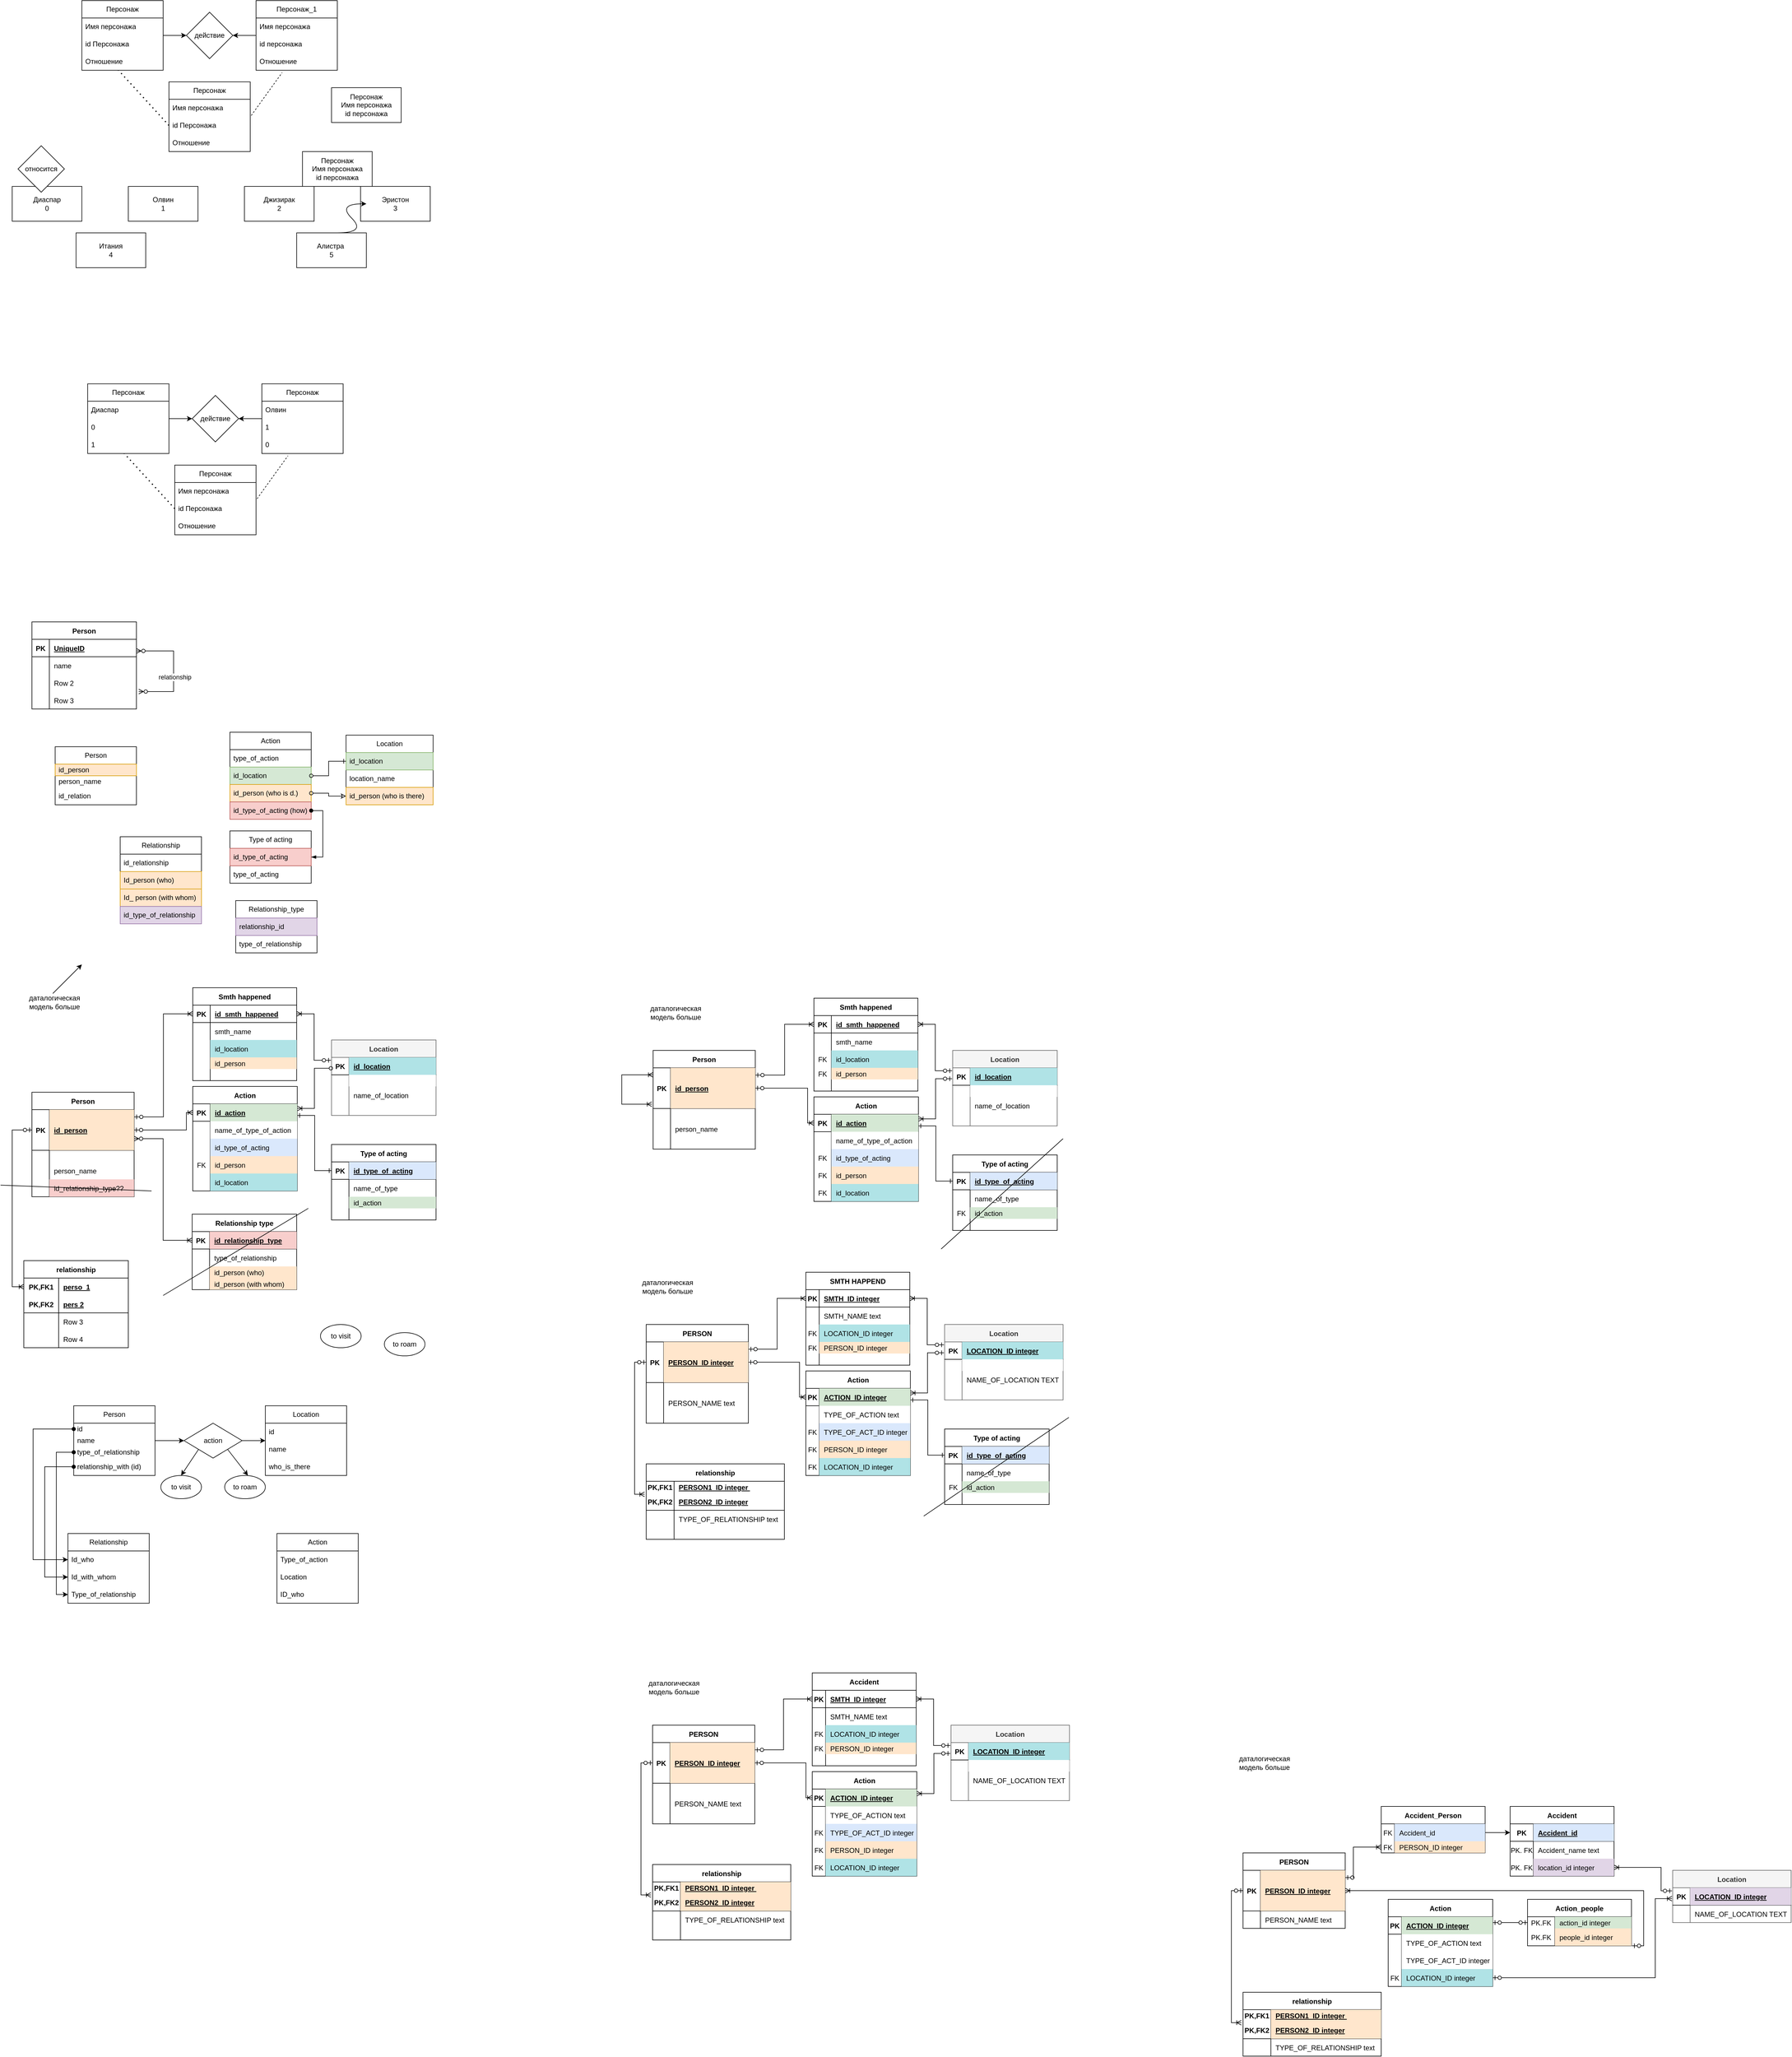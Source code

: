 <mxfile version="21.3.3" type="device">
  <diagram name="Страница 1" id="Ou3G_6xbuB1Sb-8F7Dcx">
    <mxGraphModel dx="525" dy="271" grid="1" gridSize="10" guides="1" tooltips="1" connect="1" arrows="1" fold="1" page="1" pageScale="1" pageWidth="827" pageHeight="1169" math="0" shadow="0">
      <root>
        <mxCell id="0" />
        <mxCell id="1" parent="0" />
        <mxCell id="Llbs9F4AkcSCfzYhwvOb-2" value="Персонаж&lt;br&gt;Имя персонажа&lt;br&gt;id персонажа" style="rounded=0;whiteSpace=wrap;html=1;" parent="1" vertex="1">
          <mxGeometry x="590" y="230" width="120" height="60" as="geometry" />
        </mxCell>
        <mxCell id="Llbs9F4AkcSCfzYhwvOb-3" value="Диаспар&lt;br&gt;0" style="rounded=0;whiteSpace=wrap;html=1;" parent="1" vertex="1">
          <mxGeometry x="40" y="400" width="120" height="60" as="geometry" />
        </mxCell>
        <mxCell id="Llbs9F4AkcSCfzYhwvOb-4" value="Олвин&lt;br&gt;1" style="rounded=0;whiteSpace=wrap;html=1;" parent="1" vertex="1">
          <mxGeometry x="240" y="400" width="120" height="60" as="geometry" />
        </mxCell>
        <mxCell id="Llbs9F4AkcSCfzYhwvOb-5" value="Джизирак&lt;br&gt;2" style="rounded=0;whiteSpace=wrap;html=1;" parent="1" vertex="1">
          <mxGeometry x="440" y="400" width="120" height="60" as="geometry" />
        </mxCell>
        <mxCell id="Llbs9F4AkcSCfzYhwvOb-6" value="Эристон&lt;br&gt;3" style="rounded=0;whiteSpace=wrap;html=1;" parent="1" vertex="1">
          <mxGeometry x="640" y="400" width="120" height="60" as="geometry" />
        </mxCell>
        <mxCell id="Llbs9F4AkcSCfzYhwvOb-7" value="Итания &lt;br&gt;4" style="rounded=0;whiteSpace=wrap;html=1;" parent="1" vertex="1">
          <mxGeometry x="150" y="480" width="120" height="60" as="geometry" />
        </mxCell>
        <mxCell id="Llbs9F4AkcSCfzYhwvOb-8" value="Алистра&amp;nbsp;&lt;br&gt;5" style="rounded=0;whiteSpace=wrap;html=1;" parent="1" vertex="1">
          <mxGeometry x="530" y="480" width="120" height="60" as="geometry" />
        </mxCell>
        <mxCell id="Llbs9F4AkcSCfzYhwvOb-9" value="относится" style="rhombus;whiteSpace=wrap;html=1;" parent="1" vertex="1">
          <mxGeometry x="50" y="330" width="80" height="80" as="geometry" />
        </mxCell>
        <mxCell id="Llbs9F4AkcSCfzYhwvOb-10" value="действие" style="rhombus;whiteSpace=wrap;html=1;" parent="1" vertex="1">
          <mxGeometry x="340" y="100" width="80" height="80" as="geometry" />
        </mxCell>
        <mxCell id="Llbs9F4AkcSCfzYhwvOb-11" value="Персонаж&lt;br&gt;Имя персонажа&lt;br&gt;id персонажа" style="rounded=0;whiteSpace=wrap;html=1;" parent="1" vertex="1">
          <mxGeometry x="540" y="340" width="120" height="60" as="geometry" />
        </mxCell>
        <mxCell id="Llbs9F4AkcSCfzYhwvOb-24" value="" style="edgeStyle=entityRelationEdgeStyle;rounded=0;orthogonalLoop=1;jettySize=auto;html=1;" parent="1" source="Llbs9F4AkcSCfzYhwvOb-16" target="Llbs9F4AkcSCfzYhwvOb-10" edge="1">
          <mxGeometry relative="1" as="geometry" />
        </mxCell>
        <mxCell id="Llbs9F4AkcSCfzYhwvOb-16" value="Персонаж" style="swimlane;fontStyle=0;childLayout=stackLayout;horizontal=1;startSize=30;horizontalStack=0;resizeParent=1;resizeParentMax=0;resizeLast=0;collapsible=1;marginBottom=0;whiteSpace=wrap;html=1;" parent="1" vertex="1">
          <mxGeometry x="160" y="80" width="140" height="120" as="geometry" />
        </mxCell>
        <mxCell id="Llbs9F4AkcSCfzYhwvOb-17" value="Имя персонажа" style="text;strokeColor=none;fillColor=none;align=left;verticalAlign=middle;spacingLeft=4;spacingRight=4;overflow=hidden;points=[[0,0.5],[1,0.5]];portConstraint=eastwest;rotatable=0;whiteSpace=wrap;html=1;" parent="Llbs9F4AkcSCfzYhwvOb-16" vertex="1">
          <mxGeometry y="30" width="140" height="30" as="geometry" />
        </mxCell>
        <mxCell id="Llbs9F4AkcSCfzYhwvOb-18" value="id Персонажа" style="text;strokeColor=none;fillColor=none;align=left;verticalAlign=middle;spacingLeft=4;spacingRight=4;overflow=hidden;points=[[0,0.5],[1,0.5]];portConstraint=eastwest;rotatable=0;whiteSpace=wrap;html=1;" parent="Llbs9F4AkcSCfzYhwvOb-16" vertex="1">
          <mxGeometry y="60" width="140" height="30" as="geometry" />
        </mxCell>
        <mxCell id="Llbs9F4AkcSCfzYhwvOb-19" value="Отношение&amp;nbsp;" style="text;strokeColor=none;fillColor=none;align=left;verticalAlign=middle;spacingLeft=4;spacingRight=4;overflow=hidden;points=[[0,0.5],[1,0.5]];portConstraint=eastwest;rotatable=0;whiteSpace=wrap;html=1;" parent="Llbs9F4AkcSCfzYhwvOb-16" vertex="1">
          <mxGeometry y="90" width="140" height="30" as="geometry" />
        </mxCell>
        <mxCell id="Llbs9F4AkcSCfzYhwvOb-30" value="" style="edgeStyle=entityRelationEdgeStyle;rounded=0;orthogonalLoop=1;jettySize=auto;html=1;" parent="1" source="Llbs9F4AkcSCfzYhwvOb-25" target="Llbs9F4AkcSCfzYhwvOb-10" edge="1">
          <mxGeometry relative="1" as="geometry" />
        </mxCell>
        <mxCell id="Llbs9F4AkcSCfzYhwvOb-25" value="Персонаж_1" style="swimlane;fontStyle=0;childLayout=stackLayout;horizontal=1;startSize=30;horizontalStack=0;resizeParent=1;resizeParentMax=0;resizeLast=0;collapsible=1;marginBottom=0;whiteSpace=wrap;html=1;" parent="1" vertex="1">
          <mxGeometry x="460" y="80" width="140" height="120" as="geometry" />
        </mxCell>
        <mxCell id="Llbs9F4AkcSCfzYhwvOb-26" value="Имя персонажа" style="text;strokeColor=none;fillColor=none;align=left;verticalAlign=middle;spacingLeft=4;spacingRight=4;overflow=hidden;points=[[0,0.5],[1,0.5]];portConstraint=eastwest;rotatable=0;whiteSpace=wrap;html=1;" parent="Llbs9F4AkcSCfzYhwvOb-25" vertex="1">
          <mxGeometry y="30" width="140" height="30" as="geometry" />
        </mxCell>
        <mxCell id="Llbs9F4AkcSCfzYhwvOb-27" value="id персонажа" style="text;strokeColor=none;fillColor=none;align=left;verticalAlign=middle;spacingLeft=4;spacingRight=4;overflow=hidden;points=[[0,0.5],[1,0.5]];portConstraint=eastwest;rotatable=0;whiteSpace=wrap;html=1;" parent="Llbs9F4AkcSCfzYhwvOb-25" vertex="1">
          <mxGeometry y="60" width="140" height="30" as="geometry" />
        </mxCell>
        <mxCell id="Llbs9F4AkcSCfzYhwvOb-28" value="Отношение" style="text;strokeColor=none;fillColor=none;align=left;verticalAlign=middle;spacingLeft=4;spacingRight=4;overflow=hidden;points=[[0,0.5],[1,0.5]];portConstraint=eastwest;rotatable=0;whiteSpace=wrap;html=1;" parent="Llbs9F4AkcSCfzYhwvOb-25" vertex="1">
          <mxGeometry y="90" width="140" height="30" as="geometry" />
        </mxCell>
        <mxCell id="Llbs9F4AkcSCfzYhwvOb-29" value="" style="curved=1;endArrow=classic;html=1;rounded=0;" parent="1" edge="1">
          <mxGeometry width="50" height="50" relative="1" as="geometry">
            <mxPoint x="600" y="480" as="sourcePoint" />
            <mxPoint x="650" y="430" as="targetPoint" />
            <Array as="points">
              <mxPoint x="650" y="480" />
              <mxPoint x="600" y="430" />
            </Array>
          </mxGeometry>
        </mxCell>
        <mxCell id="Llbs9F4AkcSCfzYhwvOb-35" value="Персонаж" style="swimlane;fontStyle=0;childLayout=stackLayout;horizontal=1;startSize=30;horizontalStack=0;resizeParent=1;resizeParentMax=0;resizeLast=0;collapsible=1;marginBottom=0;whiteSpace=wrap;html=1;" parent="1" vertex="1">
          <mxGeometry x="310" y="220" width="140" height="120" as="geometry" />
        </mxCell>
        <mxCell id="Llbs9F4AkcSCfzYhwvOb-36" value="Имя персонажа" style="text;strokeColor=none;fillColor=none;align=left;verticalAlign=middle;spacingLeft=4;spacingRight=4;overflow=hidden;points=[[0,0.5],[1,0.5]];portConstraint=eastwest;rotatable=0;whiteSpace=wrap;html=1;" parent="Llbs9F4AkcSCfzYhwvOb-35" vertex="1">
          <mxGeometry y="30" width="140" height="30" as="geometry" />
        </mxCell>
        <mxCell id="Llbs9F4AkcSCfzYhwvOb-37" value="id Персонажа" style="text;strokeColor=none;fillColor=none;align=left;verticalAlign=middle;spacingLeft=4;spacingRight=4;overflow=hidden;points=[[0,0.5],[1,0.5]];portConstraint=eastwest;rotatable=0;whiteSpace=wrap;html=1;" parent="Llbs9F4AkcSCfzYhwvOb-35" vertex="1">
          <mxGeometry y="60" width="140" height="30" as="geometry" />
        </mxCell>
        <mxCell id="Llbs9F4AkcSCfzYhwvOb-38" value="Отношение&amp;nbsp;" style="text;strokeColor=none;fillColor=none;align=left;verticalAlign=middle;spacingLeft=4;spacingRight=4;overflow=hidden;points=[[0,0.5],[1,0.5]];portConstraint=eastwest;rotatable=0;whiteSpace=wrap;html=1;" parent="Llbs9F4AkcSCfzYhwvOb-35" vertex="1">
          <mxGeometry y="90" width="140" height="30" as="geometry" />
        </mxCell>
        <mxCell id="Llbs9F4AkcSCfzYhwvOb-44" value="" style="endArrow=none;dashed=1;html=1;rounded=0;entryX=0.321;entryY=1.133;entryDx=0;entryDy=0;entryPerimeter=0;exitX=1.012;exitY=0.933;exitDx=0;exitDy=0;exitPerimeter=0;" parent="1" source="Llbs9F4AkcSCfzYhwvOb-36" target="Llbs9F4AkcSCfzYhwvOb-28" edge="1">
          <mxGeometry width="50" height="50" relative="1" as="geometry">
            <mxPoint x="450" y="240" as="sourcePoint" />
            <mxPoint x="500" y="190" as="targetPoint" />
          </mxGeometry>
        </mxCell>
        <mxCell id="Llbs9F4AkcSCfzYhwvOb-45" value="" style="endArrow=none;dashed=1;html=1;dashPattern=1 3;strokeWidth=2;rounded=0;entryX=0.45;entryY=1;entryDx=0;entryDy=0;entryPerimeter=0;" parent="1" target="Llbs9F4AkcSCfzYhwvOb-19" edge="1">
          <mxGeometry width="50" height="50" relative="1" as="geometry">
            <mxPoint x="310" y="295" as="sourcePoint" />
            <mxPoint x="500" y="190" as="targetPoint" />
          </mxGeometry>
        </mxCell>
        <mxCell id="Llbs9F4AkcSCfzYhwvOb-47" value="действие" style="rhombus;whiteSpace=wrap;html=1;" parent="1" vertex="1">
          <mxGeometry x="350" y="760" width="80" height="80" as="geometry" />
        </mxCell>
        <mxCell id="Llbs9F4AkcSCfzYhwvOb-48" value="" style="edgeStyle=entityRelationEdgeStyle;rounded=0;orthogonalLoop=1;jettySize=auto;html=1;" parent="1" source="Llbs9F4AkcSCfzYhwvOb-49" target="Llbs9F4AkcSCfzYhwvOb-47" edge="1">
          <mxGeometry relative="1" as="geometry" />
        </mxCell>
        <mxCell id="Llbs9F4AkcSCfzYhwvOb-49" value="Персонаж" style="swimlane;fontStyle=0;childLayout=stackLayout;horizontal=1;startSize=30;horizontalStack=0;resizeParent=1;resizeParentMax=0;resizeLast=0;collapsible=1;marginBottom=0;whiteSpace=wrap;html=1;" parent="1" vertex="1">
          <mxGeometry x="170" y="740" width="140" height="120" as="geometry" />
        </mxCell>
        <mxCell id="Llbs9F4AkcSCfzYhwvOb-50" value="Диаспар" style="text;strokeColor=none;fillColor=none;align=left;verticalAlign=middle;spacingLeft=4;spacingRight=4;overflow=hidden;points=[[0,0.5],[1,0.5]];portConstraint=eastwest;rotatable=0;whiteSpace=wrap;html=1;" parent="Llbs9F4AkcSCfzYhwvOb-49" vertex="1">
          <mxGeometry y="30" width="140" height="30" as="geometry" />
        </mxCell>
        <mxCell id="Llbs9F4AkcSCfzYhwvOb-51" value="0" style="text;strokeColor=none;fillColor=none;align=left;verticalAlign=middle;spacingLeft=4;spacingRight=4;overflow=hidden;points=[[0,0.5],[1,0.5]];portConstraint=eastwest;rotatable=0;whiteSpace=wrap;html=1;" parent="Llbs9F4AkcSCfzYhwvOb-49" vertex="1">
          <mxGeometry y="60" width="140" height="30" as="geometry" />
        </mxCell>
        <mxCell id="Llbs9F4AkcSCfzYhwvOb-52" value="1" style="text;strokeColor=none;fillColor=none;align=left;verticalAlign=middle;spacingLeft=4;spacingRight=4;overflow=hidden;points=[[0,0.5],[1,0.5]];portConstraint=eastwest;rotatable=0;whiteSpace=wrap;html=1;" parent="Llbs9F4AkcSCfzYhwvOb-49" vertex="1">
          <mxGeometry y="90" width="140" height="30" as="geometry" />
        </mxCell>
        <mxCell id="Llbs9F4AkcSCfzYhwvOb-53" value="" style="edgeStyle=entityRelationEdgeStyle;rounded=0;orthogonalLoop=1;jettySize=auto;html=1;" parent="1" source="Llbs9F4AkcSCfzYhwvOb-54" target="Llbs9F4AkcSCfzYhwvOb-47" edge="1">
          <mxGeometry relative="1" as="geometry" />
        </mxCell>
        <mxCell id="Llbs9F4AkcSCfzYhwvOb-54" value="Персонаж" style="swimlane;fontStyle=0;childLayout=stackLayout;horizontal=1;startSize=30;horizontalStack=0;resizeParent=1;resizeParentMax=0;resizeLast=0;collapsible=1;marginBottom=0;whiteSpace=wrap;html=1;" parent="1" vertex="1">
          <mxGeometry x="470" y="740" width="140" height="120" as="geometry" />
        </mxCell>
        <mxCell id="Llbs9F4AkcSCfzYhwvOb-55" value="Олвин" style="text;strokeColor=none;fillColor=none;align=left;verticalAlign=middle;spacingLeft=4;spacingRight=4;overflow=hidden;points=[[0,0.5],[1,0.5]];portConstraint=eastwest;rotatable=0;whiteSpace=wrap;html=1;" parent="Llbs9F4AkcSCfzYhwvOb-54" vertex="1">
          <mxGeometry y="30" width="140" height="30" as="geometry" />
        </mxCell>
        <mxCell id="Llbs9F4AkcSCfzYhwvOb-56" value="1" style="text;strokeColor=none;fillColor=none;align=left;verticalAlign=middle;spacingLeft=4;spacingRight=4;overflow=hidden;points=[[0,0.5],[1,0.5]];portConstraint=eastwest;rotatable=0;whiteSpace=wrap;html=1;" parent="Llbs9F4AkcSCfzYhwvOb-54" vertex="1">
          <mxGeometry y="60" width="140" height="30" as="geometry" />
        </mxCell>
        <mxCell id="Llbs9F4AkcSCfzYhwvOb-57" value="0" style="text;strokeColor=none;fillColor=none;align=left;verticalAlign=middle;spacingLeft=4;spacingRight=4;overflow=hidden;points=[[0,0.5],[1,0.5]];portConstraint=eastwest;rotatable=0;whiteSpace=wrap;html=1;" parent="Llbs9F4AkcSCfzYhwvOb-54" vertex="1">
          <mxGeometry y="90" width="140" height="30" as="geometry" />
        </mxCell>
        <mxCell id="Llbs9F4AkcSCfzYhwvOb-58" value="Персонаж" style="swimlane;fontStyle=0;childLayout=stackLayout;horizontal=1;startSize=30;horizontalStack=0;resizeParent=1;resizeParentMax=0;resizeLast=0;collapsible=1;marginBottom=0;whiteSpace=wrap;html=1;" parent="1" vertex="1">
          <mxGeometry x="320" y="880" width="140" height="120" as="geometry" />
        </mxCell>
        <mxCell id="Llbs9F4AkcSCfzYhwvOb-59" value="Имя персонажа" style="text;strokeColor=none;fillColor=none;align=left;verticalAlign=middle;spacingLeft=4;spacingRight=4;overflow=hidden;points=[[0,0.5],[1,0.5]];portConstraint=eastwest;rotatable=0;whiteSpace=wrap;html=1;" parent="Llbs9F4AkcSCfzYhwvOb-58" vertex="1">
          <mxGeometry y="30" width="140" height="30" as="geometry" />
        </mxCell>
        <mxCell id="Llbs9F4AkcSCfzYhwvOb-60" value="id Персонажа" style="text;strokeColor=none;fillColor=none;align=left;verticalAlign=middle;spacingLeft=4;spacingRight=4;overflow=hidden;points=[[0,0.5],[1,0.5]];portConstraint=eastwest;rotatable=0;whiteSpace=wrap;html=1;" parent="Llbs9F4AkcSCfzYhwvOb-58" vertex="1">
          <mxGeometry y="60" width="140" height="30" as="geometry" />
        </mxCell>
        <mxCell id="Llbs9F4AkcSCfzYhwvOb-61" value="Отношение&amp;nbsp;" style="text;strokeColor=none;fillColor=none;align=left;verticalAlign=middle;spacingLeft=4;spacingRight=4;overflow=hidden;points=[[0,0.5],[1,0.5]];portConstraint=eastwest;rotatable=0;whiteSpace=wrap;html=1;" parent="Llbs9F4AkcSCfzYhwvOb-58" vertex="1">
          <mxGeometry y="90" width="140" height="30" as="geometry" />
        </mxCell>
        <mxCell id="Llbs9F4AkcSCfzYhwvOb-62" value="" style="endArrow=none;dashed=1;html=1;rounded=0;entryX=0.321;entryY=1.133;entryDx=0;entryDy=0;entryPerimeter=0;exitX=1.012;exitY=0.933;exitDx=0;exitDy=0;exitPerimeter=0;" parent="1" source="Llbs9F4AkcSCfzYhwvOb-59" target="Llbs9F4AkcSCfzYhwvOb-57" edge="1">
          <mxGeometry width="50" height="50" relative="1" as="geometry">
            <mxPoint x="460" y="900" as="sourcePoint" />
            <mxPoint x="510" y="850" as="targetPoint" />
          </mxGeometry>
        </mxCell>
        <mxCell id="Llbs9F4AkcSCfzYhwvOb-63" value="" style="endArrow=none;dashed=1;html=1;dashPattern=1 3;strokeWidth=2;rounded=0;entryX=0.45;entryY=1;entryDx=0;entryDy=0;entryPerimeter=0;" parent="1" target="Llbs9F4AkcSCfzYhwvOb-52" edge="1">
          <mxGeometry width="50" height="50" relative="1" as="geometry">
            <mxPoint x="320" y="955" as="sourcePoint" />
            <mxPoint x="510" y="850" as="targetPoint" />
          </mxGeometry>
        </mxCell>
        <mxCell id="Llbs9F4AkcSCfzYhwvOb-64" value="Person" style="swimlane;fontStyle=0;childLayout=stackLayout;horizontal=1;startSize=30;horizontalStack=0;resizeParent=1;resizeParentMax=0;resizeLast=0;collapsible=1;marginBottom=0;whiteSpace=wrap;html=1;" parent="1" vertex="1">
          <mxGeometry x="114" y="1365" width="140" height="100" as="geometry" />
        </mxCell>
        <mxCell id="Llbs9F4AkcSCfzYhwvOb-65" value="id_person" style="text;strokeColor=#d79b00;fillColor=#ffe6cc;align=left;verticalAlign=middle;spacingLeft=4;spacingRight=4;overflow=hidden;points=[[0,0.5],[1,0.5]];portConstraint=eastwest;rotatable=0;whiteSpace=wrap;html=1;" parent="Llbs9F4AkcSCfzYhwvOb-64" vertex="1">
          <mxGeometry y="30" width="140" height="20" as="geometry" />
        </mxCell>
        <mxCell id="Llbs9F4AkcSCfzYhwvOb-66" value="person_name" style="text;strokeColor=none;fillColor=none;align=left;verticalAlign=middle;spacingLeft=4;spacingRight=4;overflow=hidden;points=[[0,0.5],[1,0.5]];portConstraint=eastwest;rotatable=0;whiteSpace=wrap;html=1;" parent="Llbs9F4AkcSCfzYhwvOb-64" vertex="1">
          <mxGeometry y="50" width="140" height="20" as="geometry" />
        </mxCell>
        <mxCell id="Llbs9F4AkcSCfzYhwvOb-219" value="id_relation" style="text;strokeColor=none;fillColor=none;align=left;verticalAlign=middle;spacingLeft=4;spacingRight=4;overflow=hidden;points=[[0,0.5],[1,0.5]];portConstraint=eastwest;rotatable=0;whiteSpace=wrap;html=1;" parent="Llbs9F4AkcSCfzYhwvOb-64" vertex="1">
          <mxGeometry y="70" width="140" height="30" as="geometry" />
        </mxCell>
        <mxCell id="Llbs9F4AkcSCfzYhwvOb-69" value="Location" style="swimlane;fontStyle=0;childLayout=stackLayout;horizontal=1;startSize=30;horizontalStack=0;resizeParent=1;resizeParentMax=0;resizeLast=0;collapsible=1;marginBottom=0;whiteSpace=wrap;html=1;" parent="1" vertex="1">
          <mxGeometry x="615" y="1345" width="150" height="120" as="geometry" />
        </mxCell>
        <mxCell id="Llbs9F4AkcSCfzYhwvOb-70" value="id_location" style="text;strokeColor=#82b366;fillColor=#d5e8d4;align=left;verticalAlign=middle;spacingLeft=4;spacingRight=4;overflow=hidden;points=[[0,0.5],[1,0.5]];portConstraint=eastwest;rotatable=0;whiteSpace=wrap;html=1;" parent="Llbs9F4AkcSCfzYhwvOb-69" vertex="1">
          <mxGeometry y="30" width="150" height="30" as="geometry" />
        </mxCell>
        <mxCell id="Llbs9F4AkcSCfzYhwvOb-71" value="location_name" style="text;strokeColor=none;fillColor=none;align=left;verticalAlign=middle;spacingLeft=4;spacingRight=4;overflow=hidden;points=[[0,0.5],[1,0.5]];portConstraint=eastwest;rotatable=0;whiteSpace=wrap;html=1;" parent="Llbs9F4AkcSCfzYhwvOb-69" vertex="1">
          <mxGeometry y="60" width="150" height="30" as="geometry" />
        </mxCell>
        <mxCell id="Llbs9F4AkcSCfzYhwvOb-72" value="id_person (who is there)" style="text;strokeColor=#d79b00;fillColor=#ffe6cc;align=left;verticalAlign=middle;spacingLeft=4;spacingRight=4;overflow=hidden;points=[[0,0.5],[1,0.5]];portConstraint=eastwest;rotatable=0;whiteSpace=wrap;html=1;" parent="Llbs9F4AkcSCfzYhwvOb-69" vertex="1">
          <mxGeometry y="90" width="150" height="30" as="geometry" />
        </mxCell>
        <mxCell id="Llbs9F4AkcSCfzYhwvOb-79" value="to roam" style="ellipse;whiteSpace=wrap;html=1;" parent="1" vertex="1">
          <mxGeometry x="681" y="2374" width="70" height="40" as="geometry" />
        </mxCell>
        <mxCell id="Llbs9F4AkcSCfzYhwvOb-80" value="to visit" style="ellipse;whiteSpace=wrap;html=1;" parent="1" vertex="1">
          <mxGeometry x="571" y="2360" width="70" height="40" as="geometry" />
        </mxCell>
        <mxCell id="Llbs9F4AkcSCfzYhwvOb-89" value="Relationship" style="swimlane;fontStyle=0;childLayout=stackLayout;horizontal=1;startSize=30;horizontalStack=0;resizeParent=1;resizeParentMax=0;resizeLast=0;collapsible=1;marginBottom=0;whiteSpace=wrap;html=1;" parent="1" vertex="1">
          <mxGeometry x="226" y="1520" width="140" height="150" as="geometry">
            <mxRectangle x="90" y="1520" width="110" height="30" as="alternateBounds" />
          </mxGeometry>
        </mxCell>
        <mxCell id="Llbs9F4AkcSCfzYhwvOb-188" value="id_relationship" style="text;strokeColor=none;fillColor=none;align=left;verticalAlign=middle;spacingLeft=4;spacingRight=4;overflow=hidden;points=[[0,0.5],[1,0.5]];portConstraint=eastwest;rotatable=0;whiteSpace=wrap;html=1;" parent="Llbs9F4AkcSCfzYhwvOb-89" vertex="1">
          <mxGeometry y="30" width="140" height="30" as="geometry" />
        </mxCell>
        <mxCell id="Llbs9F4AkcSCfzYhwvOb-90" value="Id_person (who)" style="text;strokeColor=#d79b00;fillColor=#ffe6cc;align=left;verticalAlign=middle;spacingLeft=4;spacingRight=4;overflow=hidden;points=[[0,0.5],[1,0.5]];portConstraint=eastwest;rotatable=0;whiteSpace=wrap;html=1;" parent="Llbs9F4AkcSCfzYhwvOb-89" vertex="1">
          <mxGeometry y="60" width="140" height="30" as="geometry" />
        </mxCell>
        <mxCell id="Llbs9F4AkcSCfzYhwvOb-91" value="Id_ person (with whom)" style="text;strokeColor=#d79b00;fillColor=#ffe6cc;align=left;verticalAlign=middle;spacingLeft=4;spacingRight=4;overflow=hidden;points=[[0,0.5],[1,0.5]];portConstraint=eastwest;rotatable=0;whiteSpace=wrap;html=1;" parent="Llbs9F4AkcSCfzYhwvOb-89" vertex="1">
          <mxGeometry y="90" width="140" height="30" as="geometry" />
        </mxCell>
        <mxCell id="Llbs9F4AkcSCfzYhwvOb-92" value="id_type_of_relationship" style="text;strokeColor=#9673a6;fillColor=#e1d5e7;align=left;verticalAlign=middle;spacingLeft=4;spacingRight=4;overflow=hidden;points=[[0,0.5],[1,0.5]];portConstraint=eastwest;rotatable=0;whiteSpace=wrap;html=1;" parent="Llbs9F4AkcSCfzYhwvOb-89" vertex="1">
          <mxGeometry y="120" width="140" height="30" as="geometry" />
        </mxCell>
        <mxCell id="Llbs9F4AkcSCfzYhwvOb-99" value="Action" style="swimlane;fontStyle=0;childLayout=stackLayout;horizontal=1;startSize=30;horizontalStack=0;resizeParent=1;resizeParentMax=0;resizeLast=0;collapsible=1;marginBottom=0;whiteSpace=wrap;html=1;" parent="1" vertex="1">
          <mxGeometry x="415" y="1340" width="140" height="150" as="geometry" />
        </mxCell>
        <mxCell id="Llbs9F4AkcSCfzYhwvOb-100" value="type_of_action" style="text;strokeColor=none;fillColor=none;align=left;verticalAlign=middle;spacingLeft=4;spacingRight=4;overflow=hidden;points=[[0,0.5],[1,0.5]];portConstraint=eastwest;rotatable=0;whiteSpace=wrap;html=1;" parent="Llbs9F4AkcSCfzYhwvOb-99" vertex="1">
          <mxGeometry y="30" width="140" height="30" as="geometry" />
        </mxCell>
        <mxCell id="Llbs9F4AkcSCfzYhwvOb-101" value="id_location" style="text;strokeColor=#82b366;fillColor=#d5e8d4;align=left;verticalAlign=middle;spacingLeft=4;spacingRight=4;overflow=hidden;points=[[0,0.5],[1,0.5]];portConstraint=eastwest;rotatable=0;whiteSpace=wrap;html=1;" parent="Llbs9F4AkcSCfzYhwvOb-99" vertex="1">
          <mxGeometry y="60" width="140" height="30" as="geometry" />
        </mxCell>
        <mxCell id="Llbs9F4AkcSCfzYhwvOb-102" value="id_person (who is d.)" style="text;strokeColor=#d79b00;fillColor=#ffe6cc;align=left;verticalAlign=middle;spacingLeft=4;spacingRight=4;overflow=hidden;points=[[0,0.5],[1,0.5]];portConstraint=eastwest;rotatable=0;whiteSpace=wrap;html=1;" parent="Llbs9F4AkcSCfzYhwvOb-99" vertex="1">
          <mxGeometry y="90" width="140" height="30" as="geometry" />
        </mxCell>
        <mxCell id="Llbs9F4AkcSCfzYhwvOb-144" value="id_type_of_acting (how)" style="text;strokeColor=#b85450;fillColor=#f8cecc;align=left;verticalAlign=middle;spacingLeft=4;spacingRight=4;overflow=hidden;points=[[0,0.5],[1,0.5]];portConstraint=eastwest;rotatable=0;whiteSpace=wrap;html=1;" parent="Llbs9F4AkcSCfzYhwvOb-99" vertex="1">
          <mxGeometry y="120" width="140" height="30" as="geometry" />
        </mxCell>
        <mxCell id="Llbs9F4AkcSCfzYhwvOb-103" value="Person" style="swimlane;fontStyle=0;childLayout=stackLayout;horizontal=1;startSize=30;horizontalStack=0;resizeParent=1;resizeParentMax=0;resizeLast=0;collapsible=1;marginBottom=0;whiteSpace=wrap;html=1;" parent="1" vertex="1">
          <mxGeometry x="146" y="2500" width="140" height="120" as="geometry" />
        </mxCell>
        <mxCell id="Llbs9F4AkcSCfzYhwvOb-104" value="id" style="text;strokeColor=none;fillColor=none;align=left;verticalAlign=middle;spacingLeft=4;spacingRight=4;overflow=hidden;points=[[0,0.5],[1,0.5]];portConstraint=eastwest;rotatable=0;whiteSpace=wrap;html=1;" parent="Llbs9F4AkcSCfzYhwvOb-103" vertex="1">
          <mxGeometry y="30" width="140" height="20" as="geometry" />
        </mxCell>
        <mxCell id="Llbs9F4AkcSCfzYhwvOb-105" value="name" style="text;strokeColor=none;fillColor=none;align=left;verticalAlign=middle;spacingLeft=4;spacingRight=4;overflow=hidden;points=[[0,0.5],[1,0.5]];portConstraint=eastwest;rotatable=0;whiteSpace=wrap;html=1;" parent="Llbs9F4AkcSCfzYhwvOb-103" vertex="1">
          <mxGeometry y="50" width="140" height="20" as="geometry" />
        </mxCell>
        <mxCell id="Llbs9F4AkcSCfzYhwvOb-106" value="type_of_relationship" style="text;strokeColor=none;fillColor=none;align=left;verticalAlign=middle;spacingLeft=4;spacingRight=4;overflow=hidden;points=[[0,0.5],[1,0.5]];portConstraint=eastwest;rotatable=0;whiteSpace=wrap;html=1;" parent="Llbs9F4AkcSCfzYhwvOb-103" vertex="1">
          <mxGeometry y="70" width="140" height="20" as="geometry" />
        </mxCell>
        <mxCell id="Llbs9F4AkcSCfzYhwvOb-107" value="relationship_with (id)" style="text;strokeColor=none;fillColor=none;align=left;verticalAlign=middle;spacingLeft=4;spacingRight=4;overflow=hidden;points=[[0,0.5],[1,0.5]];portConstraint=eastwest;rotatable=0;whiteSpace=wrap;html=1;" parent="Llbs9F4AkcSCfzYhwvOb-103" vertex="1">
          <mxGeometry y="90" width="140" height="30" as="geometry" />
        </mxCell>
        <mxCell id="Llbs9F4AkcSCfzYhwvOb-108" value="Location" style="swimlane;fontStyle=0;childLayout=stackLayout;horizontal=1;startSize=30;horizontalStack=0;resizeParent=1;resizeParentMax=0;resizeLast=0;collapsible=1;marginBottom=0;whiteSpace=wrap;html=1;" parent="1" vertex="1">
          <mxGeometry x="476" y="2500" width="140" height="120" as="geometry" />
        </mxCell>
        <mxCell id="Llbs9F4AkcSCfzYhwvOb-109" value="id" style="text;strokeColor=none;fillColor=none;align=left;verticalAlign=middle;spacingLeft=4;spacingRight=4;overflow=hidden;points=[[0,0.5],[1,0.5]];portConstraint=eastwest;rotatable=0;whiteSpace=wrap;html=1;" parent="Llbs9F4AkcSCfzYhwvOb-108" vertex="1">
          <mxGeometry y="30" width="140" height="30" as="geometry" />
        </mxCell>
        <mxCell id="Llbs9F4AkcSCfzYhwvOb-110" value="name" style="text;strokeColor=none;fillColor=none;align=left;verticalAlign=middle;spacingLeft=4;spacingRight=4;overflow=hidden;points=[[0,0.5],[1,0.5]];portConstraint=eastwest;rotatable=0;whiteSpace=wrap;html=1;" parent="Llbs9F4AkcSCfzYhwvOb-108" vertex="1">
          <mxGeometry y="60" width="140" height="30" as="geometry" />
        </mxCell>
        <mxCell id="Llbs9F4AkcSCfzYhwvOb-111" value="who_is_there" style="text;strokeColor=none;fillColor=none;align=left;verticalAlign=middle;spacingLeft=4;spacingRight=4;overflow=hidden;points=[[0,0.5],[1,0.5]];portConstraint=eastwest;rotatable=0;whiteSpace=wrap;html=1;" parent="Llbs9F4AkcSCfzYhwvOb-108" vertex="1">
          <mxGeometry y="90" width="140" height="30" as="geometry" />
        </mxCell>
        <mxCell id="Llbs9F4AkcSCfzYhwvOb-112" value="action" style="rhombus;whiteSpace=wrap;html=1;" parent="1" vertex="1">
          <mxGeometry x="336" y="2530" width="100" height="60" as="geometry" />
        </mxCell>
        <mxCell id="Llbs9F4AkcSCfzYhwvOb-113" value="to roam" style="ellipse;whiteSpace=wrap;html=1;" parent="1" vertex="1">
          <mxGeometry x="406" y="2620" width="70" height="40" as="geometry" />
        </mxCell>
        <mxCell id="Llbs9F4AkcSCfzYhwvOb-114" value="to visit" style="ellipse;whiteSpace=wrap;html=1;" parent="1" vertex="1">
          <mxGeometry x="296" y="2620" width="70" height="40" as="geometry" />
        </mxCell>
        <mxCell id="Llbs9F4AkcSCfzYhwvOb-115" value="" style="endArrow=classic;html=1;rounded=0;exitX=1;exitY=1;exitDx=0;exitDy=0;" parent="1" source="Llbs9F4AkcSCfzYhwvOb-112" edge="1">
          <mxGeometry width="50" height="50" relative="1" as="geometry">
            <mxPoint x="416" y="2690" as="sourcePoint" />
            <mxPoint x="446" y="2620" as="targetPoint" />
          </mxGeometry>
        </mxCell>
        <mxCell id="Llbs9F4AkcSCfzYhwvOb-116" value="" style="endArrow=classic;html=1;rounded=0;exitX=0;exitY=1;exitDx=0;exitDy=0;entryX=0.5;entryY=0;entryDx=0;entryDy=0;" parent="1" source="Llbs9F4AkcSCfzYhwvOb-112" target="Llbs9F4AkcSCfzYhwvOb-114" edge="1">
          <mxGeometry width="50" height="50" relative="1" as="geometry">
            <mxPoint x="416" y="2690" as="sourcePoint" />
            <mxPoint x="346" y="2630" as="targetPoint" />
          </mxGeometry>
        </mxCell>
        <mxCell id="Llbs9F4AkcSCfzYhwvOb-117" value="" style="endArrow=classic;html=1;rounded=0;exitX=1;exitY=0.5;exitDx=0;exitDy=0;" parent="1" source="Llbs9F4AkcSCfzYhwvOb-112" edge="1">
          <mxGeometry width="50" height="50" relative="1" as="geometry">
            <mxPoint x="416" y="2690" as="sourcePoint" />
            <mxPoint x="476" y="2560" as="targetPoint" />
          </mxGeometry>
        </mxCell>
        <mxCell id="Llbs9F4AkcSCfzYhwvOb-118" value="" style="endArrow=classic;html=1;rounded=0;exitX=1;exitY=0.5;exitDx=0;exitDy=0;entryX=0;entryY=0.5;entryDx=0;entryDy=0;" parent="1" source="Llbs9F4AkcSCfzYhwvOb-105" target="Llbs9F4AkcSCfzYhwvOb-112" edge="1">
          <mxGeometry width="50" height="50" relative="1" as="geometry">
            <mxPoint x="416" y="2690" as="sourcePoint" />
            <mxPoint x="466" y="2640" as="targetPoint" />
          </mxGeometry>
        </mxCell>
        <mxCell id="Llbs9F4AkcSCfzYhwvOb-119" value="Relationship" style="swimlane;fontStyle=0;childLayout=stackLayout;horizontal=1;startSize=30;horizontalStack=0;resizeParent=1;resizeParentMax=0;resizeLast=0;collapsible=1;marginBottom=0;whiteSpace=wrap;html=1;" parent="1" vertex="1">
          <mxGeometry x="136" y="2720" width="140" height="120" as="geometry" />
        </mxCell>
        <mxCell id="Llbs9F4AkcSCfzYhwvOb-120" value="Id_who" style="text;strokeColor=none;fillColor=none;align=left;verticalAlign=middle;spacingLeft=4;spacingRight=4;overflow=hidden;points=[[0,0.5],[1,0.5]];portConstraint=eastwest;rotatable=0;whiteSpace=wrap;html=1;" parent="Llbs9F4AkcSCfzYhwvOb-119" vertex="1">
          <mxGeometry y="30" width="140" height="30" as="geometry" />
        </mxCell>
        <mxCell id="Llbs9F4AkcSCfzYhwvOb-121" value="Id_with_whom" style="text;strokeColor=none;fillColor=none;align=left;verticalAlign=middle;spacingLeft=4;spacingRight=4;overflow=hidden;points=[[0,0.5],[1,0.5]];portConstraint=eastwest;rotatable=0;whiteSpace=wrap;html=1;" parent="Llbs9F4AkcSCfzYhwvOb-119" vertex="1">
          <mxGeometry y="60" width="140" height="30" as="geometry" />
        </mxCell>
        <mxCell id="Llbs9F4AkcSCfzYhwvOb-122" value="Type_of_relationship" style="text;strokeColor=none;fillColor=none;align=left;verticalAlign=middle;spacingLeft=4;spacingRight=4;overflow=hidden;points=[[0,0.5],[1,0.5]];portConstraint=eastwest;rotatable=0;whiteSpace=wrap;html=1;" parent="Llbs9F4AkcSCfzYhwvOb-119" vertex="1">
          <mxGeometry y="90" width="140" height="30" as="geometry" />
        </mxCell>
        <mxCell id="Llbs9F4AkcSCfzYhwvOb-123" style="edgeStyle=orthogonalEdgeStyle;rounded=0;orthogonalLoop=1;jettySize=auto;html=1;exitX=0;exitY=0.5;exitDx=0;exitDy=0;entryX=0;entryY=0.5;entryDx=0;entryDy=0;startArrow=oval;startFill=1;" parent="1" source="Llbs9F4AkcSCfzYhwvOb-106" target="Llbs9F4AkcSCfzYhwvOb-122" edge="1">
          <mxGeometry relative="1" as="geometry" />
        </mxCell>
        <mxCell id="Llbs9F4AkcSCfzYhwvOb-124" style="edgeStyle=orthogonalEdgeStyle;rounded=0;orthogonalLoop=1;jettySize=auto;html=1;entryX=0;entryY=0.5;entryDx=0;entryDy=0;startArrow=oval;startFill=1;" parent="1" source="Llbs9F4AkcSCfzYhwvOb-107" target="Llbs9F4AkcSCfzYhwvOb-121" edge="1">
          <mxGeometry relative="1" as="geometry">
            <Array as="points">
              <mxPoint x="96" y="2605" />
              <mxPoint x="96" y="2795" />
            </Array>
          </mxGeometry>
        </mxCell>
        <mxCell id="Llbs9F4AkcSCfzYhwvOb-125" style="edgeStyle=orthogonalEdgeStyle;rounded=0;orthogonalLoop=1;jettySize=auto;html=1;exitX=0;exitY=0.5;exitDx=0;exitDy=0;entryX=0;entryY=0.5;entryDx=0;entryDy=0;startArrow=oval;startFill=1;" parent="1" source="Llbs9F4AkcSCfzYhwvOb-104" target="Llbs9F4AkcSCfzYhwvOb-120" edge="1">
          <mxGeometry relative="1" as="geometry">
            <Array as="points">
              <mxPoint x="76" y="2540" />
              <mxPoint x="76" y="2765" />
            </Array>
          </mxGeometry>
        </mxCell>
        <mxCell id="Llbs9F4AkcSCfzYhwvOb-126" value="Action" style="swimlane;fontStyle=0;childLayout=stackLayout;horizontal=1;startSize=30;horizontalStack=0;resizeParent=1;resizeParentMax=0;resizeLast=0;collapsible=1;marginBottom=0;whiteSpace=wrap;html=1;" parent="1" vertex="1">
          <mxGeometry x="496" y="2720" width="140" height="120" as="geometry" />
        </mxCell>
        <mxCell id="Llbs9F4AkcSCfzYhwvOb-127" value="Type_of_action" style="text;strokeColor=none;fillColor=none;align=left;verticalAlign=middle;spacingLeft=4;spacingRight=4;overflow=hidden;points=[[0,0.5],[1,0.5]];portConstraint=eastwest;rotatable=0;whiteSpace=wrap;html=1;" parent="Llbs9F4AkcSCfzYhwvOb-126" vertex="1">
          <mxGeometry y="30" width="140" height="30" as="geometry" />
        </mxCell>
        <mxCell id="Llbs9F4AkcSCfzYhwvOb-128" value="Location" style="text;strokeColor=none;fillColor=none;align=left;verticalAlign=middle;spacingLeft=4;spacingRight=4;overflow=hidden;points=[[0,0.5],[1,0.5]];portConstraint=eastwest;rotatable=0;whiteSpace=wrap;html=1;" parent="Llbs9F4AkcSCfzYhwvOb-126" vertex="1">
          <mxGeometry y="60" width="140" height="30" as="geometry" />
        </mxCell>
        <mxCell id="Llbs9F4AkcSCfzYhwvOb-129" value="ID_who" style="text;strokeColor=none;fillColor=none;align=left;verticalAlign=middle;spacingLeft=4;spacingRight=4;overflow=hidden;points=[[0,0.5],[1,0.5]];portConstraint=eastwest;rotatable=0;whiteSpace=wrap;html=1;" parent="Llbs9F4AkcSCfzYhwvOb-126" vertex="1">
          <mxGeometry y="90" width="140" height="30" as="geometry" />
        </mxCell>
        <mxCell id="Llbs9F4AkcSCfzYhwvOb-195" style="edgeStyle=orthogonalEdgeStyle;rounded=0;orthogonalLoop=1;jettySize=auto;html=1;startArrow=oval;startFill=0;endArrow=ERone;endFill=0;entryX=0;entryY=0.5;entryDx=0;entryDy=0;" parent="1" source="Llbs9F4AkcSCfzYhwvOb-101" target="Llbs9F4AkcSCfzYhwvOb-70" edge="1">
          <mxGeometry relative="1" as="geometry">
            <mxPoint x="585" y="1415" as="targetPoint" />
          </mxGeometry>
        </mxCell>
        <mxCell id="Llbs9F4AkcSCfzYhwvOb-197" style="edgeStyle=orthogonalEdgeStyle;rounded=0;orthogonalLoop=1;jettySize=auto;html=1;entryX=0;entryY=0.5;entryDx=0;entryDy=0;startArrow=oval;startFill=0;endArrow=classic;endFill=0;" parent="1" source="Llbs9F4AkcSCfzYhwvOb-102" target="Llbs9F4AkcSCfzYhwvOb-72" edge="1">
          <mxGeometry relative="1" as="geometry" />
        </mxCell>
        <mxCell id="Llbs9F4AkcSCfzYhwvOb-205" value="Relationship_type" style="swimlane;fontStyle=0;childLayout=stackLayout;horizontal=1;startSize=30;horizontalStack=0;resizeParent=1;resizeParentMax=0;resizeLast=0;collapsible=1;marginBottom=0;whiteSpace=wrap;html=1;" parent="1" vertex="1">
          <mxGeometry x="425" y="1630" width="140" height="90" as="geometry" />
        </mxCell>
        <mxCell id="Llbs9F4AkcSCfzYhwvOb-206" value="relationship_id" style="text;strokeColor=#9673a6;fillColor=#e1d5e7;align=left;verticalAlign=middle;spacingLeft=4;spacingRight=4;overflow=hidden;points=[[0,0.5],[1,0.5]];portConstraint=eastwest;rotatable=0;whiteSpace=wrap;html=1;" parent="Llbs9F4AkcSCfzYhwvOb-205" vertex="1">
          <mxGeometry y="30" width="140" height="30" as="geometry" />
        </mxCell>
        <mxCell id="Llbs9F4AkcSCfzYhwvOb-207" value="type_of_relationship" style="text;strokeColor=none;fillColor=none;align=left;verticalAlign=middle;spacingLeft=4;spacingRight=4;overflow=hidden;points=[[0,0.5],[1,0.5]];portConstraint=eastwest;rotatable=0;whiteSpace=wrap;html=1;" parent="Llbs9F4AkcSCfzYhwvOb-205" vertex="1">
          <mxGeometry y="60" width="140" height="30" as="geometry" />
        </mxCell>
        <mxCell id="Llbs9F4AkcSCfzYhwvOb-213" value="Type of acting" style="swimlane;fontStyle=0;childLayout=stackLayout;horizontal=1;startSize=30;horizontalStack=0;resizeParent=1;resizeParentMax=0;resizeLast=0;collapsible=1;marginBottom=0;whiteSpace=wrap;html=1;" parent="1" vertex="1">
          <mxGeometry x="415" y="1510" width="140" height="90" as="geometry" />
        </mxCell>
        <mxCell id="Llbs9F4AkcSCfzYhwvOb-214" value="id_type_of_acting" style="text;strokeColor=#b85450;fillColor=#f8cecc;align=left;verticalAlign=middle;spacingLeft=4;spacingRight=4;overflow=hidden;points=[[0,0.5],[1,0.5]];portConstraint=eastwest;rotatable=0;whiteSpace=wrap;html=1;" parent="Llbs9F4AkcSCfzYhwvOb-213" vertex="1">
          <mxGeometry y="30" width="140" height="30" as="geometry" />
        </mxCell>
        <mxCell id="Llbs9F4AkcSCfzYhwvOb-215" value="type_of_acting" style="text;strokeColor=none;fillColor=none;align=left;verticalAlign=middle;spacingLeft=4;spacingRight=4;overflow=hidden;points=[[0,0.5],[1,0.5]];portConstraint=eastwest;rotatable=0;whiteSpace=wrap;html=1;" parent="Llbs9F4AkcSCfzYhwvOb-213" vertex="1">
          <mxGeometry y="60" width="140" height="30" as="geometry" />
        </mxCell>
        <mxCell id="Llbs9F4AkcSCfzYhwvOb-218" style="edgeStyle=orthogonalEdgeStyle;rounded=0;orthogonalLoop=1;jettySize=auto;html=1;exitX=1;exitY=0.5;exitDx=0;exitDy=0;entryX=1;entryY=0.5;entryDx=0;entryDy=0;startArrow=oval;startFill=1;endArrow=blockThin;endFill=1;" parent="1" source="Llbs9F4AkcSCfzYhwvOb-144" target="Llbs9F4AkcSCfzYhwvOb-214" edge="1">
          <mxGeometry relative="1" as="geometry" />
        </mxCell>
        <mxCell id="Llbs9F4AkcSCfzYhwvOb-233" style="edgeStyle=orthogonalEdgeStyle;rounded=0;orthogonalLoop=1;jettySize=auto;html=1;startArrow=ERzeroToMany;startFill=0;endArrow=ERzeroToMany;endFill=0;" parent="1" source="Llbs9F4AkcSCfzYhwvOb-220" edge="1">
          <mxGeometry relative="1" as="geometry">
            <mxPoint x="258" y="1270" as="targetPoint" />
            <Array as="points">
              <mxPoint x="318" y="1200" />
              <mxPoint x="318" y="1270" />
            </Array>
          </mxGeometry>
        </mxCell>
        <mxCell id="Llbs9F4AkcSCfzYhwvOb-234" value="relationship" style="edgeLabel;html=1;align=center;verticalAlign=middle;resizable=0;points=[];" parent="Llbs9F4AkcSCfzYhwvOb-233" vertex="1" connectable="0">
          <mxGeometry x="0.117" y="2" relative="1" as="geometry">
            <mxPoint as="offset" />
          </mxGeometry>
        </mxCell>
        <mxCell id="Llbs9F4AkcSCfzYhwvOb-220" value="Person" style="shape=table;startSize=30;container=1;collapsible=1;childLayout=tableLayout;fixedRows=1;rowLines=0;fontStyle=1;align=center;resizeLast=1;" parent="1" vertex="1">
          <mxGeometry x="74" y="1150" width="180" height="150" as="geometry" />
        </mxCell>
        <mxCell id="Llbs9F4AkcSCfzYhwvOb-221" value="" style="shape=tableRow;horizontal=0;startSize=0;swimlaneHead=0;swimlaneBody=0;fillColor=none;collapsible=0;dropTarget=0;points=[[0,0.5],[1,0.5]];portConstraint=eastwest;top=0;left=0;right=0;bottom=1;" parent="Llbs9F4AkcSCfzYhwvOb-220" vertex="1">
          <mxGeometry y="30" width="180" height="30" as="geometry" />
        </mxCell>
        <mxCell id="Llbs9F4AkcSCfzYhwvOb-222" value="PK" style="shape=partialRectangle;connectable=0;fillColor=none;top=0;left=0;bottom=0;right=0;fontStyle=1;overflow=hidden;" parent="Llbs9F4AkcSCfzYhwvOb-221" vertex="1">
          <mxGeometry width="30" height="30" as="geometry">
            <mxRectangle width="30" height="30" as="alternateBounds" />
          </mxGeometry>
        </mxCell>
        <mxCell id="Llbs9F4AkcSCfzYhwvOb-223" value="UniqueID" style="shape=partialRectangle;connectable=0;fillColor=none;top=0;left=0;bottom=0;right=0;align=left;spacingLeft=6;fontStyle=5;overflow=hidden;" parent="Llbs9F4AkcSCfzYhwvOb-221" vertex="1">
          <mxGeometry x="30" width="150" height="30" as="geometry">
            <mxRectangle width="150" height="30" as="alternateBounds" />
          </mxGeometry>
        </mxCell>
        <mxCell id="Llbs9F4AkcSCfzYhwvOb-224" value="" style="shape=tableRow;horizontal=0;startSize=0;swimlaneHead=0;swimlaneBody=0;fillColor=none;collapsible=0;dropTarget=0;points=[[0,0.5],[1,0.5]];portConstraint=eastwest;top=0;left=0;right=0;bottom=0;" parent="Llbs9F4AkcSCfzYhwvOb-220" vertex="1">
          <mxGeometry y="60" width="180" height="30" as="geometry" />
        </mxCell>
        <mxCell id="Llbs9F4AkcSCfzYhwvOb-225" value="" style="shape=partialRectangle;connectable=0;fillColor=none;top=0;left=0;bottom=0;right=0;editable=1;overflow=hidden;" parent="Llbs9F4AkcSCfzYhwvOb-224" vertex="1">
          <mxGeometry width="30" height="30" as="geometry">
            <mxRectangle width="30" height="30" as="alternateBounds" />
          </mxGeometry>
        </mxCell>
        <mxCell id="Llbs9F4AkcSCfzYhwvOb-226" value="name" style="shape=partialRectangle;connectable=0;fillColor=none;top=0;left=0;bottom=0;right=0;align=left;spacingLeft=6;overflow=hidden;" parent="Llbs9F4AkcSCfzYhwvOb-224" vertex="1">
          <mxGeometry x="30" width="150" height="30" as="geometry">
            <mxRectangle width="150" height="30" as="alternateBounds" />
          </mxGeometry>
        </mxCell>
        <mxCell id="Llbs9F4AkcSCfzYhwvOb-227" value="" style="shape=tableRow;horizontal=0;startSize=0;swimlaneHead=0;swimlaneBody=0;fillColor=none;collapsible=0;dropTarget=0;points=[[0,0.5],[1,0.5]];portConstraint=eastwest;top=0;left=0;right=0;bottom=0;" parent="Llbs9F4AkcSCfzYhwvOb-220" vertex="1">
          <mxGeometry y="90" width="180" height="30" as="geometry" />
        </mxCell>
        <mxCell id="Llbs9F4AkcSCfzYhwvOb-228" value="" style="shape=partialRectangle;connectable=0;fillColor=none;top=0;left=0;bottom=0;right=0;editable=1;overflow=hidden;" parent="Llbs9F4AkcSCfzYhwvOb-227" vertex="1">
          <mxGeometry width="30" height="30" as="geometry">
            <mxRectangle width="30" height="30" as="alternateBounds" />
          </mxGeometry>
        </mxCell>
        <mxCell id="Llbs9F4AkcSCfzYhwvOb-229" value="Row 2" style="shape=partialRectangle;connectable=0;fillColor=none;top=0;left=0;bottom=0;right=0;align=left;spacingLeft=6;overflow=hidden;" parent="Llbs9F4AkcSCfzYhwvOb-227" vertex="1">
          <mxGeometry x="30" width="150" height="30" as="geometry">
            <mxRectangle width="150" height="30" as="alternateBounds" />
          </mxGeometry>
        </mxCell>
        <mxCell id="Llbs9F4AkcSCfzYhwvOb-230" value="" style="shape=tableRow;horizontal=0;startSize=0;swimlaneHead=0;swimlaneBody=0;fillColor=none;collapsible=0;dropTarget=0;points=[[0,0.5],[1,0.5]];portConstraint=eastwest;top=0;left=0;right=0;bottom=0;" parent="Llbs9F4AkcSCfzYhwvOb-220" vertex="1">
          <mxGeometry y="120" width="180" height="30" as="geometry" />
        </mxCell>
        <mxCell id="Llbs9F4AkcSCfzYhwvOb-231" value="" style="shape=partialRectangle;connectable=0;fillColor=none;top=0;left=0;bottom=0;right=0;editable=1;overflow=hidden;" parent="Llbs9F4AkcSCfzYhwvOb-230" vertex="1">
          <mxGeometry width="30" height="30" as="geometry">
            <mxRectangle width="30" height="30" as="alternateBounds" />
          </mxGeometry>
        </mxCell>
        <mxCell id="Llbs9F4AkcSCfzYhwvOb-232" value="Row 3" style="shape=partialRectangle;connectable=0;fillColor=none;top=0;left=0;bottom=0;right=0;align=left;spacingLeft=6;overflow=hidden;" parent="Llbs9F4AkcSCfzYhwvOb-230" vertex="1">
          <mxGeometry x="30" width="150" height="30" as="geometry">
            <mxRectangle width="150" height="30" as="alternateBounds" />
          </mxGeometry>
        </mxCell>
        <mxCell id="Llbs9F4AkcSCfzYhwvOb-235" value="даталогическая модель больше" style="text;html=1;strokeColor=none;fillColor=none;align=center;verticalAlign=middle;whiteSpace=wrap;rounded=0;" parent="1" vertex="1">
          <mxGeometry x="80" y="1790" width="66" height="30" as="geometry" />
        </mxCell>
        <mxCell id="Llbs9F4AkcSCfzYhwvOb-238" value="" style="endArrow=classic;html=1;rounded=0;" parent="1" edge="1">
          <mxGeometry width="50" height="50" relative="1" as="geometry">
            <mxPoint x="110" y="1790" as="sourcePoint" />
            <mxPoint x="160" y="1740" as="targetPoint" />
          </mxGeometry>
        </mxCell>
        <mxCell id="Llbs9F4AkcSCfzYhwvOb-243" value="Person" style="shape=table;startSize=30;container=1;collapsible=1;childLayout=tableLayout;fixedRows=1;rowLines=0;fontStyle=1;align=center;resizeLast=1;" parent="1" vertex="1">
          <mxGeometry x="74" y="1960" width="176" height="180" as="geometry" />
        </mxCell>
        <mxCell id="Llbs9F4AkcSCfzYhwvOb-244" value="" style="shape=tableRow;horizontal=0;startSize=0;swimlaneHead=0;swimlaneBody=0;fillColor=none;collapsible=0;dropTarget=0;points=[[0,0.5],[1,0.5]];portConstraint=eastwest;top=0;left=0;right=0;bottom=1;" parent="Llbs9F4AkcSCfzYhwvOb-243" vertex="1">
          <mxGeometry y="30" width="176" height="70" as="geometry" />
        </mxCell>
        <mxCell id="Llbs9F4AkcSCfzYhwvOb-245" value="PK" style="shape=partialRectangle;connectable=0;fillColor=none;top=0;left=0;bottom=0;right=0;fontStyle=1;overflow=hidden;" parent="Llbs9F4AkcSCfzYhwvOb-244" vertex="1">
          <mxGeometry width="30" height="70" as="geometry">
            <mxRectangle width="30" height="70" as="alternateBounds" />
          </mxGeometry>
        </mxCell>
        <mxCell id="Llbs9F4AkcSCfzYhwvOb-246" value="id_person" style="shape=partialRectangle;connectable=0;fillColor=#ffe6cc;top=0;left=0;bottom=0;right=0;align=left;spacingLeft=6;fontStyle=5;overflow=hidden;strokeColor=#d79b00;" parent="Llbs9F4AkcSCfzYhwvOb-244" vertex="1">
          <mxGeometry x="30" width="146" height="70" as="geometry">
            <mxRectangle width="146" height="70" as="alternateBounds" />
          </mxGeometry>
        </mxCell>
        <mxCell id="Llbs9F4AkcSCfzYhwvOb-253" value="" style="shape=tableRow;horizontal=0;startSize=0;swimlaneHead=0;swimlaneBody=0;fillColor=none;collapsible=0;dropTarget=0;points=[[0,0.5],[1,0.5]];portConstraint=eastwest;top=0;left=0;right=0;bottom=0;" parent="Llbs9F4AkcSCfzYhwvOb-243" vertex="1">
          <mxGeometry y="100" width="176" height="20" as="geometry" />
        </mxCell>
        <mxCell id="Llbs9F4AkcSCfzYhwvOb-254" value="" style="shape=partialRectangle;connectable=0;fillColor=none;top=0;left=0;bottom=0;right=0;editable=1;overflow=hidden;" parent="Llbs9F4AkcSCfzYhwvOb-253" vertex="1">
          <mxGeometry width="30" height="20" as="geometry">
            <mxRectangle width="30" height="20" as="alternateBounds" />
          </mxGeometry>
        </mxCell>
        <mxCell id="Llbs9F4AkcSCfzYhwvOb-255" value="" style="shape=partialRectangle;connectable=0;fillColor=none;top=0;left=0;bottom=0;right=0;align=left;spacingLeft=6;overflow=hidden;" parent="Llbs9F4AkcSCfzYhwvOb-253" vertex="1">
          <mxGeometry x="30" width="146" height="20" as="geometry">
            <mxRectangle width="146" height="20" as="alternateBounds" />
          </mxGeometry>
        </mxCell>
        <mxCell id="Llbs9F4AkcSCfzYhwvOb-247" value="" style="shape=tableRow;horizontal=0;startSize=0;swimlaneHead=0;swimlaneBody=0;fillColor=none;collapsible=0;dropTarget=0;points=[[0,0.5],[1,0.5]];portConstraint=eastwest;top=0;left=0;right=0;bottom=0;" parent="Llbs9F4AkcSCfzYhwvOb-243" vertex="1">
          <mxGeometry y="120" width="176" height="30" as="geometry" />
        </mxCell>
        <mxCell id="Llbs9F4AkcSCfzYhwvOb-248" value="" style="shape=partialRectangle;connectable=0;fillColor=none;top=0;left=0;bottom=0;right=0;editable=1;overflow=hidden;" parent="Llbs9F4AkcSCfzYhwvOb-247" vertex="1">
          <mxGeometry width="30" height="30" as="geometry">
            <mxRectangle width="30" height="30" as="alternateBounds" />
          </mxGeometry>
        </mxCell>
        <mxCell id="Llbs9F4AkcSCfzYhwvOb-249" value="person_name" style="shape=partialRectangle;connectable=0;fillColor=none;top=0;left=0;bottom=0;right=0;align=left;spacingLeft=6;overflow=hidden;" parent="Llbs9F4AkcSCfzYhwvOb-247" vertex="1">
          <mxGeometry x="30" width="146" height="30" as="geometry">
            <mxRectangle width="146" height="30" as="alternateBounds" />
          </mxGeometry>
        </mxCell>
        <mxCell id="Llbs9F4AkcSCfzYhwvOb-250" value="" style="shape=tableRow;horizontal=0;startSize=0;swimlaneHead=0;swimlaneBody=0;fillColor=none;collapsible=0;dropTarget=0;points=[[0,0.5],[1,0.5]];portConstraint=eastwest;top=0;left=0;right=0;bottom=0;" parent="Llbs9F4AkcSCfzYhwvOb-243" vertex="1">
          <mxGeometry y="150" width="176" height="30" as="geometry" />
        </mxCell>
        <mxCell id="Llbs9F4AkcSCfzYhwvOb-251" value="" style="shape=partialRectangle;connectable=0;fillColor=none;top=0;left=0;bottom=0;right=0;editable=1;overflow=hidden;" parent="Llbs9F4AkcSCfzYhwvOb-250" vertex="1">
          <mxGeometry width="30" height="30" as="geometry">
            <mxRectangle width="30" height="30" as="alternateBounds" />
          </mxGeometry>
        </mxCell>
        <mxCell id="Llbs9F4AkcSCfzYhwvOb-252" value="id_relationship_type??" style="shape=partialRectangle;connectable=0;fillColor=#f8cecc;top=0;left=0;bottom=0;right=0;align=left;spacingLeft=6;overflow=hidden;strokeColor=#b85450;" parent="Llbs9F4AkcSCfzYhwvOb-250" vertex="1">
          <mxGeometry x="30" width="146" height="30" as="geometry">
            <mxRectangle width="146" height="30" as="alternateBounds" />
          </mxGeometry>
        </mxCell>
        <mxCell id="Llbs9F4AkcSCfzYhwvOb-256" value="Smth happened" style="shape=table;startSize=30;container=1;collapsible=1;childLayout=tableLayout;fixedRows=1;rowLines=0;fontStyle=1;align=center;resizeLast=1;" parent="1" vertex="1">
          <mxGeometry x="351" y="1780" width="179" height="160" as="geometry" />
        </mxCell>
        <mxCell id="Llbs9F4AkcSCfzYhwvOb-257" value="" style="shape=tableRow;horizontal=0;startSize=0;swimlaneHead=0;swimlaneBody=0;fillColor=none;collapsible=0;dropTarget=0;points=[[0,0.5],[1,0.5]];portConstraint=eastwest;top=0;left=0;right=0;bottom=1;" parent="Llbs9F4AkcSCfzYhwvOb-256" vertex="1">
          <mxGeometry y="30" width="179" height="30" as="geometry" />
        </mxCell>
        <mxCell id="Llbs9F4AkcSCfzYhwvOb-258" value="PK" style="shape=partialRectangle;connectable=0;fillColor=none;top=0;left=0;bottom=0;right=0;fontStyle=1;overflow=hidden;" parent="Llbs9F4AkcSCfzYhwvOb-257" vertex="1">
          <mxGeometry width="30" height="30" as="geometry">
            <mxRectangle width="30" height="30" as="alternateBounds" />
          </mxGeometry>
        </mxCell>
        <mxCell id="Llbs9F4AkcSCfzYhwvOb-259" value="id_smth_happened" style="shape=partialRectangle;connectable=0;fillColor=none;top=0;left=0;bottom=0;right=0;align=left;spacingLeft=6;fontStyle=5;overflow=hidden;" parent="Llbs9F4AkcSCfzYhwvOb-257" vertex="1">
          <mxGeometry x="30" width="149" height="30" as="geometry">
            <mxRectangle width="149" height="30" as="alternateBounds" />
          </mxGeometry>
        </mxCell>
        <mxCell id="Llbs9F4AkcSCfzYhwvOb-260" value="" style="shape=tableRow;horizontal=0;startSize=0;swimlaneHead=0;swimlaneBody=0;fillColor=none;collapsible=0;dropTarget=0;points=[[0,0.5],[1,0.5]];portConstraint=eastwest;top=0;left=0;right=0;bottom=0;" parent="Llbs9F4AkcSCfzYhwvOb-256" vertex="1">
          <mxGeometry y="60" width="179" height="30" as="geometry" />
        </mxCell>
        <mxCell id="Llbs9F4AkcSCfzYhwvOb-261" value="" style="shape=partialRectangle;connectable=0;fillColor=none;top=0;left=0;bottom=0;right=0;editable=1;overflow=hidden;" parent="Llbs9F4AkcSCfzYhwvOb-260" vertex="1">
          <mxGeometry width="30" height="30" as="geometry">
            <mxRectangle width="30" height="30" as="alternateBounds" />
          </mxGeometry>
        </mxCell>
        <mxCell id="Llbs9F4AkcSCfzYhwvOb-262" value="smth_name" style="shape=partialRectangle;connectable=0;fillColor=none;top=0;left=0;bottom=0;right=0;align=left;spacingLeft=6;overflow=hidden;" parent="Llbs9F4AkcSCfzYhwvOb-260" vertex="1">
          <mxGeometry x="30" width="149" height="30" as="geometry">
            <mxRectangle width="149" height="30" as="alternateBounds" />
          </mxGeometry>
        </mxCell>
        <mxCell id="Llbs9F4AkcSCfzYhwvOb-263" value="" style="shape=tableRow;horizontal=0;startSize=0;swimlaneHead=0;swimlaneBody=0;fillColor=none;collapsible=0;dropTarget=0;points=[[0,0.5],[1,0.5]];portConstraint=eastwest;top=0;left=0;right=0;bottom=0;" parent="Llbs9F4AkcSCfzYhwvOb-256" vertex="1">
          <mxGeometry y="90" width="179" height="30" as="geometry" />
        </mxCell>
        <mxCell id="Llbs9F4AkcSCfzYhwvOb-264" value="" style="shape=partialRectangle;connectable=0;fillColor=none;top=0;left=0;bottom=0;right=0;editable=1;overflow=hidden;" parent="Llbs9F4AkcSCfzYhwvOb-263" vertex="1">
          <mxGeometry width="30" height="30" as="geometry">
            <mxRectangle width="30" height="30" as="alternateBounds" />
          </mxGeometry>
        </mxCell>
        <mxCell id="Llbs9F4AkcSCfzYhwvOb-265" value="id_location" style="shape=partialRectangle;connectable=0;fillColor=#b0e3e6;top=0;left=0;bottom=0;right=0;align=left;spacingLeft=6;overflow=hidden;strokeColor=#0e8088;" parent="Llbs9F4AkcSCfzYhwvOb-263" vertex="1">
          <mxGeometry x="30" width="149" height="30" as="geometry">
            <mxRectangle width="149" height="30" as="alternateBounds" />
          </mxGeometry>
        </mxCell>
        <mxCell id="Llbs9F4AkcSCfzYhwvOb-266" value="" style="shape=tableRow;horizontal=0;startSize=0;swimlaneHead=0;swimlaneBody=0;fillColor=none;collapsible=0;dropTarget=0;points=[[0,0.5],[1,0.5]];portConstraint=eastwest;top=0;left=0;right=0;bottom=0;" parent="Llbs9F4AkcSCfzYhwvOb-256" vertex="1">
          <mxGeometry y="120" width="179" height="20" as="geometry" />
        </mxCell>
        <mxCell id="Llbs9F4AkcSCfzYhwvOb-267" value="" style="shape=partialRectangle;connectable=0;fillColor=none;top=0;left=0;bottom=0;right=0;editable=1;overflow=hidden;" parent="Llbs9F4AkcSCfzYhwvOb-266" vertex="1">
          <mxGeometry width="30" height="20" as="geometry">
            <mxRectangle width="30" height="20" as="alternateBounds" />
          </mxGeometry>
        </mxCell>
        <mxCell id="Llbs9F4AkcSCfzYhwvOb-268" value="id_person" style="shape=partialRectangle;connectable=0;fillColor=#ffe6cc;top=0;left=0;bottom=0;right=0;align=left;spacingLeft=6;overflow=hidden;strokeColor=#d79b00;" parent="Llbs9F4AkcSCfzYhwvOb-266" vertex="1">
          <mxGeometry x="30" width="149" height="20" as="geometry">
            <mxRectangle width="149" height="20" as="alternateBounds" />
          </mxGeometry>
        </mxCell>
        <mxCell id="Llbs9F4AkcSCfzYhwvOb-381" value="" style="shape=tableRow;horizontal=0;startSize=0;swimlaneHead=0;swimlaneBody=0;fillColor=none;collapsible=0;dropTarget=0;points=[[0,0.5],[1,0.5]];portConstraint=eastwest;top=0;left=0;right=0;bottom=0;" parent="Llbs9F4AkcSCfzYhwvOb-256" vertex="1">
          <mxGeometry y="140" width="179" height="20" as="geometry" />
        </mxCell>
        <mxCell id="Llbs9F4AkcSCfzYhwvOb-382" value="" style="shape=partialRectangle;connectable=0;fillColor=none;top=0;left=0;bottom=0;right=0;editable=1;overflow=hidden;" parent="Llbs9F4AkcSCfzYhwvOb-381" vertex="1">
          <mxGeometry width="30" height="20" as="geometry">
            <mxRectangle width="30" height="20" as="alternateBounds" />
          </mxGeometry>
        </mxCell>
        <mxCell id="Llbs9F4AkcSCfzYhwvOb-383" value="" style="shape=partialRectangle;connectable=0;fillColor=none;top=0;left=0;bottom=0;right=0;align=left;spacingLeft=6;overflow=hidden;" parent="Llbs9F4AkcSCfzYhwvOb-381" vertex="1">
          <mxGeometry x="30" width="149" height="20" as="geometry">
            <mxRectangle width="149" height="20" as="alternateBounds" />
          </mxGeometry>
        </mxCell>
        <mxCell id="Llbs9F4AkcSCfzYhwvOb-347" style="edgeStyle=orthogonalEdgeStyle;rounded=0;orthogonalLoop=1;jettySize=auto;html=1;entryX=0;entryY=0.5;entryDx=0;entryDy=0;startArrow=ERone;startFill=0;endArrow=ERone;endFill=0;" parent="1" source="Llbs9F4AkcSCfzYhwvOb-269" target="Llbs9F4AkcSCfzYhwvOb-313" edge="1">
          <mxGeometry relative="1" as="geometry">
            <Array as="points">
              <mxPoint x="561" y="2000" />
              <mxPoint x="561" y="2095" />
            </Array>
          </mxGeometry>
        </mxCell>
        <mxCell id="Llbs9F4AkcSCfzYhwvOb-269" value="Action" style="shape=table;startSize=30;container=1;collapsible=1;childLayout=tableLayout;fixedRows=1;rowLines=0;fontStyle=1;align=center;resizeLast=1;" parent="1" vertex="1">
          <mxGeometry x="351" y="1950" width="180" height="180" as="geometry" />
        </mxCell>
        <mxCell id="Llbs9F4AkcSCfzYhwvOb-270" value="" style="shape=tableRow;horizontal=0;startSize=0;swimlaneHead=0;swimlaneBody=0;fillColor=none;collapsible=0;dropTarget=0;points=[[0,0.5],[1,0.5]];portConstraint=eastwest;top=0;left=0;right=0;bottom=1;" parent="Llbs9F4AkcSCfzYhwvOb-269" vertex="1">
          <mxGeometry y="30" width="180" height="30" as="geometry" />
        </mxCell>
        <mxCell id="Llbs9F4AkcSCfzYhwvOb-271" value="PK" style="shape=partialRectangle;connectable=0;fillColor=none;top=0;left=0;bottom=0;right=0;fontStyle=1;overflow=hidden;" parent="Llbs9F4AkcSCfzYhwvOb-270" vertex="1">
          <mxGeometry width="30" height="30" as="geometry">
            <mxRectangle width="30" height="30" as="alternateBounds" />
          </mxGeometry>
        </mxCell>
        <mxCell id="Llbs9F4AkcSCfzYhwvOb-272" value="id_action" style="shape=partialRectangle;connectable=0;fillColor=#d5e8d4;top=0;left=0;bottom=0;right=0;align=left;spacingLeft=6;fontStyle=5;overflow=hidden;strokeColor=#82b366;" parent="Llbs9F4AkcSCfzYhwvOb-270" vertex="1">
          <mxGeometry x="30" width="150" height="30" as="geometry">
            <mxRectangle width="150" height="30" as="alternateBounds" />
          </mxGeometry>
        </mxCell>
        <mxCell id="Llbs9F4AkcSCfzYhwvOb-273" value="" style="shape=tableRow;horizontal=0;startSize=0;swimlaneHead=0;swimlaneBody=0;fillColor=none;collapsible=0;dropTarget=0;points=[[0,0.5],[1,0.5]];portConstraint=eastwest;top=0;left=0;right=0;bottom=0;" parent="Llbs9F4AkcSCfzYhwvOb-269" vertex="1">
          <mxGeometry y="60" width="180" height="30" as="geometry" />
        </mxCell>
        <mxCell id="Llbs9F4AkcSCfzYhwvOb-274" value="" style="shape=partialRectangle;connectable=0;fillColor=none;top=0;left=0;bottom=0;right=0;editable=1;overflow=hidden;" parent="Llbs9F4AkcSCfzYhwvOb-273" vertex="1">
          <mxGeometry width="30" height="30" as="geometry">
            <mxRectangle width="30" height="30" as="alternateBounds" />
          </mxGeometry>
        </mxCell>
        <mxCell id="Llbs9F4AkcSCfzYhwvOb-275" value="name_of_type_of_action" style="shape=partialRectangle;connectable=0;top=0;left=0;bottom=0;right=0;align=left;spacingLeft=6;overflow=hidden;" parent="Llbs9F4AkcSCfzYhwvOb-273" vertex="1">
          <mxGeometry x="30" width="150" height="30" as="geometry">
            <mxRectangle width="150" height="30" as="alternateBounds" />
          </mxGeometry>
        </mxCell>
        <mxCell id="Llbs9F4AkcSCfzYhwvOb-276" value="" style="shape=tableRow;horizontal=0;startSize=0;swimlaneHead=0;swimlaneBody=0;fillColor=none;collapsible=0;dropTarget=0;points=[[0,0.5],[1,0.5]];portConstraint=eastwest;top=0;left=0;right=0;bottom=0;" parent="Llbs9F4AkcSCfzYhwvOb-269" vertex="1">
          <mxGeometry y="90" width="180" height="30" as="geometry" />
        </mxCell>
        <mxCell id="Llbs9F4AkcSCfzYhwvOb-277" value="" style="shape=partialRectangle;connectable=0;fillColor=none;top=0;left=0;bottom=0;right=0;editable=1;overflow=hidden;" parent="Llbs9F4AkcSCfzYhwvOb-276" vertex="1">
          <mxGeometry width="30" height="30" as="geometry">
            <mxRectangle width="30" height="30" as="alternateBounds" />
          </mxGeometry>
        </mxCell>
        <mxCell id="Llbs9F4AkcSCfzYhwvOb-278" value="id_type_of_acting" style="shape=partialRectangle;connectable=0;fillColor=#dae8fc;top=0;left=0;bottom=0;right=0;align=left;spacingLeft=6;overflow=hidden;strokeColor=#6c8ebf;" parent="Llbs9F4AkcSCfzYhwvOb-276" vertex="1">
          <mxGeometry x="30" width="150" height="30" as="geometry">
            <mxRectangle width="150" height="30" as="alternateBounds" />
          </mxGeometry>
        </mxCell>
        <mxCell id="Llbs9F4AkcSCfzYhwvOb-279" value="" style="shape=tableRow;horizontal=0;startSize=0;swimlaneHead=0;swimlaneBody=0;fillColor=none;collapsible=0;dropTarget=0;points=[[0,0.5],[1,0.5]];portConstraint=eastwest;top=0;left=0;right=0;bottom=0;" parent="Llbs9F4AkcSCfzYhwvOb-269" vertex="1">
          <mxGeometry y="120" width="180" height="30" as="geometry" />
        </mxCell>
        <mxCell id="Llbs9F4AkcSCfzYhwvOb-280" value="FK" style="shape=partialRectangle;connectable=0;fillColor=none;top=0;left=0;bottom=0;right=0;editable=1;overflow=hidden;" parent="Llbs9F4AkcSCfzYhwvOb-279" vertex="1">
          <mxGeometry width="30" height="30" as="geometry">
            <mxRectangle width="30" height="30" as="alternateBounds" />
          </mxGeometry>
        </mxCell>
        <mxCell id="Llbs9F4AkcSCfzYhwvOb-281" value="id_person" style="shape=partialRectangle;connectable=0;fillColor=#ffe6cc;top=0;left=0;bottom=0;right=0;align=left;spacingLeft=6;overflow=hidden;strokeColor=#d79b00;" parent="Llbs9F4AkcSCfzYhwvOb-279" vertex="1">
          <mxGeometry x="30" width="150" height="30" as="geometry">
            <mxRectangle width="150" height="30" as="alternateBounds" />
          </mxGeometry>
        </mxCell>
        <mxCell id="Llbs9F4AkcSCfzYhwvOb-296" value="" style="shape=tableRow;horizontal=0;startSize=0;swimlaneHead=0;swimlaneBody=0;fillColor=none;collapsible=0;dropTarget=0;points=[[0,0.5],[1,0.5]];portConstraint=eastwest;top=0;left=0;right=0;bottom=0;" parent="Llbs9F4AkcSCfzYhwvOb-269" vertex="1">
          <mxGeometry y="150" width="180" height="30" as="geometry" />
        </mxCell>
        <mxCell id="Llbs9F4AkcSCfzYhwvOb-297" value="" style="shape=partialRectangle;connectable=0;fillColor=none;top=0;left=0;bottom=0;right=0;editable=1;overflow=hidden;" parent="Llbs9F4AkcSCfzYhwvOb-296" vertex="1">
          <mxGeometry width="30" height="30" as="geometry">
            <mxRectangle width="30" height="30" as="alternateBounds" />
          </mxGeometry>
        </mxCell>
        <mxCell id="Llbs9F4AkcSCfzYhwvOb-298" value="id_location" style="shape=partialRectangle;connectable=0;fillColor=#b0e3e6;top=0;left=0;bottom=0;right=0;align=left;spacingLeft=6;overflow=hidden;strokeColor=#0e8088;" parent="Llbs9F4AkcSCfzYhwvOb-296" vertex="1">
          <mxGeometry x="30" width="150" height="30" as="geometry">
            <mxRectangle width="150" height="30" as="alternateBounds" />
          </mxGeometry>
        </mxCell>
        <mxCell id="Llbs9F4AkcSCfzYhwvOb-299" value="Location" style="shape=table;startSize=30;container=1;collapsible=1;childLayout=tableLayout;fixedRows=1;rowLines=0;fontStyle=1;align=center;resizeLast=1;fillColor=#f5f5f5;fontColor=#333333;strokeColor=#666666;" parent="1" vertex="1">
          <mxGeometry x="590" y="1870" width="180" height="130" as="geometry" />
        </mxCell>
        <mxCell id="Llbs9F4AkcSCfzYhwvOb-300" value="" style="shape=tableRow;horizontal=0;startSize=0;swimlaneHead=0;swimlaneBody=0;fillColor=none;collapsible=0;dropTarget=0;points=[[0,0.5],[1,0.5]];portConstraint=eastwest;top=0;left=0;right=0;bottom=1;" parent="Llbs9F4AkcSCfzYhwvOb-299" vertex="1">
          <mxGeometry y="30" width="180" height="30" as="geometry" />
        </mxCell>
        <mxCell id="Llbs9F4AkcSCfzYhwvOb-301" value="PK" style="shape=partialRectangle;connectable=0;fillColor=none;top=0;left=0;bottom=0;right=0;fontStyle=1;overflow=hidden;" parent="Llbs9F4AkcSCfzYhwvOb-300" vertex="1">
          <mxGeometry width="30" height="30" as="geometry">
            <mxRectangle width="30" height="30" as="alternateBounds" />
          </mxGeometry>
        </mxCell>
        <mxCell id="Llbs9F4AkcSCfzYhwvOb-302" value="id_location" style="shape=partialRectangle;connectable=0;fillColor=#b0e3e6;top=0;left=0;bottom=0;right=0;align=left;spacingLeft=6;fontStyle=5;overflow=hidden;strokeColor=#0e8088;" parent="Llbs9F4AkcSCfzYhwvOb-300" vertex="1">
          <mxGeometry x="30" width="150" height="30" as="geometry">
            <mxRectangle width="150" height="30" as="alternateBounds" />
          </mxGeometry>
        </mxCell>
        <mxCell id="Llbs9F4AkcSCfzYhwvOb-306" value="" style="shape=tableRow;horizontal=0;startSize=0;swimlaneHead=0;swimlaneBody=0;fillColor=none;collapsible=0;dropTarget=0;points=[[0,0.5],[1,0.5]];portConstraint=eastwest;top=0;left=0;right=0;bottom=0;" parent="Llbs9F4AkcSCfzYhwvOb-299" vertex="1">
          <mxGeometry y="60" width="180" height="20" as="geometry" />
        </mxCell>
        <mxCell id="Llbs9F4AkcSCfzYhwvOb-307" value="" style="shape=partialRectangle;connectable=0;fillColor=none;top=0;left=0;bottom=0;right=0;editable=1;overflow=hidden;" parent="Llbs9F4AkcSCfzYhwvOb-306" vertex="1">
          <mxGeometry width="30" height="20" as="geometry">
            <mxRectangle width="30" height="20" as="alternateBounds" />
          </mxGeometry>
        </mxCell>
        <mxCell id="Llbs9F4AkcSCfzYhwvOb-308" value="" style="shape=partialRectangle;connectable=0;top=0;left=0;bottom=0;right=0;align=left;spacingLeft=6;overflow=hidden;" parent="Llbs9F4AkcSCfzYhwvOb-306" vertex="1">
          <mxGeometry x="30" width="150" height="20" as="geometry">
            <mxRectangle width="150" height="20" as="alternateBounds" />
          </mxGeometry>
        </mxCell>
        <mxCell id="Llbs9F4AkcSCfzYhwvOb-303" value="" style="shape=tableRow;horizontal=0;startSize=0;swimlaneHead=0;swimlaneBody=0;fillColor=none;collapsible=0;dropTarget=0;points=[[0,0.5],[1,0.5]];portConstraint=eastwest;top=0;left=0;right=0;bottom=0;" parent="Llbs9F4AkcSCfzYhwvOb-299" vertex="1">
          <mxGeometry y="80" width="180" height="30" as="geometry" />
        </mxCell>
        <mxCell id="Llbs9F4AkcSCfzYhwvOb-304" value="" style="shape=partialRectangle;connectable=0;fillColor=none;top=0;left=0;bottom=0;right=0;editable=1;overflow=hidden;" parent="Llbs9F4AkcSCfzYhwvOb-303" vertex="1">
          <mxGeometry width="30" height="30" as="geometry">
            <mxRectangle width="30" height="30" as="alternateBounds" />
          </mxGeometry>
        </mxCell>
        <mxCell id="Llbs9F4AkcSCfzYhwvOb-305" value="name_of_location" style="shape=partialRectangle;connectable=0;fillColor=none;top=0;left=0;bottom=0;right=0;align=left;spacingLeft=6;overflow=hidden;" parent="Llbs9F4AkcSCfzYhwvOb-303" vertex="1">
          <mxGeometry x="30" width="150" height="30" as="geometry">
            <mxRectangle width="150" height="30" as="alternateBounds" />
          </mxGeometry>
        </mxCell>
        <mxCell id="Llbs9F4AkcSCfzYhwvOb-309" value="" style="shape=tableRow;horizontal=0;startSize=0;swimlaneHead=0;swimlaneBody=0;fillColor=none;collapsible=0;dropTarget=0;points=[[0,0.5],[1,0.5]];portConstraint=eastwest;top=0;left=0;right=0;bottom=0;" parent="Llbs9F4AkcSCfzYhwvOb-299" vertex="1">
          <mxGeometry y="110" width="180" height="20" as="geometry" />
        </mxCell>
        <mxCell id="Llbs9F4AkcSCfzYhwvOb-310" value="" style="shape=partialRectangle;connectable=0;fillColor=none;top=0;left=0;bottom=0;right=0;editable=1;overflow=hidden;" parent="Llbs9F4AkcSCfzYhwvOb-309" vertex="1">
          <mxGeometry width="30" height="20" as="geometry">
            <mxRectangle width="30" height="20" as="alternateBounds" />
          </mxGeometry>
        </mxCell>
        <mxCell id="Llbs9F4AkcSCfzYhwvOb-311" value="" style="shape=partialRectangle;connectable=0;fillColor=none;top=0;left=0;bottom=0;right=0;align=left;spacingLeft=6;overflow=hidden;" parent="Llbs9F4AkcSCfzYhwvOb-309" vertex="1">
          <mxGeometry x="30" width="150" height="20" as="geometry">
            <mxRectangle width="150" height="20" as="alternateBounds" />
          </mxGeometry>
        </mxCell>
        <mxCell id="Llbs9F4AkcSCfzYhwvOb-312" value="Type of acting" style="shape=table;startSize=30;container=1;collapsible=1;childLayout=tableLayout;fixedRows=1;rowLines=0;fontStyle=1;align=center;resizeLast=1;" parent="1" vertex="1">
          <mxGeometry x="590" y="2050" width="180" height="130" as="geometry" />
        </mxCell>
        <mxCell id="Llbs9F4AkcSCfzYhwvOb-313" value="" style="shape=tableRow;horizontal=0;startSize=0;swimlaneHead=0;swimlaneBody=0;fillColor=none;collapsible=0;dropTarget=0;points=[[0,0.5],[1,0.5]];portConstraint=eastwest;top=0;left=0;right=0;bottom=1;" parent="Llbs9F4AkcSCfzYhwvOb-312" vertex="1">
          <mxGeometry y="30" width="180" height="30" as="geometry" />
        </mxCell>
        <mxCell id="Llbs9F4AkcSCfzYhwvOb-314" value="PK" style="shape=partialRectangle;connectable=0;fillColor=none;top=0;left=0;bottom=0;right=0;fontStyle=1;overflow=hidden;" parent="Llbs9F4AkcSCfzYhwvOb-313" vertex="1">
          <mxGeometry width="30" height="30" as="geometry">
            <mxRectangle width="30" height="30" as="alternateBounds" />
          </mxGeometry>
        </mxCell>
        <mxCell id="Llbs9F4AkcSCfzYhwvOb-315" value="id_type_of_acting" style="shape=partialRectangle;connectable=0;fillColor=#dae8fc;top=0;left=0;bottom=0;right=0;align=left;spacingLeft=6;fontStyle=5;overflow=hidden;strokeColor=#6c8ebf;" parent="Llbs9F4AkcSCfzYhwvOb-313" vertex="1">
          <mxGeometry x="30" width="150" height="30" as="geometry">
            <mxRectangle width="150" height="30" as="alternateBounds" />
          </mxGeometry>
        </mxCell>
        <mxCell id="Llbs9F4AkcSCfzYhwvOb-316" value="" style="shape=tableRow;horizontal=0;startSize=0;swimlaneHead=0;swimlaneBody=0;fillColor=none;collapsible=0;dropTarget=0;points=[[0,0.5],[1,0.5]];portConstraint=eastwest;top=0;left=0;right=0;bottom=0;" parent="Llbs9F4AkcSCfzYhwvOb-312" vertex="1">
          <mxGeometry y="60" width="180" height="30" as="geometry" />
        </mxCell>
        <mxCell id="Llbs9F4AkcSCfzYhwvOb-317" value="" style="shape=partialRectangle;connectable=0;fillColor=none;top=0;left=0;bottom=0;right=0;editable=1;overflow=hidden;" parent="Llbs9F4AkcSCfzYhwvOb-316" vertex="1">
          <mxGeometry width="30" height="30" as="geometry">
            <mxRectangle width="30" height="30" as="alternateBounds" />
          </mxGeometry>
        </mxCell>
        <mxCell id="Llbs9F4AkcSCfzYhwvOb-318" value="name_of_type" style="shape=partialRectangle;connectable=0;fillColor=none;top=0;left=0;bottom=0;right=0;align=left;spacingLeft=6;overflow=hidden;" parent="Llbs9F4AkcSCfzYhwvOb-316" vertex="1">
          <mxGeometry x="30" width="150" height="30" as="geometry">
            <mxRectangle width="150" height="30" as="alternateBounds" />
          </mxGeometry>
        </mxCell>
        <mxCell id="Llbs9F4AkcSCfzYhwvOb-319" value="" style="shape=tableRow;horizontal=0;startSize=0;swimlaneHead=0;swimlaneBody=0;fillColor=none;collapsible=0;dropTarget=0;points=[[0,0.5],[1,0.5]];portConstraint=eastwest;top=0;left=0;right=0;bottom=0;" parent="Llbs9F4AkcSCfzYhwvOb-312" vertex="1">
          <mxGeometry y="90" width="180" height="20" as="geometry" />
        </mxCell>
        <mxCell id="Llbs9F4AkcSCfzYhwvOb-320" value="" style="shape=partialRectangle;connectable=0;fillColor=none;top=0;left=0;bottom=0;right=0;editable=1;overflow=hidden;" parent="Llbs9F4AkcSCfzYhwvOb-319" vertex="1">
          <mxGeometry width="30" height="20" as="geometry">
            <mxRectangle width="30" height="20" as="alternateBounds" />
          </mxGeometry>
        </mxCell>
        <mxCell id="Llbs9F4AkcSCfzYhwvOb-321" value="id_action" style="shape=partialRectangle;connectable=0;fillColor=#d5e8d4;top=0;left=0;bottom=0;right=0;align=left;spacingLeft=6;overflow=hidden;strokeColor=#82b366;" parent="Llbs9F4AkcSCfzYhwvOb-319" vertex="1">
          <mxGeometry x="30" width="150" height="20" as="geometry">
            <mxRectangle width="150" height="20" as="alternateBounds" />
          </mxGeometry>
        </mxCell>
        <mxCell id="Llbs9F4AkcSCfzYhwvOb-322" value="" style="shape=tableRow;horizontal=0;startSize=0;swimlaneHead=0;swimlaneBody=0;fillColor=none;collapsible=0;dropTarget=0;points=[[0,0.5],[1,0.5]];portConstraint=eastwest;top=0;left=0;right=0;bottom=0;" parent="Llbs9F4AkcSCfzYhwvOb-312" vertex="1">
          <mxGeometry y="110" width="180" height="20" as="geometry" />
        </mxCell>
        <mxCell id="Llbs9F4AkcSCfzYhwvOb-323" value="" style="shape=partialRectangle;connectable=0;fillColor=none;top=0;left=0;bottom=0;right=0;editable=1;overflow=hidden;" parent="Llbs9F4AkcSCfzYhwvOb-322" vertex="1">
          <mxGeometry width="30" height="20" as="geometry">
            <mxRectangle width="30" height="20" as="alternateBounds" />
          </mxGeometry>
        </mxCell>
        <mxCell id="Llbs9F4AkcSCfzYhwvOb-324" value="" style="shape=partialRectangle;connectable=0;fillColor=none;top=0;left=0;bottom=0;right=0;align=left;spacingLeft=6;overflow=hidden;" parent="Llbs9F4AkcSCfzYhwvOb-322" vertex="1">
          <mxGeometry x="30" width="150" height="20" as="geometry">
            <mxRectangle width="150" height="20" as="alternateBounds" />
          </mxGeometry>
        </mxCell>
        <mxCell id="Llbs9F4AkcSCfzYhwvOb-325" value="Relationship type" style="shape=table;startSize=30;container=1;collapsible=1;childLayout=tableLayout;fixedRows=1;rowLines=0;fontStyle=1;align=center;resizeLast=1;" parent="1" vertex="1">
          <mxGeometry x="350" y="2170" width="180" height="130" as="geometry" />
        </mxCell>
        <mxCell id="Llbs9F4AkcSCfzYhwvOb-326" value="" style="shape=tableRow;horizontal=0;startSize=0;swimlaneHead=0;swimlaneBody=0;fillColor=none;collapsible=0;dropTarget=0;points=[[0,0.5],[1,0.5]];portConstraint=eastwest;top=0;left=0;right=0;bottom=1;" parent="Llbs9F4AkcSCfzYhwvOb-325" vertex="1">
          <mxGeometry y="30" width="180" height="30" as="geometry" />
        </mxCell>
        <mxCell id="Llbs9F4AkcSCfzYhwvOb-327" value="PK" style="shape=partialRectangle;connectable=0;fillColor=none;top=0;left=0;bottom=0;right=0;fontStyle=1;overflow=hidden;" parent="Llbs9F4AkcSCfzYhwvOb-326" vertex="1">
          <mxGeometry width="30" height="30" as="geometry">
            <mxRectangle width="30" height="30" as="alternateBounds" />
          </mxGeometry>
        </mxCell>
        <mxCell id="Llbs9F4AkcSCfzYhwvOb-328" value="id_relationship_type" style="shape=partialRectangle;connectable=0;fillColor=#f8cecc;top=0;left=0;bottom=0;right=0;align=left;spacingLeft=6;fontStyle=5;overflow=hidden;strokeColor=#b85450;" parent="Llbs9F4AkcSCfzYhwvOb-326" vertex="1">
          <mxGeometry x="30" width="150" height="30" as="geometry">
            <mxRectangle width="150" height="30" as="alternateBounds" />
          </mxGeometry>
        </mxCell>
        <mxCell id="Llbs9F4AkcSCfzYhwvOb-329" value="" style="shape=tableRow;horizontal=0;startSize=0;swimlaneHead=0;swimlaneBody=0;fillColor=none;collapsible=0;dropTarget=0;points=[[0,0.5],[1,0.5]];portConstraint=eastwest;top=0;left=0;right=0;bottom=0;" parent="Llbs9F4AkcSCfzYhwvOb-325" vertex="1">
          <mxGeometry y="60" width="180" height="30" as="geometry" />
        </mxCell>
        <mxCell id="Llbs9F4AkcSCfzYhwvOb-330" value="" style="shape=partialRectangle;connectable=0;fillColor=none;top=0;left=0;bottom=0;right=0;editable=1;overflow=hidden;" parent="Llbs9F4AkcSCfzYhwvOb-329" vertex="1">
          <mxGeometry width="30" height="30" as="geometry">
            <mxRectangle width="30" height="30" as="alternateBounds" />
          </mxGeometry>
        </mxCell>
        <mxCell id="Llbs9F4AkcSCfzYhwvOb-331" value="type_of_relationship" style="shape=partialRectangle;connectable=0;fillColor=none;top=0;left=0;bottom=0;right=0;align=left;spacingLeft=6;overflow=hidden;" parent="Llbs9F4AkcSCfzYhwvOb-329" vertex="1">
          <mxGeometry x="30" width="150" height="30" as="geometry">
            <mxRectangle width="150" height="30" as="alternateBounds" />
          </mxGeometry>
        </mxCell>
        <mxCell id="Llbs9F4AkcSCfzYhwvOb-332" value="" style="shape=tableRow;horizontal=0;startSize=0;swimlaneHead=0;swimlaneBody=0;fillColor=none;collapsible=0;dropTarget=0;points=[[0,0.5],[1,0.5]];portConstraint=eastwest;top=0;left=0;right=0;bottom=0;" parent="Llbs9F4AkcSCfzYhwvOb-325" vertex="1">
          <mxGeometry y="90" width="180" height="20" as="geometry" />
        </mxCell>
        <mxCell id="Llbs9F4AkcSCfzYhwvOb-333" value="" style="shape=partialRectangle;connectable=0;fillColor=none;top=0;left=0;bottom=0;right=0;editable=1;overflow=hidden;" parent="Llbs9F4AkcSCfzYhwvOb-332" vertex="1">
          <mxGeometry width="30" height="20" as="geometry">
            <mxRectangle width="30" height="20" as="alternateBounds" />
          </mxGeometry>
        </mxCell>
        <mxCell id="Llbs9F4AkcSCfzYhwvOb-334" value="id_person (who)" style="shape=partialRectangle;connectable=0;fillColor=#ffe6cc;top=0;left=0;bottom=0;right=0;align=left;spacingLeft=6;overflow=hidden;strokeColor=#d79b00;" parent="Llbs9F4AkcSCfzYhwvOb-332" vertex="1">
          <mxGeometry x="30" width="150" height="20" as="geometry">
            <mxRectangle width="150" height="20" as="alternateBounds" />
          </mxGeometry>
        </mxCell>
        <mxCell id="Llbs9F4AkcSCfzYhwvOb-335" value="" style="shape=tableRow;horizontal=0;startSize=0;swimlaneHead=0;swimlaneBody=0;fillColor=none;collapsible=0;dropTarget=0;points=[[0,0.5],[1,0.5]];portConstraint=eastwest;top=0;left=0;right=0;bottom=0;" parent="Llbs9F4AkcSCfzYhwvOb-325" vertex="1">
          <mxGeometry y="110" width="180" height="20" as="geometry" />
        </mxCell>
        <mxCell id="Llbs9F4AkcSCfzYhwvOb-336" value="" style="shape=partialRectangle;connectable=0;fillColor=none;top=0;left=0;bottom=0;right=0;editable=1;overflow=hidden;" parent="Llbs9F4AkcSCfzYhwvOb-335" vertex="1">
          <mxGeometry width="30" height="20" as="geometry">
            <mxRectangle width="30" height="20" as="alternateBounds" />
          </mxGeometry>
        </mxCell>
        <mxCell id="Llbs9F4AkcSCfzYhwvOb-337" value="id_person (with whom)" style="shape=partialRectangle;connectable=0;fillColor=#ffe6cc;top=0;left=0;bottom=0;right=0;align=left;spacingLeft=6;overflow=hidden;strokeColor=#d79b00;" parent="Llbs9F4AkcSCfzYhwvOb-335" vertex="1">
          <mxGeometry x="30" width="150" height="20" as="geometry">
            <mxRectangle width="150" height="20" as="alternateBounds" />
          </mxGeometry>
        </mxCell>
        <mxCell id="Llbs9F4AkcSCfzYhwvOb-339" style="edgeStyle=orthogonalEdgeStyle;rounded=0;orthogonalLoop=1;jettySize=auto;html=1;exitX=1.002;exitY=0.178;exitDx=0;exitDy=0;entryX=0;entryY=0.5;entryDx=0;entryDy=0;startArrow=ERzeroToOne;startFill=0;endArrow=ERoneToMany;endFill=0;exitPerimeter=0;" parent="1" source="Llbs9F4AkcSCfzYhwvOb-244" target="Llbs9F4AkcSCfzYhwvOb-257" edge="1">
          <mxGeometry relative="1" as="geometry" />
        </mxCell>
        <mxCell id="Llbs9F4AkcSCfzYhwvOb-343" style="edgeStyle=orthogonalEdgeStyle;rounded=0;orthogonalLoop=1;jettySize=auto;html=1;exitX=1;exitY=0.5;exitDx=0;exitDy=0;entryX=0;entryY=0.5;entryDx=0;entryDy=0;startArrow=ERzeroToOne;startFill=0;endArrow=ERoneToMany;endFill=0;" parent="1" source="Llbs9F4AkcSCfzYhwvOb-244" target="Llbs9F4AkcSCfzYhwvOb-270" edge="1">
          <mxGeometry relative="1" as="geometry">
            <Array as="points">
              <mxPoint x="340" y="2025" />
              <mxPoint x="340" y="1995" />
            </Array>
          </mxGeometry>
        </mxCell>
        <mxCell id="Llbs9F4AkcSCfzYhwvOb-345" style="edgeStyle=orthogonalEdgeStyle;rounded=0;orthogonalLoop=1;jettySize=auto;html=1;entryX=0;entryY=0.5;entryDx=0;entryDy=0;startArrow=ERzeroToMany;startFill=0;endArrow=ERoneToMany;endFill=0;" parent="1" target="Llbs9F4AkcSCfzYhwvOb-326" edge="1">
          <mxGeometry relative="1" as="geometry">
            <mxPoint x="250" y="2040" as="sourcePoint" />
            <Array as="points">
              <mxPoint x="250" y="2040" />
              <mxPoint x="300" y="2040" />
              <mxPoint x="300" y="2215" />
            </Array>
          </mxGeometry>
        </mxCell>
        <mxCell id="Llbs9F4AkcSCfzYhwvOb-346" style="edgeStyle=orthogonalEdgeStyle;rounded=0;orthogonalLoop=1;jettySize=auto;html=1;exitX=1;exitY=0.264;exitDx=0;exitDy=0;entryX=-0.006;entryY=0.625;entryDx=0;entryDy=0;startArrow=ERoneToMany;startFill=0;endArrow=oval;endFill=0;exitPerimeter=0;entryPerimeter=0;" parent="1" source="Llbs9F4AkcSCfzYhwvOb-270" target="Llbs9F4AkcSCfzYhwvOb-300" edge="1">
          <mxGeometry relative="1" as="geometry" />
        </mxCell>
        <mxCell id="Llbs9F4AkcSCfzYhwvOb-348" style="edgeStyle=orthogonalEdgeStyle;rounded=0;orthogonalLoop=1;jettySize=auto;html=1;entryX=-0.006;entryY=0.178;entryDx=0;entryDy=0;startArrow=ERoneToMany;startFill=0;endArrow=ERzeroToOne;endFill=0;entryPerimeter=0;" parent="1" source="Llbs9F4AkcSCfzYhwvOb-257" target="Llbs9F4AkcSCfzYhwvOb-300" edge="1">
          <mxGeometry relative="1" as="geometry">
            <Array as="points">
              <mxPoint x="560" y="1825" />
              <mxPoint x="560" y="1905" />
              <mxPoint x="589" y="1905" />
            </Array>
          </mxGeometry>
        </mxCell>
        <mxCell id="Llbs9F4AkcSCfzYhwvOb-353" value="" style="endArrow=none;html=1;rounded=0;" parent="1" edge="1">
          <mxGeometry width="50" height="50" relative="1" as="geometry">
            <mxPoint x="300" y="2310" as="sourcePoint" />
            <mxPoint x="550" y="2160" as="targetPoint" />
          </mxGeometry>
        </mxCell>
        <mxCell id="Llbs9F4AkcSCfzYhwvOb-385" value="" style="endArrow=none;html=1;rounded=0;" parent="1" edge="1">
          <mxGeometry width="50" height="50" relative="1" as="geometry">
            <mxPoint x="20" y="2120" as="sourcePoint" />
            <mxPoint x="280" y="2130" as="targetPoint" />
          </mxGeometry>
        </mxCell>
        <mxCell id="Llbs9F4AkcSCfzYhwvOb-386" value="relationship" style="shape=table;startSize=30;container=1;collapsible=1;childLayout=tableLayout;fixedRows=1;rowLines=0;fontStyle=1;align=center;resizeLast=1;" parent="1" vertex="1">
          <mxGeometry x="60" y="2250" width="180" height="150" as="geometry" />
        </mxCell>
        <mxCell id="Llbs9F4AkcSCfzYhwvOb-387" value="" style="shape=tableRow;horizontal=0;startSize=0;swimlaneHead=0;swimlaneBody=0;fillColor=none;collapsible=0;dropTarget=0;points=[[0,0.5],[1,0.5]];portConstraint=eastwest;top=0;left=0;right=0;bottom=0;" parent="Llbs9F4AkcSCfzYhwvOb-386" vertex="1">
          <mxGeometry y="30" width="180" height="30" as="geometry" />
        </mxCell>
        <mxCell id="Llbs9F4AkcSCfzYhwvOb-388" value="PK,FK1" style="shape=partialRectangle;connectable=0;fillColor=none;top=0;left=0;bottom=0;right=0;fontStyle=1;overflow=hidden;" parent="Llbs9F4AkcSCfzYhwvOb-387" vertex="1">
          <mxGeometry width="60" height="30" as="geometry">
            <mxRectangle width="60" height="30" as="alternateBounds" />
          </mxGeometry>
        </mxCell>
        <mxCell id="Llbs9F4AkcSCfzYhwvOb-389" value="perso_1" style="shape=partialRectangle;connectable=0;fillColor=none;top=0;left=0;bottom=0;right=0;align=left;spacingLeft=6;fontStyle=5;overflow=hidden;" parent="Llbs9F4AkcSCfzYhwvOb-387" vertex="1">
          <mxGeometry x="60" width="120" height="30" as="geometry">
            <mxRectangle width="120" height="30" as="alternateBounds" />
          </mxGeometry>
        </mxCell>
        <mxCell id="Llbs9F4AkcSCfzYhwvOb-390" value="" style="shape=tableRow;horizontal=0;startSize=0;swimlaneHead=0;swimlaneBody=0;fillColor=none;collapsible=0;dropTarget=0;points=[[0,0.5],[1,0.5]];portConstraint=eastwest;top=0;left=0;right=0;bottom=1;" parent="Llbs9F4AkcSCfzYhwvOb-386" vertex="1">
          <mxGeometry y="60" width="180" height="30" as="geometry" />
        </mxCell>
        <mxCell id="Llbs9F4AkcSCfzYhwvOb-391" value="PK,FK2" style="shape=partialRectangle;connectable=0;fillColor=none;top=0;left=0;bottom=0;right=0;fontStyle=1;overflow=hidden;" parent="Llbs9F4AkcSCfzYhwvOb-390" vertex="1">
          <mxGeometry width="60" height="30" as="geometry">
            <mxRectangle width="60" height="30" as="alternateBounds" />
          </mxGeometry>
        </mxCell>
        <mxCell id="Llbs9F4AkcSCfzYhwvOb-392" value="pers 2" style="shape=partialRectangle;connectable=0;fillColor=none;top=0;left=0;bottom=0;right=0;align=left;spacingLeft=6;fontStyle=5;overflow=hidden;" parent="Llbs9F4AkcSCfzYhwvOb-390" vertex="1">
          <mxGeometry x="60" width="120" height="30" as="geometry">
            <mxRectangle width="120" height="30" as="alternateBounds" />
          </mxGeometry>
        </mxCell>
        <mxCell id="Llbs9F4AkcSCfzYhwvOb-393" value="" style="shape=tableRow;horizontal=0;startSize=0;swimlaneHead=0;swimlaneBody=0;fillColor=none;collapsible=0;dropTarget=0;points=[[0,0.5],[1,0.5]];portConstraint=eastwest;top=0;left=0;right=0;bottom=0;" parent="Llbs9F4AkcSCfzYhwvOb-386" vertex="1">
          <mxGeometry y="90" width="180" height="30" as="geometry" />
        </mxCell>
        <mxCell id="Llbs9F4AkcSCfzYhwvOb-394" value="" style="shape=partialRectangle;connectable=0;fillColor=none;top=0;left=0;bottom=0;right=0;editable=1;overflow=hidden;" parent="Llbs9F4AkcSCfzYhwvOb-393" vertex="1">
          <mxGeometry width="60" height="30" as="geometry">
            <mxRectangle width="60" height="30" as="alternateBounds" />
          </mxGeometry>
        </mxCell>
        <mxCell id="Llbs9F4AkcSCfzYhwvOb-395" value="Row 3" style="shape=partialRectangle;connectable=0;fillColor=none;top=0;left=0;bottom=0;right=0;align=left;spacingLeft=6;overflow=hidden;" parent="Llbs9F4AkcSCfzYhwvOb-393" vertex="1">
          <mxGeometry x="60" width="120" height="30" as="geometry">
            <mxRectangle width="120" height="30" as="alternateBounds" />
          </mxGeometry>
        </mxCell>
        <mxCell id="Llbs9F4AkcSCfzYhwvOb-396" value="" style="shape=tableRow;horizontal=0;startSize=0;swimlaneHead=0;swimlaneBody=0;fillColor=none;collapsible=0;dropTarget=0;points=[[0,0.5],[1,0.5]];portConstraint=eastwest;top=0;left=0;right=0;bottom=0;" parent="Llbs9F4AkcSCfzYhwvOb-386" vertex="1">
          <mxGeometry y="120" width="180" height="30" as="geometry" />
        </mxCell>
        <mxCell id="Llbs9F4AkcSCfzYhwvOb-397" value="" style="shape=partialRectangle;connectable=0;fillColor=none;top=0;left=0;bottom=0;right=0;editable=1;overflow=hidden;" parent="Llbs9F4AkcSCfzYhwvOb-396" vertex="1">
          <mxGeometry width="60" height="30" as="geometry">
            <mxRectangle width="60" height="30" as="alternateBounds" />
          </mxGeometry>
        </mxCell>
        <mxCell id="Llbs9F4AkcSCfzYhwvOb-398" value="Row 4" style="shape=partialRectangle;connectable=0;fillColor=none;top=0;left=0;bottom=0;right=0;align=left;spacingLeft=6;overflow=hidden;" parent="Llbs9F4AkcSCfzYhwvOb-396" vertex="1">
          <mxGeometry x="60" width="120" height="30" as="geometry">
            <mxRectangle width="120" height="30" as="alternateBounds" />
          </mxGeometry>
        </mxCell>
        <mxCell id="Llbs9F4AkcSCfzYhwvOb-402" style="edgeStyle=orthogonalEdgeStyle;rounded=0;orthogonalLoop=1;jettySize=auto;html=1;entryX=0;entryY=0.5;entryDx=0;entryDy=0;startArrow=ERzeroToOne;startFill=0;endArrow=ERoneToMany;endFill=0;" parent="1" source="Llbs9F4AkcSCfzYhwvOb-244" target="Llbs9F4AkcSCfzYhwvOb-387" edge="1">
          <mxGeometry relative="1" as="geometry" />
        </mxCell>
        <mxCell id="Llbs9F4AkcSCfzYhwvOb-496" value="даталогическая модель больше" style="text;html=1;strokeColor=none;fillColor=none;align=center;verticalAlign=middle;whiteSpace=wrap;rounded=0;" parent="1" vertex="1">
          <mxGeometry x="1149.89" y="1808" width="66" height="30" as="geometry" />
        </mxCell>
        <mxCell id="Llbs9F4AkcSCfzYhwvOb-497" value="Person" style="shape=table;startSize=30;container=1;collapsible=1;childLayout=tableLayout;fixedRows=1;rowLines=0;fontStyle=1;align=center;resizeLast=1;" parent="1" vertex="1">
          <mxGeometry x="1143.89" y="1888" width="176" height="170" as="geometry" />
        </mxCell>
        <mxCell id="Llbs9F4AkcSCfzYhwvOb-498" value="" style="shape=tableRow;horizontal=0;startSize=0;swimlaneHead=0;swimlaneBody=0;fillColor=none;collapsible=0;dropTarget=0;points=[[0,0.5],[1,0.5]];portConstraint=eastwest;top=0;left=0;right=0;bottom=1;" parent="Llbs9F4AkcSCfzYhwvOb-497" vertex="1">
          <mxGeometry y="30" width="176" height="70" as="geometry" />
        </mxCell>
        <mxCell id="Llbs9F4AkcSCfzYhwvOb-499" value="PK" style="shape=partialRectangle;connectable=0;fillColor=none;top=0;left=0;bottom=0;right=0;fontStyle=1;overflow=hidden;" parent="Llbs9F4AkcSCfzYhwvOb-498" vertex="1">
          <mxGeometry width="30" height="70" as="geometry">
            <mxRectangle width="30" height="70" as="alternateBounds" />
          </mxGeometry>
        </mxCell>
        <mxCell id="Llbs9F4AkcSCfzYhwvOb-500" value="id_person" style="shape=partialRectangle;connectable=0;fillColor=#ffe6cc;top=0;left=0;bottom=0;right=0;align=left;spacingLeft=6;fontStyle=5;overflow=hidden;strokeColor=#d79b00;" parent="Llbs9F4AkcSCfzYhwvOb-498" vertex="1">
          <mxGeometry x="30" width="146" height="70" as="geometry">
            <mxRectangle width="146" height="70" as="alternateBounds" />
          </mxGeometry>
        </mxCell>
        <mxCell id="Llbs9F4AkcSCfzYhwvOb-501" value="" style="shape=tableRow;horizontal=0;startSize=0;swimlaneHead=0;swimlaneBody=0;fillColor=none;collapsible=0;dropTarget=0;points=[[0,0.5],[1,0.5]];portConstraint=eastwest;top=0;left=0;right=0;bottom=0;" parent="Llbs9F4AkcSCfzYhwvOb-497" vertex="1">
          <mxGeometry y="100" width="176" height="20" as="geometry" />
        </mxCell>
        <mxCell id="Llbs9F4AkcSCfzYhwvOb-502" value="" style="shape=partialRectangle;connectable=0;fillColor=none;top=0;left=0;bottom=0;right=0;editable=1;overflow=hidden;" parent="Llbs9F4AkcSCfzYhwvOb-501" vertex="1">
          <mxGeometry width="30" height="20" as="geometry">
            <mxRectangle width="30" height="20" as="alternateBounds" />
          </mxGeometry>
        </mxCell>
        <mxCell id="Llbs9F4AkcSCfzYhwvOb-503" value="" style="shape=partialRectangle;connectable=0;fillColor=none;top=0;left=0;bottom=0;right=0;align=left;spacingLeft=6;overflow=hidden;" parent="Llbs9F4AkcSCfzYhwvOb-501" vertex="1">
          <mxGeometry x="30" width="146" height="20" as="geometry">
            <mxRectangle width="146" height="20" as="alternateBounds" />
          </mxGeometry>
        </mxCell>
        <mxCell id="Llbs9F4AkcSCfzYhwvOb-504" value="" style="shape=tableRow;horizontal=0;startSize=0;swimlaneHead=0;swimlaneBody=0;fillColor=none;collapsible=0;dropTarget=0;points=[[0,0.5],[1,0.5]];portConstraint=eastwest;top=0;left=0;right=0;bottom=0;" parent="Llbs9F4AkcSCfzYhwvOb-497" vertex="1">
          <mxGeometry y="120" width="176" height="30" as="geometry" />
        </mxCell>
        <mxCell id="Llbs9F4AkcSCfzYhwvOb-505" value="" style="shape=partialRectangle;connectable=0;fillColor=none;top=0;left=0;bottom=0;right=0;editable=1;overflow=hidden;" parent="Llbs9F4AkcSCfzYhwvOb-504" vertex="1">
          <mxGeometry width="30" height="30" as="geometry">
            <mxRectangle width="30" height="30" as="alternateBounds" />
          </mxGeometry>
        </mxCell>
        <mxCell id="Llbs9F4AkcSCfzYhwvOb-506" value="person_name" style="shape=partialRectangle;connectable=0;fillColor=none;top=0;left=0;bottom=0;right=0;align=left;spacingLeft=6;overflow=hidden;" parent="Llbs9F4AkcSCfzYhwvOb-504" vertex="1">
          <mxGeometry x="30" width="146" height="30" as="geometry">
            <mxRectangle width="146" height="30" as="alternateBounds" />
          </mxGeometry>
        </mxCell>
        <mxCell id="Llbs9F4AkcSCfzYhwvOb-507" value="" style="shape=tableRow;horizontal=0;startSize=0;swimlaneHead=0;swimlaneBody=0;fillColor=none;collapsible=0;dropTarget=0;points=[[0,0.5],[1,0.5]];portConstraint=eastwest;top=0;left=0;right=0;bottom=0;" parent="Llbs9F4AkcSCfzYhwvOb-497" vertex="1">
          <mxGeometry y="150" width="176" height="20" as="geometry" />
        </mxCell>
        <mxCell id="Llbs9F4AkcSCfzYhwvOb-508" value="" style="shape=partialRectangle;connectable=0;fillColor=none;top=0;left=0;bottom=0;right=0;editable=1;overflow=hidden;" parent="Llbs9F4AkcSCfzYhwvOb-507" vertex="1">
          <mxGeometry width="30" height="20" as="geometry">
            <mxRectangle width="30" height="20" as="alternateBounds" />
          </mxGeometry>
        </mxCell>
        <mxCell id="Llbs9F4AkcSCfzYhwvOb-509" value="" style="shape=partialRectangle;connectable=0;top=0;left=0;bottom=0;right=0;align=left;spacingLeft=6;overflow=hidden;fillColor=none;" parent="Llbs9F4AkcSCfzYhwvOb-507" vertex="1">
          <mxGeometry x="30" width="146" height="20" as="geometry">
            <mxRectangle width="146" height="20" as="alternateBounds" />
          </mxGeometry>
        </mxCell>
        <mxCell id="Llbs9F4AkcSCfzYhwvOb-602" style="edgeStyle=orthogonalEdgeStyle;rounded=0;orthogonalLoop=1;jettySize=auto;html=1;entryX=-0.012;entryY=0.894;entryDx=0;entryDy=0;startArrow=ERoneToMany;startFill=0;endArrow=ERoneToMany;endFill=0;entryPerimeter=0;" parent="Llbs9F4AkcSCfzYhwvOb-497" source="Llbs9F4AkcSCfzYhwvOb-498" target="Llbs9F4AkcSCfzYhwvOb-498" edge="1">
          <mxGeometry relative="1" as="geometry">
            <Array as="points">
              <mxPoint x="-54" y="42" />
              <mxPoint x="-54" y="93" />
            </Array>
          </mxGeometry>
        </mxCell>
        <mxCell id="Llbs9F4AkcSCfzYhwvOb-510" value="Smth happened" style="shape=table;startSize=30;container=1;collapsible=1;childLayout=tableLayout;fixedRows=1;rowLines=0;fontStyle=1;align=center;resizeLast=1;" parent="1" vertex="1">
          <mxGeometry x="1420.89" y="1798" width="179" height="160" as="geometry" />
        </mxCell>
        <mxCell id="Llbs9F4AkcSCfzYhwvOb-511" value="" style="shape=tableRow;horizontal=0;startSize=0;swimlaneHead=0;swimlaneBody=0;fillColor=none;collapsible=0;dropTarget=0;points=[[0,0.5],[1,0.5]];portConstraint=eastwest;top=0;left=0;right=0;bottom=1;" parent="Llbs9F4AkcSCfzYhwvOb-510" vertex="1">
          <mxGeometry y="30" width="179" height="30" as="geometry" />
        </mxCell>
        <mxCell id="Llbs9F4AkcSCfzYhwvOb-512" value="PK" style="shape=partialRectangle;connectable=0;fillColor=none;top=0;left=0;bottom=0;right=0;fontStyle=1;overflow=hidden;" parent="Llbs9F4AkcSCfzYhwvOb-511" vertex="1">
          <mxGeometry width="30" height="30" as="geometry">
            <mxRectangle width="30" height="30" as="alternateBounds" />
          </mxGeometry>
        </mxCell>
        <mxCell id="Llbs9F4AkcSCfzYhwvOb-513" value="id_smth_happened" style="shape=partialRectangle;connectable=0;fillColor=none;top=0;left=0;bottom=0;right=0;align=left;spacingLeft=6;fontStyle=5;overflow=hidden;" parent="Llbs9F4AkcSCfzYhwvOb-511" vertex="1">
          <mxGeometry x="30" width="149" height="30" as="geometry">
            <mxRectangle width="149" height="30" as="alternateBounds" />
          </mxGeometry>
        </mxCell>
        <mxCell id="Llbs9F4AkcSCfzYhwvOb-514" value="" style="shape=tableRow;horizontal=0;startSize=0;swimlaneHead=0;swimlaneBody=0;fillColor=none;collapsible=0;dropTarget=0;points=[[0,0.5],[1,0.5]];portConstraint=eastwest;top=0;left=0;right=0;bottom=0;" parent="Llbs9F4AkcSCfzYhwvOb-510" vertex="1">
          <mxGeometry y="60" width="179" height="30" as="geometry" />
        </mxCell>
        <mxCell id="Llbs9F4AkcSCfzYhwvOb-515" value="" style="shape=partialRectangle;connectable=0;fillColor=none;top=0;left=0;bottom=0;right=0;editable=1;overflow=hidden;" parent="Llbs9F4AkcSCfzYhwvOb-514" vertex="1">
          <mxGeometry width="30" height="30" as="geometry">
            <mxRectangle width="30" height="30" as="alternateBounds" />
          </mxGeometry>
        </mxCell>
        <mxCell id="Llbs9F4AkcSCfzYhwvOb-516" value="smth_name" style="shape=partialRectangle;connectable=0;fillColor=none;top=0;left=0;bottom=0;right=0;align=left;spacingLeft=6;overflow=hidden;" parent="Llbs9F4AkcSCfzYhwvOb-514" vertex="1">
          <mxGeometry x="30" width="149" height="30" as="geometry">
            <mxRectangle width="149" height="30" as="alternateBounds" />
          </mxGeometry>
        </mxCell>
        <mxCell id="Llbs9F4AkcSCfzYhwvOb-517" value="" style="shape=tableRow;horizontal=0;startSize=0;swimlaneHead=0;swimlaneBody=0;fillColor=none;collapsible=0;dropTarget=0;points=[[0,0.5],[1,0.5]];portConstraint=eastwest;top=0;left=0;right=0;bottom=0;" parent="Llbs9F4AkcSCfzYhwvOb-510" vertex="1">
          <mxGeometry y="90" width="179" height="30" as="geometry" />
        </mxCell>
        <mxCell id="Llbs9F4AkcSCfzYhwvOb-518" value="FK" style="shape=partialRectangle;connectable=0;fillColor=none;top=0;left=0;bottom=0;right=0;editable=1;overflow=hidden;" parent="Llbs9F4AkcSCfzYhwvOb-517" vertex="1">
          <mxGeometry width="30" height="30" as="geometry">
            <mxRectangle width="30" height="30" as="alternateBounds" />
          </mxGeometry>
        </mxCell>
        <mxCell id="Llbs9F4AkcSCfzYhwvOb-519" value="id_location" style="shape=partialRectangle;connectable=0;fillColor=#b0e3e6;top=0;left=0;bottom=0;right=0;align=left;spacingLeft=6;overflow=hidden;strokeColor=#0e8088;" parent="Llbs9F4AkcSCfzYhwvOb-517" vertex="1">
          <mxGeometry x="30" width="149" height="30" as="geometry">
            <mxRectangle width="149" height="30" as="alternateBounds" />
          </mxGeometry>
        </mxCell>
        <mxCell id="Llbs9F4AkcSCfzYhwvOb-520" value="" style="shape=tableRow;horizontal=0;startSize=0;swimlaneHead=0;swimlaneBody=0;fillColor=none;collapsible=0;dropTarget=0;points=[[0,0.5],[1,0.5]];portConstraint=eastwest;top=0;left=0;right=0;bottom=0;" parent="Llbs9F4AkcSCfzYhwvOb-510" vertex="1">
          <mxGeometry y="120" width="179" height="20" as="geometry" />
        </mxCell>
        <mxCell id="Llbs9F4AkcSCfzYhwvOb-521" value="FK" style="shape=partialRectangle;connectable=0;fillColor=none;top=0;left=0;bottom=0;right=0;editable=1;overflow=hidden;" parent="Llbs9F4AkcSCfzYhwvOb-520" vertex="1">
          <mxGeometry width="30" height="20" as="geometry">
            <mxRectangle width="30" height="20" as="alternateBounds" />
          </mxGeometry>
        </mxCell>
        <mxCell id="Llbs9F4AkcSCfzYhwvOb-522" value="id_person" style="shape=partialRectangle;connectable=0;fillColor=#ffe6cc;top=0;left=0;bottom=0;right=0;align=left;spacingLeft=6;overflow=hidden;strokeColor=#d79b00;" parent="Llbs9F4AkcSCfzYhwvOb-520" vertex="1">
          <mxGeometry x="30" width="149" height="20" as="geometry">
            <mxRectangle width="149" height="20" as="alternateBounds" />
          </mxGeometry>
        </mxCell>
        <mxCell id="Llbs9F4AkcSCfzYhwvOb-523" value="" style="shape=tableRow;horizontal=0;startSize=0;swimlaneHead=0;swimlaneBody=0;fillColor=none;collapsible=0;dropTarget=0;points=[[0,0.5],[1,0.5]];portConstraint=eastwest;top=0;left=0;right=0;bottom=0;" parent="Llbs9F4AkcSCfzYhwvOb-510" vertex="1">
          <mxGeometry y="140" width="179" height="20" as="geometry" />
        </mxCell>
        <mxCell id="Llbs9F4AkcSCfzYhwvOb-524" value="" style="shape=partialRectangle;connectable=0;fillColor=none;top=0;left=0;bottom=0;right=0;editable=1;overflow=hidden;" parent="Llbs9F4AkcSCfzYhwvOb-523" vertex="1">
          <mxGeometry width="30" height="20" as="geometry">
            <mxRectangle width="30" height="20" as="alternateBounds" />
          </mxGeometry>
        </mxCell>
        <mxCell id="Llbs9F4AkcSCfzYhwvOb-525" value="" style="shape=partialRectangle;connectable=0;fillColor=none;top=0;left=0;bottom=0;right=0;align=left;spacingLeft=6;overflow=hidden;" parent="Llbs9F4AkcSCfzYhwvOb-523" vertex="1">
          <mxGeometry x="30" width="149" height="20" as="geometry">
            <mxRectangle width="149" height="20" as="alternateBounds" />
          </mxGeometry>
        </mxCell>
        <mxCell id="Llbs9F4AkcSCfzYhwvOb-526" style="edgeStyle=orthogonalEdgeStyle;rounded=0;orthogonalLoop=1;jettySize=auto;html=1;entryX=0;entryY=0.5;entryDx=0;entryDy=0;startArrow=ERone;startFill=0;endArrow=ERone;endFill=0;" parent="1" source="Llbs9F4AkcSCfzYhwvOb-527" target="Llbs9F4AkcSCfzYhwvOb-557" edge="1">
          <mxGeometry relative="1" as="geometry">
            <Array as="points">
              <mxPoint x="1630.89" y="2018" />
              <mxPoint x="1630.89" y="2113" />
            </Array>
          </mxGeometry>
        </mxCell>
        <mxCell id="Llbs9F4AkcSCfzYhwvOb-527" value="Action" style="shape=table;startSize=30;container=1;collapsible=1;childLayout=tableLayout;fixedRows=1;rowLines=0;fontStyle=1;align=center;resizeLast=1;" parent="1" vertex="1">
          <mxGeometry x="1420.89" y="1968" width="180" height="180" as="geometry" />
        </mxCell>
        <mxCell id="Llbs9F4AkcSCfzYhwvOb-528" value="" style="shape=tableRow;horizontal=0;startSize=0;swimlaneHead=0;swimlaneBody=0;fillColor=none;collapsible=0;dropTarget=0;points=[[0,0.5],[1,0.5]];portConstraint=eastwest;top=0;left=0;right=0;bottom=1;" parent="Llbs9F4AkcSCfzYhwvOb-527" vertex="1">
          <mxGeometry y="30" width="180" height="30" as="geometry" />
        </mxCell>
        <mxCell id="Llbs9F4AkcSCfzYhwvOb-529" value="PK" style="shape=partialRectangle;connectable=0;fillColor=none;top=0;left=0;bottom=0;right=0;fontStyle=1;overflow=hidden;" parent="Llbs9F4AkcSCfzYhwvOb-528" vertex="1">
          <mxGeometry width="30" height="30" as="geometry">
            <mxRectangle width="30" height="30" as="alternateBounds" />
          </mxGeometry>
        </mxCell>
        <mxCell id="Llbs9F4AkcSCfzYhwvOb-530" value="id_action" style="shape=partialRectangle;connectable=0;fillColor=#d5e8d4;top=0;left=0;bottom=0;right=0;align=left;spacingLeft=6;fontStyle=5;overflow=hidden;strokeColor=#82b366;" parent="Llbs9F4AkcSCfzYhwvOb-528" vertex="1">
          <mxGeometry x="30" width="150" height="30" as="geometry">
            <mxRectangle width="150" height="30" as="alternateBounds" />
          </mxGeometry>
        </mxCell>
        <mxCell id="Llbs9F4AkcSCfzYhwvOb-531" value="" style="shape=tableRow;horizontal=0;startSize=0;swimlaneHead=0;swimlaneBody=0;fillColor=none;collapsible=0;dropTarget=0;points=[[0,0.5],[1,0.5]];portConstraint=eastwest;top=0;left=0;right=0;bottom=0;" parent="Llbs9F4AkcSCfzYhwvOb-527" vertex="1">
          <mxGeometry y="60" width="180" height="30" as="geometry" />
        </mxCell>
        <mxCell id="Llbs9F4AkcSCfzYhwvOb-532" value="" style="shape=partialRectangle;connectable=0;fillColor=none;top=0;left=0;bottom=0;right=0;editable=1;overflow=hidden;" parent="Llbs9F4AkcSCfzYhwvOb-531" vertex="1">
          <mxGeometry width="30" height="30" as="geometry">
            <mxRectangle width="30" height="30" as="alternateBounds" />
          </mxGeometry>
        </mxCell>
        <mxCell id="Llbs9F4AkcSCfzYhwvOb-533" value="name_of_type_of_action" style="shape=partialRectangle;connectable=0;top=0;left=0;bottom=0;right=0;align=left;spacingLeft=6;overflow=hidden;" parent="Llbs9F4AkcSCfzYhwvOb-531" vertex="1">
          <mxGeometry x="30" width="150" height="30" as="geometry">
            <mxRectangle width="150" height="30" as="alternateBounds" />
          </mxGeometry>
        </mxCell>
        <mxCell id="Llbs9F4AkcSCfzYhwvOb-534" value="" style="shape=tableRow;horizontal=0;startSize=0;swimlaneHead=0;swimlaneBody=0;fillColor=none;collapsible=0;dropTarget=0;points=[[0,0.5],[1,0.5]];portConstraint=eastwest;top=0;left=0;right=0;bottom=0;" parent="Llbs9F4AkcSCfzYhwvOb-527" vertex="1">
          <mxGeometry y="90" width="180" height="30" as="geometry" />
        </mxCell>
        <mxCell id="Llbs9F4AkcSCfzYhwvOb-535" value="FK" style="shape=partialRectangle;connectable=0;fillColor=none;top=0;left=0;bottom=0;right=0;editable=1;overflow=hidden;" parent="Llbs9F4AkcSCfzYhwvOb-534" vertex="1">
          <mxGeometry width="30" height="30" as="geometry">
            <mxRectangle width="30" height="30" as="alternateBounds" />
          </mxGeometry>
        </mxCell>
        <mxCell id="Llbs9F4AkcSCfzYhwvOb-536" value="id_type_of_acting" style="shape=partialRectangle;connectable=0;fillColor=#dae8fc;top=0;left=0;bottom=0;right=0;align=left;spacingLeft=6;overflow=hidden;strokeColor=#6c8ebf;" parent="Llbs9F4AkcSCfzYhwvOb-534" vertex="1">
          <mxGeometry x="30" width="150" height="30" as="geometry">
            <mxRectangle width="150" height="30" as="alternateBounds" />
          </mxGeometry>
        </mxCell>
        <mxCell id="Llbs9F4AkcSCfzYhwvOb-537" value="" style="shape=tableRow;horizontal=0;startSize=0;swimlaneHead=0;swimlaneBody=0;fillColor=none;collapsible=0;dropTarget=0;points=[[0,0.5],[1,0.5]];portConstraint=eastwest;top=0;left=0;right=0;bottom=0;" parent="Llbs9F4AkcSCfzYhwvOb-527" vertex="1">
          <mxGeometry y="120" width="180" height="30" as="geometry" />
        </mxCell>
        <mxCell id="Llbs9F4AkcSCfzYhwvOb-538" value="FK" style="shape=partialRectangle;connectable=0;fillColor=none;top=0;left=0;bottom=0;right=0;editable=1;overflow=hidden;" parent="Llbs9F4AkcSCfzYhwvOb-537" vertex="1">
          <mxGeometry width="30" height="30" as="geometry">
            <mxRectangle width="30" height="30" as="alternateBounds" />
          </mxGeometry>
        </mxCell>
        <mxCell id="Llbs9F4AkcSCfzYhwvOb-539" value="id_person" style="shape=partialRectangle;connectable=0;fillColor=#ffe6cc;top=0;left=0;bottom=0;right=0;align=left;spacingLeft=6;overflow=hidden;strokeColor=#d79b00;" parent="Llbs9F4AkcSCfzYhwvOb-537" vertex="1">
          <mxGeometry x="30" width="150" height="30" as="geometry">
            <mxRectangle width="150" height="30" as="alternateBounds" />
          </mxGeometry>
        </mxCell>
        <mxCell id="Llbs9F4AkcSCfzYhwvOb-540" value="" style="shape=tableRow;horizontal=0;startSize=0;swimlaneHead=0;swimlaneBody=0;fillColor=none;collapsible=0;dropTarget=0;points=[[0,0.5],[1,0.5]];portConstraint=eastwest;top=0;left=0;right=0;bottom=0;" parent="Llbs9F4AkcSCfzYhwvOb-527" vertex="1">
          <mxGeometry y="150" width="180" height="30" as="geometry" />
        </mxCell>
        <mxCell id="Llbs9F4AkcSCfzYhwvOb-541" value="FK" style="shape=partialRectangle;connectable=0;fillColor=none;top=0;left=0;bottom=0;right=0;editable=1;overflow=hidden;" parent="Llbs9F4AkcSCfzYhwvOb-540" vertex="1">
          <mxGeometry width="30" height="30" as="geometry">
            <mxRectangle width="30" height="30" as="alternateBounds" />
          </mxGeometry>
        </mxCell>
        <mxCell id="Llbs9F4AkcSCfzYhwvOb-542" value="id_location" style="shape=partialRectangle;connectable=0;fillColor=#b0e3e6;top=0;left=0;bottom=0;right=0;align=left;spacingLeft=6;overflow=hidden;strokeColor=#0e8088;" parent="Llbs9F4AkcSCfzYhwvOb-540" vertex="1">
          <mxGeometry x="30" width="150" height="30" as="geometry">
            <mxRectangle width="150" height="30" as="alternateBounds" />
          </mxGeometry>
        </mxCell>
        <mxCell id="Llbs9F4AkcSCfzYhwvOb-543" value="Location" style="shape=table;startSize=30;container=1;collapsible=1;childLayout=tableLayout;fixedRows=1;rowLines=0;fontStyle=1;align=center;resizeLast=1;fillColor=#f5f5f5;fontColor=#333333;strokeColor=#666666;" parent="1" vertex="1">
          <mxGeometry x="1659.89" y="1888" width="180" height="130" as="geometry" />
        </mxCell>
        <mxCell id="Llbs9F4AkcSCfzYhwvOb-544" value="" style="shape=tableRow;horizontal=0;startSize=0;swimlaneHead=0;swimlaneBody=0;fillColor=none;collapsible=0;dropTarget=0;points=[[0,0.5],[1,0.5]];portConstraint=eastwest;top=0;left=0;right=0;bottom=1;" parent="Llbs9F4AkcSCfzYhwvOb-543" vertex="1">
          <mxGeometry y="30" width="180" height="30" as="geometry" />
        </mxCell>
        <mxCell id="Llbs9F4AkcSCfzYhwvOb-545" value="PK" style="shape=partialRectangle;connectable=0;fillColor=none;top=0;left=0;bottom=0;right=0;fontStyle=1;overflow=hidden;" parent="Llbs9F4AkcSCfzYhwvOb-544" vertex="1">
          <mxGeometry width="30" height="30" as="geometry">
            <mxRectangle width="30" height="30" as="alternateBounds" />
          </mxGeometry>
        </mxCell>
        <mxCell id="Llbs9F4AkcSCfzYhwvOb-546" value="id_location" style="shape=partialRectangle;connectable=0;fillColor=#b0e3e6;top=0;left=0;bottom=0;right=0;align=left;spacingLeft=6;fontStyle=5;overflow=hidden;strokeColor=#0e8088;" parent="Llbs9F4AkcSCfzYhwvOb-544" vertex="1">
          <mxGeometry x="30" width="150" height="30" as="geometry">
            <mxRectangle width="150" height="30" as="alternateBounds" />
          </mxGeometry>
        </mxCell>
        <mxCell id="Llbs9F4AkcSCfzYhwvOb-547" value="" style="shape=tableRow;horizontal=0;startSize=0;swimlaneHead=0;swimlaneBody=0;fillColor=none;collapsible=0;dropTarget=0;points=[[0,0.5],[1,0.5]];portConstraint=eastwest;top=0;left=0;right=0;bottom=0;" parent="Llbs9F4AkcSCfzYhwvOb-543" vertex="1">
          <mxGeometry y="60" width="180" height="20" as="geometry" />
        </mxCell>
        <mxCell id="Llbs9F4AkcSCfzYhwvOb-548" value="" style="shape=partialRectangle;connectable=0;fillColor=none;top=0;left=0;bottom=0;right=0;editable=1;overflow=hidden;" parent="Llbs9F4AkcSCfzYhwvOb-547" vertex="1">
          <mxGeometry width="30" height="20" as="geometry">
            <mxRectangle width="30" height="20" as="alternateBounds" />
          </mxGeometry>
        </mxCell>
        <mxCell id="Llbs9F4AkcSCfzYhwvOb-549" value="" style="shape=partialRectangle;connectable=0;top=0;left=0;bottom=0;right=0;align=left;spacingLeft=6;overflow=hidden;" parent="Llbs9F4AkcSCfzYhwvOb-547" vertex="1">
          <mxGeometry x="30" width="150" height="20" as="geometry">
            <mxRectangle width="150" height="20" as="alternateBounds" />
          </mxGeometry>
        </mxCell>
        <mxCell id="Llbs9F4AkcSCfzYhwvOb-550" value="" style="shape=tableRow;horizontal=0;startSize=0;swimlaneHead=0;swimlaneBody=0;fillColor=none;collapsible=0;dropTarget=0;points=[[0,0.5],[1,0.5]];portConstraint=eastwest;top=0;left=0;right=0;bottom=0;" parent="Llbs9F4AkcSCfzYhwvOb-543" vertex="1">
          <mxGeometry y="80" width="180" height="30" as="geometry" />
        </mxCell>
        <mxCell id="Llbs9F4AkcSCfzYhwvOb-551" value="" style="shape=partialRectangle;connectable=0;fillColor=none;top=0;left=0;bottom=0;right=0;editable=1;overflow=hidden;" parent="Llbs9F4AkcSCfzYhwvOb-550" vertex="1">
          <mxGeometry width="30" height="30" as="geometry">
            <mxRectangle width="30" height="30" as="alternateBounds" />
          </mxGeometry>
        </mxCell>
        <mxCell id="Llbs9F4AkcSCfzYhwvOb-552" value="name_of_location" style="shape=partialRectangle;connectable=0;fillColor=none;top=0;left=0;bottom=0;right=0;align=left;spacingLeft=6;overflow=hidden;" parent="Llbs9F4AkcSCfzYhwvOb-550" vertex="1">
          <mxGeometry x="30" width="150" height="30" as="geometry">
            <mxRectangle width="150" height="30" as="alternateBounds" />
          </mxGeometry>
        </mxCell>
        <mxCell id="Llbs9F4AkcSCfzYhwvOb-553" value="" style="shape=tableRow;horizontal=0;startSize=0;swimlaneHead=0;swimlaneBody=0;fillColor=none;collapsible=0;dropTarget=0;points=[[0,0.5],[1,0.5]];portConstraint=eastwest;top=0;left=0;right=0;bottom=0;" parent="Llbs9F4AkcSCfzYhwvOb-543" vertex="1">
          <mxGeometry y="110" width="180" height="20" as="geometry" />
        </mxCell>
        <mxCell id="Llbs9F4AkcSCfzYhwvOb-554" value="" style="shape=partialRectangle;connectable=0;fillColor=none;top=0;left=0;bottom=0;right=0;editable=1;overflow=hidden;" parent="Llbs9F4AkcSCfzYhwvOb-553" vertex="1">
          <mxGeometry width="30" height="20" as="geometry">
            <mxRectangle width="30" height="20" as="alternateBounds" />
          </mxGeometry>
        </mxCell>
        <mxCell id="Llbs9F4AkcSCfzYhwvOb-555" value="" style="shape=partialRectangle;connectable=0;fillColor=none;top=0;left=0;bottom=0;right=0;align=left;spacingLeft=6;overflow=hidden;" parent="Llbs9F4AkcSCfzYhwvOb-553" vertex="1">
          <mxGeometry x="30" width="150" height="20" as="geometry">
            <mxRectangle width="150" height="20" as="alternateBounds" />
          </mxGeometry>
        </mxCell>
        <mxCell id="Llbs9F4AkcSCfzYhwvOb-556" value="Type of acting" style="shape=table;startSize=30;container=1;collapsible=1;childLayout=tableLayout;fixedRows=1;rowLines=0;fontStyle=1;align=center;resizeLast=1;" parent="1" vertex="1">
          <mxGeometry x="1659.89" y="2068" width="180" height="130" as="geometry" />
        </mxCell>
        <mxCell id="Llbs9F4AkcSCfzYhwvOb-557" value="" style="shape=tableRow;horizontal=0;startSize=0;swimlaneHead=0;swimlaneBody=0;fillColor=none;collapsible=0;dropTarget=0;points=[[0,0.5],[1,0.5]];portConstraint=eastwest;top=0;left=0;right=0;bottom=1;" parent="Llbs9F4AkcSCfzYhwvOb-556" vertex="1">
          <mxGeometry y="30" width="180" height="30" as="geometry" />
        </mxCell>
        <mxCell id="Llbs9F4AkcSCfzYhwvOb-558" value="PK" style="shape=partialRectangle;connectable=0;fillColor=none;top=0;left=0;bottom=0;right=0;fontStyle=1;overflow=hidden;" parent="Llbs9F4AkcSCfzYhwvOb-557" vertex="1">
          <mxGeometry width="30" height="30" as="geometry">
            <mxRectangle width="30" height="30" as="alternateBounds" />
          </mxGeometry>
        </mxCell>
        <mxCell id="Llbs9F4AkcSCfzYhwvOb-559" value="id_type_of_acting" style="shape=partialRectangle;connectable=0;fillColor=#dae8fc;top=0;left=0;bottom=0;right=0;align=left;spacingLeft=6;fontStyle=5;overflow=hidden;strokeColor=#6c8ebf;" parent="Llbs9F4AkcSCfzYhwvOb-557" vertex="1">
          <mxGeometry x="30" width="150" height="30" as="geometry">
            <mxRectangle width="150" height="30" as="alternateBounds" />
          </mxGeometry>
        </mxCell>
        <mxCell id="Llbs9F4AkcSCfzYhwvOb-560" value="" style="shape=tableRow;horizontal=0;startSize=0;swimlaneHead=0;swimlaneBody=0;fillColor=none;collapsible=0;dropTarget=0;points=[[0,0.5],[1,0.5]];portConstraint=eastwest;top=0;left=0;right=0;bottom=0;" parent="Llbs9F4AkcSCfzYhwvOb-556" vertex="1">
          <mxGeometry y="60" width="180" height="30" as="geometry" />
        </mxCell>
        <mxCell id="Llbs9F4AkcSCfzYhwvOb-561" value="" style="shape=partialRectangle;connectable=0;fillColor=none;top=0;left=0;bottom=0;right=0;editable=1;overflow=hidden;" parent="Llbs9F4AkcSCfzYhwvOb-560" vertex="1">
          <mxGeometry width="30" height="30" as="geometry">
            <mxRectangle width="30" height="30" as="alternateBounds" />
          </mxGeometry>
        </mxCell>
        <mxCell id="Llbs9F4AkcSCfzYhwvOb-562" value="name_of_type" style="shape=partialRectangle;connectable=0;fillColor=none;top=0;left=0;bottom=0;right=0;align=left;spacingLeft=6;overflow=hidden;" parent="Llbs9F4AkcSCfzYhwvOb-560" vertex="1">
          <mxGeometry x="30" width="150" height="30" as="geometry">
            <mxRectangle width="150" height="30" as="alternateBounds" />
          </mxGeometry>
        </mxCell>
        <mxCell id="Llbs9F4AkcSCfzYhwvOb-563" value="" style="shape=tableRow;horizontal=0;startSize=0;swimlaneHead=0;swimlaneBody=0;fillColor=none;collapsible=0;dropTarget=0;points=[[0,0.5],[1,0.5]];portConstraint=eastwest;top=0;left=0;right=0;bottom=0;" parent="Llbs9F4AkcSCfzYhwvOb-556" vertex="1">
          <mxGeometry y="90" width="180" height="20" as="geometry" />
        </mxCell>
        <mxCell id="Llbs9F4AkcSCfzYhwvOb-564" value="FK" style="shape=partialRectangle;connectable=0;fillColor=none;top=0;left=0;bottom=0;right=0;editable=1;overflow=hidden;" parent="Llbs9F4AkcSCfzYhwvOb-563" vertex="1">
          <mxGeometry width="30" height="20" as="geometry">
            <mxRectangle width="30" height="20" as="alternateBounds" />
          </mxGeometry>
        </mxCell>
        <mxCell id="Llbs9F4AkcSCfzYhwvOb-565" value="id_action" style="shape=partialRectangle;connectable=0;fillColor=#d5e8d4;top=0;left=0;bottom=0;right=0;align=left;spacingLeft=6;overflow=hidden;strokeColor=#82b366;" parent="Llbs9F4AkcSCfzYhwvOb-563" vertex="1">
          <mxGeometry x="30" width="150" height="20" as="geometry">
            <mxRectangle width="150" height="20" as="alternateBounds" />
          </mxGeometry>
        </mxCell>
        <mxCell id="Llbs9F4AkcSCfzYhwvOb-566" value="" style="shape=tableRow;horizontal=0;startSize=0;swimlaneHead=0;swimlaneBody=0;fillColor=none;collapsible=0;dropTarget=0;points=[[0,0.5],[1,0.5]];portConstraint=eastwest;top=0;left=0;right=0;bottom=0;" parent="Llbs9F4AkcSCfzYhwvOb-556" vertex="1">
          <mxGeometry y="110" width="180" height="20" as="geometry" />
        </mxCell>
        <mxCell id="Llbs9F4AkcSCfzYhwvOb-567" value="" style="shape=partialRectangle;connectable=0;fillColor=none;top=0;left=0;bottom=0;right=0;editable=1;overflow=hidden;" parent="Llbs9F4AkcSCfzYhwvOb-566" vertex="1">
          <mxGeometry width="30" height="20" as="geometry">
            <mxRectangle width="30" height="20" as="alternateBounds" />
          </mxGeometry>
        </mxCell>
        <mxCell id="Llbs9F4AkcSCfzYhwvOb-568" value="" style="shape=partialRectangle;connectable=0;fillColor=none;top=0;left=0;bottom=0;right=0;align=left;spacingLeft=6;overflow=hidden;" parent="Llbs9F4AkcSCfzYhwvOb-566" vertex="1">
          <mxGeometry x="30" width="150" height="20" as="geometry">
            <mxRectangle width="150" height="20" as="alternateBounds" />
          </mxGeometry>
        </mxCell>
        <mxCell id="Llbs9F4AkcSCfzYhwvOb-582" style="edgeStyle=orthogonalEdgeStyle;rounded=0;orthogonalLoop=1;jettySize=auto;html=1;exitX=1.002;exitY=0.178;exitDx=0;exitDy=0;entryX=0;entryY=0.5;entryDx=0;entryDy=0;startArrow=ERzeroToOne;startFill=0;endArrow=ERoneToMany;endFill=0;exitPerimeter=0;" parent="1" source="Llbs9F4AkcSCfzYhwvOb-498" target="Llbs9F4AkcSCfzYhwvOb-511" edge="1">
          <mxGeometry relative="1" as="geometry" />
        </mxCell>
        <mxCell id="Llbs9F4AkcSCfzYhwvOb-583" style="edgeStyle=orthogonalEdgeStyle;rounded=0;orthogonalLoop=1;jettySize=auto;html=1;exitX=1;exitY=0.5;exitDx=0;exitDy=0;entryX=0;entryY=0.5;entryDx=0;entryDy=0;startArrow=ERzeroToOne;startFill=0;endArrow=ERoneToMany;endFill=0;" parent="1" source="Llbs9F4AkcSCfzYhwvOb-498" target="Llbs9F4AkcSCfzYhwvOb-528" edge="1">
          <mxGeometry relative="1" as="geometry">
            <Array as="points">
              <mxPoint x="1410" y="1953" />
              <mxPoint x="1410" y="2013" />
            </Array>
          </mxGeometry>
        </mxCell>
        <mxCell id="Llbs9F4AkcSCfzYhwvOb-585" style="edgeStyle=orthogonalEdgeStyle;rounded=0;orthogonalLoop=1;jettySize=auto;html=1;exitX=1;exitY=0.264;exitDx=0;exitDy=0;entryX=-0.006;entryY=0.625;entryDx=0;entryDy=0;startArrow=ERoneToMany;startFill=0;endArrow=ERzeroToOne;endFill=0;exitPerimeter=0;entryPerimeter=0;" parent="1" source="Llbs9F4AkcSCfzYhwvOb-528" target="Llbs9F4AkcSCfzYhwvOb-544" edge="1">
          <mxGeometry relative="1" as="geometry" />
        </mxCell>
        <mxCell id="Llbs9F4AkcSCfzYhwvOb-586" style="edgeStyle=orthogonalEdgeStyle;rounded=0;orthogonalLoop=1;jettySize=auto;html=1;entryX=-0.006;entryY=0.178;entryDx=0;entryDy=0;startArrow=ERoneToMany;startFill=0;endArrow=ERzeroToOne;endFill=0;entryPerimeter=0;" parent="1" source="Llbs9F4AkcSCfzYhwvOb-511" target="Llbs9F4AkcSCfzYhwvOb-544" edge="1">
          <mxGeometry relative="1" as="geometry">
            <Array as="points">
              <mxPoint x="1629.89" y="1843" />
              <mxPoint x="1629.89" y="1923" />
              <mxPoint x="1658.89" y="1923" />
            </Array>
          </mxGeometry>
        </mxCell>
        <mxCell id="Llbs9F4AkcSCfzYhwvOb-603" value="даталогическая модель больше" style="text;html=1;strokeColor=none;fillColor=none;align=center;verticalAlign=middle;whiteSpace=wrap;rounded=0;" parent="1" vertex="1">
          <mxGeometry x="1136" y="2280" width="66" height="30" as="geometry" />
        </mxCell>
        <mxCell id="Llbs9F4AkcSCfzYhwvOb-604" value="PERSON" style="shape=table;startSize=30;container=1;collapsible=1;childLayout=tableLayout;fixedRows=1;rowLines=0;fontStyle=1;align=center;resizeLast=1;" parent="1" vertex="1">
          <mxGeometry x="1132" y="2360" width="176" height="170" as="geometry" />
        </mxCell>
        <mxCell id="Llbs9F4AkcSCfzYhwvOb-605" value="" style="shape=tableRow;horizontal=0;startSize=0;swimlaneHead=0;swimlaneBody=0;fillColor=none;collapsible=0;dropTarget=0;points=[[0,0.5],[1,0.5]];portConstraint=eastwest;top=0;left=0;right=0;bottom=1;" parent="Llbs9F4AkcSCfzYhwvOb-604" vertex="1">
          <mxGeometry y="30" width="176" height="70" as="geometry" />
        </mxCell>
        <mxCell id="Llbs9F4AkcSCfzYhwvOb-606" value="PK" style="shape=partialRectangle;connectable=0;fillColor=none;top=0;left=0;bottom=0;right=0;fontStyle=1;overflow=hidden;" parent="Llbs9F4AkcSCfzYhwvOb-605" vertex="1">
          <mxGeometry width="30" height="70" as="geometry">
            <mxRectangle width="30" height="70" as="alternateBounds" />
          </mxGeometry>
        </mxCell>
        <mxCell id="Llbs9F4AkcSCfzYhwvOb-607" value="PERSON_ID integer" style="shape=partialRectangle;connectable=0;fillColor=#ffe6cc;top=0;left=0;bottom=0;right=0;align=left;spacingLeft=6;fontStyle=5;overflow=hidden;strokeColor=#d79b00;" parent="Llbs9F4AkcSCfzYhwvOb-605" vertex="1">
          <mxGeometry x="30" width="146" height="70" as="geometry">
            <mxRectangle width="146" height="70" as="alternateBounds" />
          </mxGeometry>
        </mxCell>
        <mxCell id="Llbs9F4AkcSCfzYhwvOb-608" value="" style="shape=tableRow;horizontal=0;startSize=0;swimlaneHead=0;swimlaneBody=0;fillColor=none;collapsible=0;dropTarget=0;points=[[0,0.5],[1,0.5]];portConstraint=eastwest;top=0;left=0;right=0;bottom=0;" parent="Llbs9F4AkcSCfzYhwvOb-604" vertex="1">
          <mxGeometry y="100" width="176" height="20" as="geometry" />
        </mxCell>
        <mxCell id="Llbs9F4AkcSCfzYhwvOb-609" value="" style="shape=partialRectangle;connectable=0;fillColor=none;top=0;left=0;bottom=0;right=0;editable=1;overflow=hidden;" parent="Llbs9F4AkcSCfzYhwvOb-608" vertex="1">
          <mxGeometry width="30" height="20" as="geometry">
            <mxRectangle width="30" height="20" as="alternateBounds" />
          </mxGeometry>
        </mxCell>
        <mxCell id="Llbs9F4AkcSCfzYhwvOb-610" value="" style="shape=partialRectangle;connectable=0;fillColor=none;top=0;left=0;bottom=0;right=0;align=left;spacingLeft=6;overflow=hidden;" parent="Llbs9F4AkcSCfzYhwvOb-608" vertex="1">
          <mxGeometry x="30" width="146" height="20" as="geometry">
            <mxRectangle width="146" height="20" as="alternateBounds" />
          </mxGeometry>
        </mxCell>
        <mxCell id="Llbs9F4AkcSCfzYhwvOb-611" value="" style="shape=tableRow;horizontal=0;startSize=0;swimlaneHead=0;swimlaneBody=0;fillColor=none;collapsible=0;dropTarget=0;points=[[0,0.5],[1,0.5]];portConstraint=eastwest;top=0;left=0;right=0;bottom=0;" parent="Llbs9F4AkcSCfzYhwvOb-604" vertex="1">
          <mxGeometry y="120" width="176" height="30" as="geometry" />
        </mxCell>
        <mxCell id="Llbs9F4AkcSCfzYhwvOb-612" value="" style="shape=partialRectangle;connectable=0;fillColor=none;top=0;left=0;bottom=0;right=0;editable=1;overflow=hidden;" parent="Llbs9F4AkcSCfzYhwvOb-611" vertex="1">
          <mxGeometry width="30" height="30" as="geometry">
            <mxRectangle width="30" height="30" as="alternateBounds" />
          </mxGeometry>
        </mxCell>
        <mxCell id="Llbs9F4AkcSCfzYhwvOb-613" value="PERSON_NAME text" style="shape=partialRectangle;connectable=0;fillColor=none;top=0;left=0;bottom=0;right=0;align=left;spacingLeft=6;overflow=hidden;" parent="Llbs9F4AkcSCfzYhwvOb-611" vertex="1">
          <mxGeometry x="30" width="146" height="30" as="geometry">
            <mxRectangle width="146" height="30" as="alternateBounds" />
          </mxGeometry>
        </mxCell>
        <mxCell id="Llbs9F4AkcSCfzYhwvOb-614" value="" style="shape=tableRow;horizontal=0;startSize=0;swimlaneHead=0;swimlaneBody=0;fillColor=none;collapsible=0;dropTarget=0;points=[[0,0.5],[1,0.5]];portConstraint=eastwest;top=0;left=0;right=0;bottom=0;" parent="Llbs9F4AkcSCfzYhwvOb-604" vertex="1">
          <mxGeometry y="150" width="176" height="20" as="geometry" />
        </mxCell>
        <mxCell id="Llbs9F4AkcSCfzYhwvOb-615" value="" style="shape=partialRectangle;connectable=0;fillColor=none;top=0;left=0;bottom=0;right=0;editable=1;overflow=hidden;" parent="Llbs9F4AkcSCfzYhwvOb-614" vertex="1">
          <mxGeometry width="30" height="20" as="geometry">
            <mxRectangle width="30" height="20" as="alternateBounds" />
          </mxGeometry>
        </mxCell>
        <mxCell id="Llbs9F4AkcSCfzYhwvOb-616" value="" style="shape=partialRectangle;connectable=0;top=0;left=0;bottom=0;right=0;align=left;spacingLeft=6;overflow=hidden;fillColor=none;" parent="Llbs9F4AkcSCfzYhwvOb-614" vertex="1">
          <mxGeometry x="30" width="146" height="20" as="geometry">
            <mxRectangle width="146" height="20" as="alternateBounds" />
          </mxGeometry>
        </mxCell>
        <mxCell id="Llbs9F4AkcSCfzYhwvOb-618" value="SMTH HAPPEND" style="shape=table;startSize=30;container=1;collapsible=1;childLayout=tableLayout;fixedRows=1;rowLines=0;fontStyle=1;align=center;resizeLast=1;" parent="1" vertex="1">
          <mxGeometry x="1407" y="2270" width="179" height="160" as="geometry" />
        </mxCell>
        <mxCell id="Llbs9F4AkcSCfzYhwvOb-619" value="" style="shape=tableRow;horizontal=0;startSize=0;swimlaneHead=0;swimlaneBody=0;fillColor=none;collapsible=0;dropTarget=0;points=[[0,0.5],[1,0.5]];portConstraint=eastwest;top=0;left=0;right=0;bottom=1;" parent="Llbs9F4AkcSCfzYhwvOb-618" vertex="1">
          <mxGeometry y="30" width="179" height="30" as="geometry" />
        </mxCell>
        <mxCell id="Llbs9F4AkcSCfzYhwvOb-620" value="PK" style="shape=partialRectangle;connectable=0;fillColor=none;top=0;left=0;bottom=0;right=0;fontStyle=1;overflow=hidden;" parent="Llbs9F4AkcSCfzYhwvOb-619" vertex="1">
          <mxGeometry width="23" height="30" as="geometry">
            <mxRectangle width="23" height="30" as="alternateBounds" />
          </mxGeometry>
        </mxCell>
        <mxCell id="Llbs9F4AkcSCfzYhwvOb-621" value="SMTH_ID integer" style="shape=partialRectangle;connectable=0;fillColor=none;top=0;left=0;bottom=0;right=0;align=left;spacingLeft=6;fontStyle=5;overflow=hidden;" parent="Llbs9F4AkcSCfzYhwvOb-619" vertex="1">
          <mxGeometry x="23" width="156" height="30" as="geometry">
            <mxRectangle width="156" height="30" as="alternateBounds" />
          </mxGeometry>
        </mxCell>
        <mxCell id="Llbs9F4AkcSCfzYhwvOb-622" value="" style="shape=tableRow;horizontal=0;startSize=0;swimlaneHead=0;swimlaneBody=0;fillColor=none;collapsible=0;dropTarget=0;points=[[0,0.5],[1,0.5]];portConstraint=eastwest;top=0;left=0;right=0;bottom=0;" parent="Llbs9F4AkcSCfzYhwvOb-618" vertex="1">
          <mxGeometry y="60" width="179" height="30" as="geometry" />
        </mxCell>
        <mxCell id="Llbs9F4AkcSCfzYhwvOb-623" value="" style="shape=partialRectangle;connectable=0;fillColor=none;top=0;left=0;bottom=0;right=0;editable=1;overflow=hidden;" parent="Llbs9F4AkcSCfzYhwvOb-622" vertex="1">
          <mxGeometry width="23" height="30" as="geometry">
            <mxRectangle width="23" height="30" as="alternateBounds" />
          </mxGeometry>
        </mxCell>
        <mxCell id="Llbs9F4AkcSCfzYhwvOb-624" value="SMTH_NAME text" style="shape=partialRectangle;connectable=0;fillColor=none;top=0;left=0;bottom=0;right=0;align=left;spacingLeft=6;overflow=hidden;" parent="Llbs9F4AkcSCfzYhwvOb-622" vertex="1">
          <mxGeometry x="23" width="156" height="30" as="geometry">
            <mxRectangle width="156" height="30" as="alternateBounds" />
          </mxGeometry>
        </mxCell>
        <mxCell id="Llbs9F4AkcSCfzYhwvOb-625" value="" style="shape=tableRow;horizontal=0;startSize=0;swimlaneHead=0;swimlaneBody=0;fillColor=none;collapsible=0;dropTarget=0;points=[[0,0.5],[1,0.5]];portConstraint=eastwest;top=0;left=0;right=0;bottom=0;" parent="Llbs9F4AkcSCfzYhwvOb-618" vertex="1">
          <mxGeometry y="90" width="179" height="30" as="geometry" />
        </mxCell>
        <mxCell id="Llbs9F4AkcSCfzYhwvOb-626" value="FK" style="shape=partialRectangle;connectable=0;fillColor=none;top=0;left=0;bottom=0;right=0;editable=1;overflow=hidden;" parent="Llbs9F4AkcSCfzYhwvOb-625" vertex="1">
          <mxGeometry width="23" height="30" as="geometry">
            <mxRectangle width="23" height="30" as="alternateBounds" />
          </mxGeometry>
        </mxCell>
        <mxCell id="Llbs9F4AkcSCfzYhwvOb-627" value="LOCATION_ID integer" style="shape=partialRectangle;connectable=0;fillColor=#b0e3e6;top=0;left=0;bottom=0;right=0;align=left;spacingLeft=6;overflow=hidden;strokeColor=#0e8088;" parent="Llbs9F4AkcSCfzYhwvOb-625" vertex="1">
          <mxGeometry x="23" width="156" height="30" as="geometry">
            <mxRectangle width="156" height="30" as="alternateBounds" />
          </mxGeometry>
        </mxCell>
        <mxCell id="Llbs9F4AkcSCfzYhwvOb-628" value="" style="shape=tableRow;horizontal=0;startSize=0;swimlaneHead=0;swimlaneBody=0;fillColor=none;collapsible=0;dropTarget=0;points=[[0,0.5],[1,0.5]];portConstraint=eastwest;top=0;left=0;right=0;bottom=0;" parent="Llbs9F4AkcSCfzYhwvOb-618" vertex="1">
          <mxGeometry y="120" width="179" height="20" as="geometry" />
        </mxCell>
        <mxCell id="Llbs9F4AkcSCfzYhwvOb-629" value="FK" style="shape=partialRectangle;connectable=0;fillColor=none;top=0;left=0;bottom=0;right=0;editable=1;overflow=hidden;" parent="Llbs9F4AkcSCfzYhwvOb-628" vertex="1">
          <mxGeometry width="23" height="20" as="geometry">
            <mxRectangle width="23" height="20" as="alternateBounds" />
          </mxGeometry>
        </mxCell>
        <mxCell id="Llbs9F4AkcSCfzYhwvOb-630" value="PERSON_ID integer" style="shape=partialRectangle;connectable=0;fillColor=#ffe6cc;top=0;left=0;bottom=0;right=0;align=left;spacingLeft=6;overflow=hidden;strokeColor=#d79b00;" parent="Llbs9F4AkcSCfzYhwvOb-628" vertex="1">
          <mxGeometry x="23" width="156" height="20" as="geometry">
            <mxRectangle width="156" height="20" as="alternateBounds" />
          </mxGeometry>
        </mxCell>
        <mxCell id="Llbs9F4AkcSCfzYhwvOb-631" value="" style="shape=tableRow;horizontal=0;startSize=0;swimlaneHead=0;swimlaneBody=0;fillColor=none;collapsible=0;dropTarget=0;points=[[0,0.5],[1,0.5]];portConstraint=eastwest;top=0;left=0;right=0;bottom=0;" parent="Llbs9F4AkcSCfzYhwvOb-618" vertex="1">
          <mxGeometry y="140" width="179" height="20" as="geometry" />
        </mxCell>
        <mxCell id="Llbs9F4AkcSCfzYhwvOb-632" value="" style="shape=partialRectangle;connectable=0;fillColor=none;top=0;left=0;bottom=0;right=0;editable=1;overflow=hidden;" parent="Llbs9F4AkcSCfzYhwvOb-631" vertex="1">
          <mxGeometry width="23" height="20" as="geometry">
            <mxRectangle width="23" height="20" as="alternateBounds" />
          </mxGeometry>
        </mxCell>
        <mxCell id="Llbs9F4AkcSCfzYhwvOb-633" value="" style="shape=partialRectangle;connectable=0;fillColor=none;top=0;left=0;bottom=0;right=0;align=left;spacingLeft=6;overflow=hidden;" parent="Llbs9F4AkcSCfzYhwvOb-631" vertex="1">
          <mxGeometry x="23" width="156" height="20" as="geometry">
            <mxRectangle width="156" height="20" as="alternateBounds" />
          </mxGeometry>
        </mxCell>
        <mxCell id="Llbs9F4AkcSCfzYhwvOb-634" style="edgeStyle=orthogonalEdgeStyle;rounded=0;orthogonalLoop=1;jettySize=auto;html=1;entryX=0;entryY=0.5;entryDx=0;entryDy=0;startArrow=ERone;startFill=0;endArrow=ERone;endFill=0;" parent="1" source="Llbs9F4AkcSCfzYhwvOb-635" target="Llbs9F4AkcSCfzYhwvOb-665" edge="1">
          <mxGeometry relative="1" as="geometry">
            <Array as="points">
              <mxPoint x="1617" y="2490" />
              <mxPoint x="1617" y="2585" />
            </Array>
          </mxGeometry>
        </mxCell>
        <mxCell id="Llbs9F4AkcSCfzYhwvOb-635" value="Action" style="shape=table;startSize=30;container=1;collapsible=1;childLayout=tableLayout;fixedRows=1;rowLines=0;fontStyle=1;align=center;resizeLast=1;" parent="1" vertex="1">
          <mxGeometry x="1407" y="2440" width="180" height="180" as="geometry" />
        </mxCell>
        <mxCell id="Llbs9F4AkcSCfzYhwvOb-636" value="" style="shape=tableRow;horizontal=0;startSize=0;swimlaneHead=0;swimlaneBody=0;fillColor=none;collapsible=0;dropTarget=0;points=[[0,0.5],[1,0.5]];portConstraint=eastwest;top=0;left=0;right=0;bottom=1;" parent="Llbs9F4AkcSCfzYhwvOb-635" vertex="1">
          <mxGeometry y="30" width="180" height="30" as="geometry" />
        </mxCell>
        <mxCell id="Llbs9F4AkcSCfzYhwvOb-637" value="PK" style="shape=partialRectangle;connectable=0;fillColor=none;top=0;left=0;bottom=0;right=0;fontStyle=1;overflow=hidden;" parent="Llbs9F4AkcSCfzYhwvOb-636" vertex="1">
          <mxGeometry width="23" height="30" as="geometry">
            <mxRectangle width="23" height="30" as="alternateBounds" />
          </mxGeometry>
        </mxCell>
        <mxCell id="Llbs9F4AkcSCfzYhwvOb-638" value="ACTION_ID integer" style="shape=partialRectangle;connectable=0;fillColor=#d5e8d4;top=0;left=0;bottom=0;right=0;align=left;spacingLeft=6;fontStyle=5;overflow=hidden;strokeColor=#82b366;" parent="Llbs9F4AkcSCfzYhwvOb-636" vertex="1">
          <mxGeometry x="23" width="157" height="30" as="geometry">
            <mxRectangle width="157" height="30" as="alternateBounds" />
          </mxGeometry>
        </mxCell>
        <mxCell id="Llbs9F4AkcSCfzYhwvOb-639" value="" style="shape=tableRow;horizontal=0;startSize=0;swimlaneHead=0;swimlaneBody=0;fillColor=none;collapsible=0;dropTarget=0;points=[[0,0.5],[1,0.5]];portConstraint=eastwest;top=0;left=0;right=0;bottom=0;" parent="Llbs9F4AkcSCfzYhwvOb-635" vertex="1">
          <mxGeometry y="60" width="180" height="30" as="geometry" />
        </mxCell>
        <mxCell id="Llbs9F4AkcSCfzYhwvOb-640" value="" style="shape=partialRectangle;connectable=0;fillColor=none;top=0;left=0;bottom=0;right=0;editable=1;overflow=hidden;" parent="Llbs9F4AkcSCfzYhwvOb-639" vertex="1">
          <mxGeometry width="23" height="30" as="geometry">
            <mxRectangle width="23" height="30" as="alternateBounds" />
          </mxGeometry>
        </mxCell>
        <mxCell id="Llbs9F4AkcSCfzYhwvOb-641" value="TYPE_OF_ACTION text" style="shape=partialRectangle;connectable=0;top=0;left=0;bottom=0;right=0;align=left;spacingLeft=6;overflow=hidden;" parent="Llbs9F4AkcSCfzYhwvOb-639" vertex="1">
          <mxGeometry x="23" width="157" height="30" as="geometry">
            <mxRectangle width="157" height="30" as="alternateBounds" />
          </mxGeometry>
        </mxCell>
        <mxCell id="Llbs9F4AkcSCfzYhwvOb-642" value="" style="shape=tableRow;horizontal=0;startSize=0;swimlaneHead=0;swimlaneBody=0;fillColor=none;collapsible=0;dropTarget=0;points=[[0,0.5],[1,0.5]];portConstraint=eastwest;top=0;left=0;right=0;bottom=0;" parent="Llbs9F4AkcSCfzYhwvOb-635" vertex="1">
          <mxGeometry y="90" width="180" height="30" as="geometry" />
        </mxCell>
        <mxCell id="Llbs9F4AkcSCfzYhwvOb-643" value="FK" style="shape=partialRectangle;connectable=0;fillColor=none;top=0;left=0;bottom=0;right=0;editable=1;overflow=hidden;" parent="Llbs9F4AkcSCfzYhwvOb-642" vertex="1">
          <mxGeometry width="23" height="30" as="geometry">
            <mxRectangle width="23" height="30" as="alternateBounds" />
          </mxGeometry>
        </mxCell>
        <mxCell id="Llbs9F4AkcSCfzYhwvOb-644" value="TYPE_OF_ACT_ID integer" style="shape=partialRectangle;connectable=0;fillColor=#dae8fc;top=0;left=0;bottom=0;right=0;align=left;spacingLeft=6;overflow=hidden;strokeColor=#6c8ebf;" parent="Llbs9F4AkcSCfzYhwvOb-642" vertex="1">
          <mxGeometry x="23" width="157" height="30" as="geometry">
            <mxRectangle width="157" height="30" as="alternateBounds" />
          </mxGeometry>
        </mxCell>
        <mxCell id="Llbs9F4AkcSCfzYhwvOb-645" value="" style="shape=tableRow;horizontal=0;startSize=0;swimlaneHead=0;swimlaneBody=0;fillColor=none;collapsible=0;dropTarget=0;points=[[0,0.5],[1,0.5]];portConstraint=eastwest;top=0;left=0;right=0;bottom=0;" parent="Llbs9F4AkcSCfzYhwvOb-635" vertex="1">
          <mxGeometry y="120" width="180" height="30" as="geometry" />
        </mxCell>
        <mxCell id="Llbs9F4AkcSCfzYhwvOb-646" value="FK" style="shape=partialRectangle;connectable=0;fillColor=none;top=0;left=0;bottom=0;right=0;editable=1;overflow=hidden;" parent="Llbs9F4AkcSCfzYhwvOb-645" vertex="1">
          <mxGeometry width="23" height="30" as="geometry">
            <mxRectangle width="23" height="30" as="alternateBounds" />
          </mxGeometry>
        </mxCell>
        <mxCell id="Llbs9F4AkcSCfzYhwvOb-647" value="PERSON_ID integer" style="shape=partialRectangle;connectable=0;fillColor=#ffe6cc;top=0;left=0;bottom=0;right=0;align=left;spacingLeft=6;overflow=hidden;strokeColor=#d79b00;" parent="Llbs9F4AkcSCfzYhwvOb-645" vertex="1">
          <mxGeometry x="23" width="157" height="30" as="geometry">
            <mxRectangle width="157" height="30" as="alternateBounds" />
          </mxGeometry>
        </mxCell>
        <mxCell id="Llbs9F4AkcSCfzYhwvOb-648" value="" style="shape=tableRow;horizontal=0;startSize=0;swimlaneHead=0;swimlaneBody=0;fillColor=none;collapsible=0;dropTarget=0;points=[[0,0.5],[1,0.5]];portConstraint=eastwest;top=0;left=0;right=0;bottom=0;" parent="Llbs9F4AkcSCfzYhwvOb-635" vertex="1">
          <mxGeometry y="150" width="180" height="30" as="geometry" />
        </mxCell>
        <mxCell id="Llbs9F4AkcSCfzYhwvOb-649" value="FK" style="shape=partialRectangle;connectable=0;fillColor=none;top=0;left=0;bottom=0;right=0;editable=1;overflow=hidden;" parent="Llbs9F4AkcSCfzYhwvOb-648" vertex="1">
          <mxGeometry width="23" height="30" as="geometry">
            <mxRectangle width="23" height="30" as="alternateBounds" />
          </mxGeometry>
        </mxCell>
        <mxCell id="Llbs9F4AkcSCfzYhwvOb-650" value="LOCATION_ID integer" style="shape=partialRectangle;connectable=0;fillColor=#b0e3e6;top=0;left=0;bottom=0;right=0;align=left;spacingLeft=6;overflow=hidden;strokeColor=#0e8088;" parent="Llbs9F4AkcSCfzYhwvOb-648" vertex="1">
          <mxGeometry x="23" width="157" height="30" as="geometry">
            <mxRectangle width="157" height="30" as="alternateBounds" />
          </mxGeometry>
        </mxCell>
        <mxCell id="Llbs9F4AkcSCfzYhwvOb-651" value="Location" style="shape=table;startSize=30;container=1;collapsible=1;childLayout=tableLayout;fixedRows=1;rowLines=0;fontStyle=1;align=center;resizeLast=1;fillColor=#f5f5f5;fontColor=#333333;strokeColor=#666666;" parent="1" vertex="1">
          <mxGeometry x="1646" y="2360" width="204.0" height="130" as="geometry" />
        </mxCell>
        <mxCell id="Llbs9F4AkcSCfzYhwvOb-652" value="" style="shape=tableRow;horizontal=0;startSize=0;swimlaneHead=0;swimlaneBody=0;fillColor=none;collapsible=0;dropTarget=0;points=[[0,0.5],[1,0.5]];portConstraint=eastwest;top=0;left=0;right=0;bottom=1;" parent="Llbs9F4AkcSCfzYhwvOb-651" vertex="1">
          <mxGeometry y="30" width="204.0" height="30" as="geometry" />
        </mxCell>
        <mxCell id="Llbs9F4AkcSCfzYhwvOb-653" value="PK" style="shape=partialRectangle;connectable=0;fillColor=none;top=0;left=0;bottom=0;right=0;fontStyle=1;overflow=hidden;" parent="Llbs9F4AkcSCfzYhwvOb-652" vertex="1">
          <mxGeometry width="30" height="30" as="geometry">
            <mxRectangle width="30" height="30" as="alternateBounds" />
          </mxGeometry>
        </mxCell>
        <mxCell id="Llbs9F4AkcSCfzYhwvOb-654" value="LOCATION_ID integer" style="shape=partialRectangle;connectable=0;fillColor=#b0e3e6;top=0;left=0;bottom=0;right=0;align=left;spacingLeft=6;fontStyle=5;overflow=hidden;strokeColor=#0e8088;" parent="Llbs9F4AkcSCfzYhwvOb-652" vertex="1">
          <mxGeometry x="30" width="174.0" height="30" as="geometry">
            <mxRectangle width="174.0" height="30" as="alternateBounds" />
          </mxGeometry>
        </mxCell>
        <mxCell id="Llbs9F4AkcSCfzYhwvOb-655" value="" style="shape=tableRow;horizontal=0;startSize=0;swimlaneHead=0;swimlaneBody=0;fillColor=none;collapsible=0;dropTarget=0;points=[[0,0.5],[1,0.5]];portConstraint=eastwest;top=0;left=0;right=0;bottom=0;" parent="Llbs9F4AkcSCfzYhwvOb-651" vertex="1">
          <mxGeometry y="60" width="204.0" height="20" as="geometry" />
        </mxCell>
        <mxCell id="Llbs9F4AkcSCfzYhwvOb-656" value="" style="shape=partialRectangle;connectable=0;fillColor=none;top=0;left=0;bottom=0;right=0;editable=1;overflow=hidden;" parent="Llbs9F4AkcSCfzYhwvOb-655" vertex="1">
          <mxGeometry width="30" height="20" as="geometry">
            <mxRectangle width="30" height="20" as="alternateBounds" />
          </mxGeometry>
        </mxCell>
        <mxCell id="Llbs9F4AkcSCfzYhwvOb-657" value="" style="shape=partialRectangle;connectable=0;top=0;left=0;bottom=0;right=0;align=left;spacingLeft=6;overflow=hidden;" parent="Llbs9F4AkcSCfzYhwvOb-655" vertex="1">
          <mxGeometry x="30" width="174.0" height="20" as="geometry">
            <mxRectangle width="174.0" height="20" as="alternateBounds" />
          </mxGeometry>
        </mxCell>
        <mxCell id="Llbs9F4AkcSCfzYhwvOb-658" value="" style="shape=tableRow;horizontal=0;startSize=0;swimlaneHead=0;swimlaneBody=0;fillColor=none;collapsible=0;dropTarget=0;points=[[0,0.5],[1,0.5]];portConstraint=eastwest;top=0;left=0;right=0;bottom=0;" parent="Llbs9F4AkcSCfzYhwvOb-651" vertex="1">
          <mxGeometry y="80" width="204.0" height="30" as="geometry" />
        </mxCell>
        <mxCell id="Llbs9F4AkcSCfzYhwvOb-659" value="" style="shape=partialRectangle;connectable=0;fillColor=none;top=0;left=0;bottom=0;right=0;editable=1;overflow=hidden;" parent="Llbs9F4AkcSCfzYhwvOb-658" vertex="1">
          <mxGeometry width="30" height="30" as="geometry">
            <mxRectangle width="30" height="30" as="alternateBounds" />
          </mxGeometry>
        </mxCell>
        <mxCell id="Llbs9F4AkcSCfzYhwvOb-660" value="NAME_OF_LOCATION TEXT" style="shape=partialRectangle;connectable=0;fillColor=none;top=0;left=0;bottom=0;right=0;align=left;spacingLeft=6;overflow=hidden;" parent="Llbs9F4AkcSCfzYhwvOb-658" vertex="1">
          <mxGeometry x="30" width="174.0" height="30" as="geometry">
            <mxRectangle width="174.0" height="30" as="alternateBounds" />
          </mxGeometry>
        </mxCell>
        <mxCell id="Llbs9F4AkcSCfzYhwvOb-661" value="" style="shape=tableRow;horizontal=0;startSize=0;swimlaneHead=0;swimlaneBody=0;fillColor=none;collapsible=0;dropTarget=0;points=[[0,0.5],[1,0.5]];portConstraint=eastwest;top=0;left=0;right=0;bottom=0;" parent="Llbs9F4AkcSCfzYhwvOb-651" vertex="1">
          <mxGeometry y="110" width="204.0" height="20" as="geometry" />
        </mxCell>
        <mxCell id="Llbs9F4AkcSCfzYhwvOb-662" value="" style="shape=partialRectangle;connectable=0;fillColor=none;top=0;left=0;bottom=0;right=0;editable=1;overflow=hidden;" parent="Llbs9F4AkcSCfzYhwvOb-661" vertex="1">
          <mxGeometry width="30" height="20" as="geometry">
            <mxRectangle width="30" height="20" as="alternateBounds" />
          </mxGeometry>
        </mxCell>
        <mxCell id="Llbs9F4AkcSCfzYhwvOb-663" value="" style="shape=partialRectangle;connectable=0;fillColor=none;top=0;left=0;bottom=0;right=0;align=left;spacingLeft=6;overflow=hidden;" parent="Llbs9F4AkcSCfzYhwvOb-661" vertex="1">
          <mxGeometry x="30" width="174.0" height="20" as="geometry">
            <mxRectangle width="174.0" height="20" as="alternateBounds" />
          </mxGeometry>
        </mxCell>
        <mxCell id="Llbs9F4AkcSCfzYhwvOb-664" value="Type of acting" style="shape=table;startSize=30;container=1;collapsible=1;childLayout=tableLayout;fixedRows=1;rowLines=0;fontStyle=1;align=center;resizeLast=1;" parent="1" vertex="1">
          <mxGeometry x="1646" y="2540" width="180" height="130" as="geometry" />
        </mxCell>
        <mxCell id="Llbs9F4AkcSCfzYhwvOb-665" value="" style="shape=tableRow;horizontal=0;startSize=0;swimlaneHead=0;swimlaneBody=0;fillColor=none;collapsible=0;dropTarget=0;points=[[0,0.5],[1,0.5]];portConstraint=eastwest;top=0;left=0;right=0;bottom=1;" parent="Llbs9F4AkcSCfzYhwvOb-664" vertex="1">
          <mxGeometry y="30" width="180" height="30" as="geometry" />
        </mxCell>
        <mxCell id="Llbs9F4AkcSCfzYhwvOb-666" value="PK" style="shape=partialRectangle;connectable=0;fillColor=none;top=0;left=0;bottom=0;right=0;fontStyle=1;overflow=hidden;" parent="Llbs9F4AkcSCfzYhwvOb-665" vertex="1">
          <mxGeometry width="30" height="30" as="geometry">
            <mxRectangle width="30" height="30" as="alternateBounds" />
          </mxGeometry>
        </mxCell>
        <mxCell id="Llbs9F4AkcSCfzYhwvOb-667" value="id_type_of_acting" style="shape=partialRectangle;connectable=0;fillColor=#dae8fc;top=0;left=0;bottom=0;right=0;align=left;spacingLeft=6;fontStyle=5;overflow=hidden;strokeColor=#6c8ebf;" parent="Llbs9F4AkcSCfzYhwvOb-665" vertex="1">
          <mxGeometry x="30" width="150" height="30" as="geometry">
            <mxRectangle width="150" height="30" as="alternateBounds" />
          </mxGeometry>
        </mxCell>
        <mxCell id="Llbs9F4AkcSCfzYhwvOb-668" value="" style="shape=tableRow;horizontal=0;startSize=0;swimlaneHead=0;swimlaneBody=0;fillColor=none;collapsible=0;dropTarget=0;points=[[0,0.5],[1,0.5]];portConstraint=eastwest;top=0;left=0;right=0;bottom=0;" parent="Llbs9F4AkcSCfzYhwvOb-664" vertex="1">
          <mxGeometry y="60" width="180" height="30" as="geometry" />
        </mxCell>
        <mxCell id="Llbs9F4AkcSCfzYhwvOb-669" value="" style="shape=partialRectangle;connectable=0;fillColor=none;top=0;left=0;bottom=0;right=0;editable=1;overflow=hidden;" parent="Llbs9F4AkcSCfzYhwvOb-668" vertex="1">
          <mxGeometry width="30" height="30" as="geometry">
            <mxRectangle width="30" height="30" as="alternateBounds" />
          </mxGeometry>
        </mxCell>
        <mxCell id="Llbs9F4AkcSCfzYhwvOb-670" value="name_of_type" style="shape=partialRectangle;connectable=0;fillColor=none;top=0;left=0;bottom=0;right=0;align=left;spacingLeft=6;overflow=hidden;" parent="Llbs9F4AkcSCfzYhwvOb-668" vertex="1">
          <mxGeometry x="30" width="150" height="30" as="geometry">
            <mxRectangle width="150" height="30" as="alternateBounds" />
          </mxGeometry>
        </mxCell>
        <mxCell id="Llbs9F4AkcSCfzYhwvOb-671" value="" style="shape=tableRow;horizontal=0;startSize=0;swimlaneHead=0;swimlaneBody=0;fillColor=none;collapsible=0;dropTarget=0;points=[[0,0.5],[1,0.5]];portConstraint=eastwest;top=0;left=0;right=0;bottom=0;" parent="Llbs9F4AkcSCfzYhwvOb-664" vertex="1">
          <mxGeometry y="90" width="180" height="20" as="geometry" />
        </mxCell>
        <mxCell id="Llbs9F4AkcSCfzYhwvOb-672" value="FK" style="shape=partialRectangle;connectable=0;fillColor=none;top=0;left=0;bottom=0;right=0;editable=1;overflow=hidden;" parent="Llbs9F4AkcSCfzYhwvOb-671" vertex="1">
          <mxGeometry width="30" height="20" as="geometry">
            <mxRectangle width="30" height="20" as="alternateBounds" />
          </mxGeometry>
        </mxCell>
        <mxCell id="Llbs9F4AkcSCfzYhwvOb-673" value="id_action" style="shape=partialRectangle;connectable=0;fillColor=#d5e8d4;top=0;left=0;bottom=0;right=0;align=left;spacingLeft=6;overflow=hidden;strokeColor=#82b366;" parent="Llbs9F4AkcSCfzYhwvOb-671" vertex="1">
          <mxGeometry x="30" width="150" height="20" as="geometry">
            <mxRectangle width="150" height="20" as="alternateBounds" />
          </mxGeometry>
        </mxCell>
        <mxCell id="Llbs9F4AkcSCfzYhwvOb-674" value="" style="shape=tableRow;horizontal=0;startSize=0;swimlaneHead=0;swimlaneBody=0;fillColor=none;collapsible=0;dropTarget=0;points=[[0,0.5],[1,0.5]];portConstraint=eastwest;top=0;left=0;right=0;bottom=0;" parent="Llbs9F4AkcSCfzYhwvOb-664" vertex="1">
          <mxGeometry y="110" width="180" height="20" as="geometry" />
        </mxCell>
        <mxCell id="Llbs9F4AkcSCfzYhwvOb-675" value="" style="shape=partialRectangle;connectable=0;fillColor=none;top=0;left=0;bottom=0;right=0;editable=1;overflow=hidden;" parent="Llbs9F4AkcSCfzYhwvOb-674" vertex="1">
          <mxGeometry width="30" height="20" as="geometry">
            <mxRectangle width="30" height="20" as="alternateBounds" />
          </mxGeometry>
        </mxCell>
        <mxCell id="Llbs9F4AkcSCfzYhwvOb-676" value="" style="shape=partialRectangle;connectable=0;fillColor=none;top=0;left=0;bottom=0;right=0;align=left;spacingLeft=6;overflow=hidden;" parent="Llbs9F4AkcSCfzYhwvOb-674" vertex="1">
          <mxGeometry x="30" width="150" height="20" as="geometry">
            <mxRectangle width="150" height="20" as="alternateBounds" />
          </mxGeometry>
        </mxCell>
        <mxCell id="Llbs9F4AkcSCfzYhwvOb-677" style="edgeStyle=orthogonalEdgeStyle;rounded=0;orthogonalLoop=1;jettySize=auto;html=1;exitX=1.002;exitY=0.178;exitDx=0;exitDy=0;entryX=0;entryY=0.5;entryDx=0;entryDy=0;startArrow=ERzeroToOne;startFill=0;endArrow=ERoneToMany;endFill=0;exitPerimeter=0;" parent="1" source="Llbs9F4AkcSCfzYhwvOb-605" target="Llbs9F4AkcSCfzYhwvOb-619" edge="1">
          <mxGeometry relative="1" as="geometry" />
        </mxCell>
        <mxCell id="Llbs9F4AkcSCfzYhwvOb-678" style="edgeStyle=orthogonalEdgeStyle;rounded=0;orthogonalLoop=1;jettySize=auto;html=1;exitX=1;exitY=0.5;exitDx=0;exitDy=0;entryX=0;entryY=0.5;entryDx=0;entryDy=0;startArrow=ERzeroToOne;startFill=0;endArrow=ERoneToMany;endFill=0;" parent="1" source="Llbs9F4AkcSCfzYhwvOb-605" target="Llbs9F4AkcSCfzYhwvOb-636" edge="1">
          <mxGeometry relative="1" as="geometry">
            <Array as="points">
              <mxPoint x="1396.11" y="2425" />
              <mxPoint x="1396.11" y="2485" />
            </Array>
          </mxGeometry>
        </mxCell>
        <mxCell id="Llbs9F4AkcSCfzYhwvOb-679" style="edgeStyle=orthogonalEdgeStyle;rounded=0;orthogonalLoop=1;jettySize=auto;html=1;exitX=1;exitY=0.264;exitDx=0;exitDy=0;entryX=-0.006;entryY=0.625;entryDx=0;entryDy=0;startArrow=ERoneToMany;startFill=0;endArrow=ERzeroToOne;endFill=0;exitPerimeter=0;entryPerimeter=0;" parent="1" source="Llbs9F4AkcSCfzYhwvOb-636" target="Llbs9F4AkcSCfzYhwvOb-652" edge="1">
          <mxGeometry relative="1" as="geometry" />
        </mxCell>
        <mxCell id="Llbs9F4AkcSCfzYhwvOb-680" style="edgeStyle=orthogonalEdgeStyle;rounded=0;orthogonalLoop=1;jettySize=auto;html=1;entryX=-0.006;entryY=0.178;entryDx=0;entryDy=0;startArrow=ERoneToMany;startFill=0;endArrow=ERzeroToOne;endFill=0;entryPerimeter=0;" parent="1" source="Llbs9F4AkcSCfzYhwvOb-619" target="Llbs9F4AkcSCfzYhwvOb-652" edge="1">
          <mxGeometry relative="1" as="geometry">
            <Array as="points">
              <mxPoint x="1616" y="2315" />
              <mxPoint x="1616" y="2395" />
              <mxPoint x="1645" y="2395" />
            </Array>
          </mxGeometry>
        </mxCell>
        <mxCell id="Llbs9F4AkcSCfzYhwvOb-694" value="relationship" style="shape=table;startSize=30;container=1;collapsible=1;childLayout=tableLayout;fixedRows=1;rowLines=0;fontStyle=1;align=center;resizeLast=1;" parent="1" vertex="1">
          <mxGeometry x="1132" y="2600" width="238" height="130" as="geometry" />
        </mxCell>
        <mxCell id="Llbs9F4AkcSCfzYhwvOb-695" value="" style="shape=tableRow;horizontal=0;startSize=0;swimlaneHead=0;swimlaneBody=0;fillColor=none;collapsible=0;dropTarget=0;points=[[0,0.5],[1,0.5]];portConstraint=eastwest;top=0;left=0;right=0;bottom=0;" parent="Llbs9F4AkcSCfzYhwvOb-694" vertex="1">
          <mxGeometry y="30" width="238" height="20" as="geometry" />
        </mxCell>
        <mxCell id="Llbs9F4AkcSCfzYhwvOb-696" value="PK,FK1" style="shape=partialRectangle;connectable=0;fillColor=none;top=0;left=0;bottom=0;right=0;fontStyle=1;overflow=hidden;" parent="Llbs9F4AkcSCfzYhwvOb-695" vertex="1">
          <mxGeometry width="48" height="20" as="geometry">
            <mxRectangle width="48" height="20" as="alternateBounds" />
          </mxGeometry>
        </mxCell>
        <mxCell id="Llbs9F4AkcSCfzYhwvOb-697" value="PERSON1_ID integer " style="shape=partialRectangle;connectable=0;fillColor=none;top=0;left=0;bottom=0;right=0;align=left;spacingLeft=6;fontStyle=5;overflow=hidden;" parent="Llbs9F4AkcSCfzYhwvOb-695" vertex="1">
          <mxGeometry x="48" width="190" height="20" as="geometry">
            <mxRectangle width="190" height="20" as="alternateBounds" />
          </mxGeometry>
        </mxCell>
        <mxCell id="Llbs9F4AkcSCfzYhwvOb-698" value="" style="shape=tableRow;horizontal=0;startSize=0;swimlaneHead=0;swimlaneBody=0;fillColor=none;collapsible=0;dropTarget=0;points=[[0,0.5],[1,0.5]];portConstraint=eastwest;top=0;left=0;right=0;bottom=1;" parent="Llbs9F4AkcSCfzYhwvOb-694" vertex="1">
          <mxGeometry y="50" width="238" height="30" as="geometry" />
        </mxCell>
        <mxCell id="Llbs9F4AkcSCfzYhwvOb-699" value="PK,FK2" style="shape=partialRectangle;connectable=0;fillColor=none;top=0;left=0;bottom=0;right=0;fontStyle=1;overflow=hidden;" parent="Llbs9F4AkcSCfzYhwvOb-698" vertex="1">
          <mxGeometry width="48" height="30" as="geometry">
            <mxRectangle width="48" height="30" as="alternateBounds" />
          </mxGeometry>
        </mxCell>
        <mxCell id="Llbs9F4AkcSCfzYhwvOb-700" value="PERSON2_ID integer" style="shape=partialRectangle;connectable=0;fillColor=none;top=0;left=0;bottom=0;right=0;align=left;spacingLeft=6;fontStyle=5;overflow=hidden;" parent="Llbs9F4AkcSCfzYhwvOb-698" vertex="1">
          <mxGeometry x="48" width="190" height="30" as="geometry">
            <mxRectangle width="190" height="30" as="alternateBounds" />
          </mxGeometry>
        </mxCell>
        <mxCell id="Llbs9F4AkcSCfzYhwvOb-701" value="" style="shape=tableRow;horizontal=0;startSize=0;swimlaneHead=0;swimlaneBody=0;fillColor=none;collapsible=0;dropTarget=0;points=[[0,0.5],[1,0.5]];portConstraint=eastwest;top=0;left=0;right=0;bottom=0;" parent="Llbs9F4AkcSCfzYhwvOb-694" vertex="1">
          <mxGeometry y="80" width="238" height="30" as="geometry" />
        </mxCell>
        <mxCell id="Llbs9F4AkcSCfzYhwvOb-702" value="" style="shape=partialRectangle;connectable=0;fillColor=none;top=0;left=0;bottom=0;right=0;editable=1;overflow=hidden;" parent="Llbs9F4AkcSCfzYhwvOb-701" vertex="1">
          <mxGeometry width="48" height="30" as="geometry">
            <mxRectangle width="48" height="30" as="alternateBounds" />
          </mxGeometry>
        </mxCell>
        <mxCell id="Llbs9F4AkcSCfzYhwvOb-703" value="TYPE_OF_RELATIONSHIP text" style="shape=partialRectangle;connectable=0;fillColor=none;top=0;left=0;bottom=0;right=0;align=left;spacingLeft=6;overflow=hidden;" parent="Llbs9F4AkcSCfzYhwvOb-701" vertex="1">
          <mxGeometry x="48" width="190" height="30" as="geometry">
            <mxRectangle width="190" height="30" as="alternateBounds" />
          </mxGeometry>
        </mxCell>
        <mxCell id="Llbs9F4AkcSCfzYhwvOb-704" value="" style="shape=tableRow;horizontal=0;startSize=0;swimlaneHead=0;swimlaneBody=0;fillColor=none;collapsible=0;dropTarget=0;points=[[0,0.5],[1,0.5]];portConstraint=eastwest;top=0;left=0;right=0;bottom=0;" parent="Llbs9F4AkcSCfzYhwvOb-694" vertex="1">
          <mxGeometry y="110" width="238" height="20" as="geometry" />
        </mxCell>
        <mxCell id="Llbs9F4AkcSCfzYhwvOb-705" value="" style="shape=partialRectangle;connectable=0;fillColor=none;top=0;left=0;bottom=0;right=0;editable=1;overflow=hidden;" parent="Llbs9F4AkcSCfzYhwvOb-704" vertex="1">
          <mxGeometry width="48" height="20" as="geometry">
            <mxRectangle width="48" height="20" as="alternateBounds" />
          </mxGeometry>
        </mxCell>
        <mxCell id="Llbs9F4AkcSCfzYhwvOb-706" value="" style="shape=partialRectangle;connectable=0;fillColor=none;top=0;left=0;bottom=0;right=0;align=left;spacingLeft=6;overflow=hidden;" parent="Llbs9F4AkcSCfzYhwvOb-704" vertex="1">
          <mxGeometry x="48" width="190" height="20" as="geometry">
            <mxRectangle width="190" height="20" as="alternateBounds" />
          </mxGeometry>
        </mxCell>
        <mxCell id="Llbs9F4AkcSCfzYhwvOb-707" style="edgeStyle=orthogonalEdgeStyle;rounded=0;orthogonalLoop=1;jettySize=auto;html=1;exitX=0;exitY=0.5;exitDx=0;exitDy=0;entryX=-0.012;entryY=0.08;entryDx=0;entryDy=0;entryPerimeter=0;startArrow=ERzeroToOne;startFill=0;endArrow=ERoneToMany;endFill=0;" parent="1" source="Llbs9F4AkcSCfzYhwvOb-605" target="Llbs9F4AkcSCfzYhwvOb-698" edge="1">
          <mxGeometry relative="1" as="geometry" />
        </mxCell>
        <mxCell id="Llbs9F4AkcSCfzYhwvOb-708" value="" style="endArrow=none;html=1;rounded=0;" parent="1" edge="1">
          <mxGeometry width="50" height="50" relative="1" as="geometry">
            <mxPoint x="1640" y="2230" as="sourcePoint" />
            <mxPoint x="1850" y="2040" as="targetPoint" />
          </mxGeometry>
        </mxCell>
        <mxCell id="Llbs9F4AkcSCfzYhwvOb-709" value="" style="endArrow=none;html=1;rounded=0;" parent="1" edge="1">
          <mxGeometry width="50" height="50" relative="1" as="geometry">
            <mxPoint x="1610" y="2690" as="sourcePoint" />
            <mxPoint x="1860" y="2520" as="targetPoint" />
          </mxGeometry>
        </mxCell>
        <mxCell id="Llbs9F4AkcSCfzYhwvOb-802" value="даталогическая модель больше" style="text;html=1;strokeColor=none;fillColor=none;align=center;verticalAlign=middle;whiteSpace=wrap;rounded=0;" parent="1" vertex="1">
          <mxGeometry x="1147" y="2970" width="66" height="30" as="geometry" />
        </mxCell>
        <mxCell id="Llbs9F4AkcSCfzYhwvOb-803" value="PERSON" style="shape=table;startSize=30;container=1;collapsible=1;childLayout=tableLayout;fixedRows=1;rowLines=0;fontStyle=1;align=center;resizeLast=1;" parent="1" vertex="1">
          <mxGeometry x="1143" y="3050" width="176" height="170" as="geometry" />
        </mxCell>
        <mxCell id="Llbs9F4AkcSCfzYhwvOb-804" value="" style="shape=tableRow;horizontal=0;startSize=0;swimlaneHead=0;swimlaneBody=0;fillColor=none;collapsible=0;dropTarget=0;points=[[0,0.5],[1,0.5]];portConstraint=eastwest;top=0;left=0;right=0;bottom=1;" parent="Llbs9F4AkcSCfzYhwvOb-803" vertex="1">
          <mxGeometry y="30" width="176" height="70" as="geometry" />
        </mxCell>
        <mxCell id="Llbs9F4AkcSCfzYhwvOb-805" value="PK" style="shape=partialRectangle;connectable=0;fillColor=none;top=0;left=0;bottom=0;right=0;fontStyle=1;overflow=hidden;" parent="Llbs9F4AkcSCfzYhwvOb-804" vertex="1">
          <mxGeometry width="30" height="70" as="geometry">
            <mxRectangle width="30" height="70" as="alternateBounds" />
          </mxGeometry>
        </mxCell>
        <mxCell id="Llbs9F4AkcSCfzYhwvOb-806" value="PERSON_ID integer" style="shape=partialRectangle;connectable=0;fillColor=#ffe6cc;top=0;left=0;bottom=0;right=0;align=left;spacingLeft=6;fontStyle=5;overflow=hidden;strokeColor=#d79b00;" parent="Llbs9F4AkcSCfzYhwvOb-804" vertex="1">
          <mxGeometry x="30" width="146" height="70" as="geometry">
            <mxRectangle width="146" height="70" as="alternateBounds" />
          </mxGeometry>
        </mxCell>
        <mxCell id="Llbs9F4AkcSCfzYhwvOb-807" value="" style="shape=tableRow;horizontal=0;startSize=0;swimlaneHead=0;swimlaneBody=0;fillColor=none;collapsible=0;dropTarget=0;points=[[0,0.5],[1,0.5]];portConstraint=eastwest;top=0;left=0;right=0;bottom=0;" parent="Llbs9F4AkcSCfzYhwvOb-803" vertex="1">
          <mxGeometry y="100" width="176" height="20" as="geometry" />
        </mxCell>
        <mxCell id="Llbs9F4AkcSCfzYhwvOb-808" value="" style="shape=partialRectangle;connectable=0;fillColor=none;top=0;left=0;bottom=0;right=0;editable=1;overflow=hidden;" parent="Llbs9F4AkcSCfzYhwvOb-807" vertex="1">
          <mxGeometry width="30" height="20" as="geometry">
            <mxRectangle width="30" height="20" as="alternateBounds" />
          </mxGeometry>
        </mxCell>
        <mxCell id="Llbs9F4AkcSCfzYhwvOb-809" value="" style="shape=partialRectangle;connectable=0;fillColor=none;top=0;left=0;bottom=0;right=0;align=left;spacingLeft=6;overflow=hidden;" parent="Llbs9F4AkcSCfzYhwvOb-807" vertex="1">
          <mxGeometry x="30" width="146" height="20" as="geometry">
            <mxRectangle width="146" height="20" as="alternateBounds" />
          </mxGeometry>
        </mxCell>
        <mxCell id="Llbs9F4AkcSCfzYhwvOb-810" value="" style="shape=tableRow;horizontal=0;startSize=0;swimlaneHead=0;swimlaneBody=0;fillColor=none;collapsible=0;dropTarget=0;points=[[0,0.5],[1,0.5]];portConstraint=eastwest;top=0;left=0;right=0;bottom=0;" parent="Llbs9F4AkcSCfzYhwvOb-803" vertex="1">
          <mxGeometry y="120" width="176" height="30" as="geometry" />
        </mxCell>
        <mxCell id="Llbs9F4AkcSCfzYhwvOb-811" value="" style="shape=partialRectangle;connectable=0;fillColor=none;top=0;left=0;bottom=0;right=0;editable=1;overflow=hidden;" parent="Llbs9F4AkcSCfzYhwvOb-810" vertex="1">
          <mxGeometry width="30" height="30" as="geometry">
            <mxRectangle width="30" height="30" as="alternateBounds" />
          </mxGeometry>
        </mxCell>
        <mxCell id="Llbs9F4AkcSCfzYhwvOb-812" value="PERSON_NAME text" style="shape=partialRectangle;connectable=0;fillColor=none;top=0;left=0;bottom=0;right=0;align=left;spacingLeft=6;overflow=hidden;" parent="Llbs9F4AkcSCfzYhwvOb-810" vertex="1">
          <mxGeometry x="30" width="146" height="30" as="geometry">
            <mxRectangle width="146" height="30" as="alternateBounds" />
          </mxGeometry>
        </mxCell>
        <mxCell id="Llbs9F4AkcSCfzYhwvOb-813" value="" style="shape=tableRow;horizontal=0;startSize=0;swimlaneHead=0;swimlaneBody=0;fillColor=none;collapsible=0;dropTarget=0;points=[[0,0.5],[1,0.5]];portConstraint=eastwest;top=0;left=0;right=0;bottom=0;" parent="Llbs9F4AkcSCfzYhwvOb-803" vertex="1">
          <mxGeometry y="150" width="176" height="20" as="geometry" />
        </mxCell>
        <mxCell id="Llbs9F4AkcSCfzYhwvOb-814" value="" style="shape=partialRectangle;connectable=0;fillColor=none;top=0;left=0;bottom=0;right=0;editable=1;overflow=hidden;" parent="Llbs9F4AkcSCfzYhwvOb-813" vertex="1">
          <mxGeometry width="30" height="20" as="geometry">
            <mxRectangle width="30" height="20" as="alternateBounds" />
          </mxGeometry>
        </mxCell>
        <mxCell id="Llbs9F4AkcSCfzYhwvOb-815" value="" style="shape=partialRectangle;connectable=0;top=0;left=0;bottom=0;right=0;align=left;spacingLeft=6;overflow=hidden;fillColor=none;" parent="Llbs9F4AkcSCfzYhwvOb-813" vertex="1">
          <mxGeometry x="30" width="146" height="20" as="geometry">
            <mxRectangle width="146" height="20" as="alternateBounds" />
          </mxGeometry>
        </mxCell>
        <mxCell id="Llbs9F4AkcSCfzYhwvOb-816" value="Accident" style="shape=table;startSize=30;container=1;collapsible=1;childLayout=tableLayout;fixedRows=1;rowLines=0;fontStyle=1;align=center;resizeLast=1;" parent="1" vertex="1">
          <mxGeometry x="1418" y="2960" width="179" height="160" as="geometry" />
        </mxCell>
        <mxCell id="Llbs9F4AkcSCfzYhwvOb-817" value="" style="shape=tableRow;horizontal=0;startSize=0;swimlaneHead=0;swimlaneBody=0;fillColor=none;collapsible=0;dropTarget=0;points=[[0,0.5],[1,0.5]];portConstraint=eastwest;top=0;left=0;right=0;bottom=1;" parent="Llbs9F4AkcSCfzYhwvOb-816" vertex="1">
          <mxGeometry y="30" width="179" height="30" as="geometry" />
        </mxCell>
        <mxCell id="Llbs9F4AkcSCfzYhwvOb-818" value="PK" style="shape=partialRectangle;connectable=0;fillColor=none;top=0;left=0;bottom=0;right=0;fontStyle=1;overflow=hidden;" parent="Llbs9F4AkcSCfzYhwvOb-817" vertex="1">
          <mxGeometry width="23" height="30" as="geometry">
            <mxRectangle width="23" height="30" as="alternateBounds" />
          </mxGeometry>
        </mxCell>
        <mxCell id="Llbs9F4AkcSCfzYhwvOb-819" value="SMTH_ID integer" style="shape=partialRectangle;connectable=0;fillColor=none;top=0;left=0;bottom=0;right=0;align=left;spacingLeft=6;fontStyle=5;overflow=hidden;" parent="Llbs9F4AkcSCfzYhwvOb-817" vertex="1">
          <mxGeometry x="23" width="156" height="30" as="geometry">
            <mxRectangle width="156" height="30" as="alternateBounds" />
          </mxGeometry>
        </mxCell>
        <mxCell id="Llbs9F4AkcSCfzYhwvOb-820" value="" style="shape=tableRow;horizontal=0;startSize=0;swimlaneHead=0;swimlaneBody=0;fillColor=none;collapsible=0;dropTarget=0;points=[[0,0.5],[1,0.5]];portConstraint=eastwest;top=0;left=0;right=0;bottom=0;" parent="Llbs9F4AkcSCfzYhwvOb-816" vertex="1">
          <mxGeometry y="60" width="179" height="30" as="geometry" />
        </mxCell>
        <mxCell id="Llbs9F4AkcSCfzYhwvOb-821" value="" style="shape=partialRectangle;connectable=0;fillColor=none;top=0;left=0;bottom=0;right=0;editable=1;overflow=hidden;" parent="Llbs9F4AkcSCfzYhwvOb-820" vertex="1">
          <mxGeometry width="23" height="30" as="geometry">
            <mxRectangle width="23" height="30" as="alternateBounds" />
          </mxGeometry>
        </mxCell>
        <mxCell id="Llbs9F4AkcSCfzYhwvOb-822" value="SMTH_NAME text" style="shape=partialRectangle;connectable=0;fillColor=none;top=0;left=0;bottom=0;right=0;align=left;spacingLeft=6;overflow=hidden;" parent="Llbs9F4AkcSCfzYhwvOb-820" vertex="1">
          <mxGeometry x="23" width="156" height="30" as="geometry">
            <mxRectangle width="156" height="30" as="alternateBounds" />
          </mxGeometry>
        </mxCell>
        <mxCell id="Llbs9F4AkcSCfzYhwvOb-823" value="" style="shape=tableRow;horizontal=0;startSize=0;swimlaneHead=0;swimlaneBody=0;fillColor=none;collapsible=0;dropTarget=0;points=[[0,0.5],[1,0.5]];portConstraint=eastwest;top=0;left=0;right=0;bottom=0;" parent="Llbs9F4AkcSCfzYhwvOb-816" vertex="1">
          <mxGeometry y="90" width="179" height="30" as="geometry" />
        </mxCell>
        <mxCell id="Llbs9F4AkcSCfzYhwvOb-824" value="FK" style="shape=partialRectangle;connectable=0;fillColor=none;top=0;left=0;bottom=0;right=0;editable=1;overflow=hidden;" parent="Llbs9F4AkcSCfzYhwvOb-823" vertex="1">
          <mxGeometry width="23" height="30" as="geometry">
            <mxRectangle width="23" height="30" as="alternateBounds" />
          </mxGeometry>
        </mxCell>
        <mxCell id="Llbs9F4AkcSCfzYhwvOb-825" value="LOCATION_ID integer" style="shape=partialRectangle;connectable=0;fillColor=#b0e3e6;top=0;left=0;bottom=0;right=0;align=left;spacingLeft=6;overflow=hidden;strokeColor=#0e8088;" parent="Llbs9F4AkcSCfzYhwvOb-823" vertex="1">
          <mxGeometry x="23" width="156" height="30" as="geometry">
            <mxRectangle width="156" height="30" as="alternateBounds" />
          </mxGeometry>
        </mxCell>
        <mxCell id="Llbs9F4AkcSCfzYhwvOb-826" value="" style="shape=tableRow;horizontal=0;startSize=0;swimlaneHead=0;swimlaneBody=0;fillColor=none;collapsible=0;dropTarget=0;points=[[0,0.5],[1,0.5]];portConstraint=eastwest;top=0;left=0;right=0;bottom=0;" parent="Llbs9F4AkcSCfzYhwvOb-816" vertex="1">
          <mxGeometry y="120" width="179" height="20" as="geometry" />
        </mxCell>
        <mxCell id="Llbs9F4AkcSCfzYhwvOb-827" value="FK" style="shape=partialRectangle;connectable=0;fillColor=none;top=0;left=0;bottom=0;right=0;editable=1;overflow=hidden;" parent="Llbs9F4AkcSCfzYhwvOb-826" vertex="1">
          <mxGeometry width="23" height="20" as="geometry">
            <mxRectangle width="23" height="20" as="alternateBounds" />
          </mxGeometry>
        </mxCell>
        <mxCell id="Llbs9F4AkcSCfzYhwvOb-828" value="PERSON_ID integer" style="shape=partialRectangle;connectable=0;fillColor=#ffe6cc;top=0;left=0;bottom=0;right=0;align=left;spacingLeft=6;overflow=hidden;strokeColor=#d79b00;" parent="Llbs9F4AkcSCfzYhwvOb-826" vertex="1">
          <mxGeometry x="23" width="156" height="20" as="geometry">
            <mxRectangle width="156" height="20" as="alternateBounds" />
          </mxGeometry>
        </mxCell>
        <mxCell id="Llbs9F4AkcSCfzYhwvOb-829" value="" style="shape=tableRow;horizontal=0;startSize=0;swimlaneHead=0;swimlaneBody=0;fillColor=none;collapsible=0;dropTarget=0;points=[[0,0.5],[1,0.5]];portConstraint=eastwest;top=0;left=0;right=0;bottom=0;" parent="Llbs9F4AkcSCfzYhwvOb-816" vertex="1">
          <mxGeometry y="140" width="179" height="20" as="geometry" />
        </mxCell>
        <mxCell id="Llbs9F4AkcSCfzYhwvOb-830" value="" style="shape=partialRectangle;connectable=0;fillColor=none;top=0;left=0;bottom=0;right=0;editable=1;overflow=hidden;" parent="Llbs9F4AkcSCfzYhwvOb-829" vertex="1">
          <mxGeometry width="23" height="20" as="geometry">
            <mxRectangle width="23" height="20" as="alternateBounds" />
          </mxGeometry>
        </mxCell>
        <mxCell id="Llbs9F4AkcSCfzYhwvOb-831" value="" style="shape=partialRectangle;connectable=0;fillColor=none;top=0;left=0;bottom=0;right=0;align=left;spacingLeft=6;overflow=hidden;" parent="Llbs9F4AkcSCfzYhwvOb-829" vertex="1">
          <mxGeometry x="23" width="156" height="20" as="geometry">
            <mxRectangle width="156" height="20" as="alternateBounds" />
          </mxGeometry>
        </mxCell>
        <mxCell id="Llbs9F4AkcSCfzYhwvOb-833" value="Action" style="shape=table;startSize=30;container=1;collapsible=1;childLayout=tableLayout;fixedRows=1;rowLines=0;fontStyle=1;align=center;resizeLast=1;" parent="1" vertex="1">
          <mxGeometry x="1418" y="3130" width="180" height="180" as="geometry" />
        </mxCell>
        <mxCell id="Llbs9F4AkcSCfzYhwvOb-834" value="" style="shape=tableRow;horizontal=0;startSize=0;swimlaneHead=0;swimlaneBody=0;fillColor=none;collapsible=0;dropTarget=0;points=[[0,0.5],[1,0.5]];portConstraint=eastwest;top=0;left=0;right=0;bottom=1;" parent="Llbs9F4AkcSCfzYhwvOb-833" vertex="1">
          <mxGeometry y="30" width="180" height="30" as="geometry" />
        </mxCell>
        <mxCell id="Llbs9F4AkcSCfzYhwvOb-835" value="PK" style="shape=partialRectangle;connectable=0;fillColor=none;top=0;left=0;bottom=0;right=0;fontStyle=1;overflow=hidden;" parent="Llbs9F4AkcSCfzYhwvOb-834" vertex="1">
          <mxGeometry width="23" height="30" as="geometry">
            <mxRectangle width="23" height="30" as="alternateBounds" />
          </mxGeometry>
        </mxCell>
        <mxCell id="Llbs9F4AkcSCfzYhwvOb-836" value="ACTION_ID integer" style="shape=partialRectangle;connectable=0;fillColor=#d5e8d4;top=0;left=0;bottom=0;right=0;align=left;spacingLeft=6;fontStyle=5;overflow=hidden;strokeColor=#82b366;" parent="Llbs9F4AkcSCfzYhwvOb-834" vertex="1">
          <mxGeometry x="23" width="157" height="30" as="geometry">
            <mxRectangle width="157" height="30" as="alternateBounds" />
          </mxGeometry>
        </mxCell>
        <mxCell id="Llbs9F4AkcSCfzYhwvOb-837" value="" style="shape=tableRow;horizontal=0;startSize=0;swimlaneHead=0;swimlaneBody=0;fillColor=none;collapsible=0;dropTarget=0;points=[[0,0.5],[1,0.5]];portConstraint=eastwest;top=0;left=0;right=0;bottom=0;" parent="Llbs9F4AkcSCfzYhwvOb-833" vertex="1">
          <mxGeometry y="60" width="180" height="30" as="geometry" />
        </mxCell>
        <mxCell id="Llbs9F4AkcSCfzYhwvOb-838" value="" style="shape=partialRectangle;connectable=0;fillColor=none;top=0;left=0;bottom=0;right=0;editable=1;overflow=hidden;" parent="Llbs9F4AkcSCfzYhwvOb-837" vertex="1">
          <mxGeometry width="23" height="30" as="geometry">
            <mxRectangle width="23" height="30" as="alternateBounds" />
          </mxGeometry>
        </mxCell>
        <mxCell id="Llbs9F4AkcSCfzYhwvOb-839" value="TYPE_OF_ACTION text" style="shape=partialRectangle;connectable=0;top=0;left=0;bottom=0;right=0;align=left;spacingLeft=6;overflow=hidden;" parent="Llbs9F4AkcSCfzYhwvOb-837" vertex="1">
          <mxGeometry x="23" width="157" height="30" as="geometry">
            <mxRectangle width="157" height="30" as="alternateBounds" />
          </mxGeometry>
        </mxCell>
        <mxCell id="Llbs9F4AkcSCfzYhwvOb-840" value="" style="shape=tableRow;horizontal=0;startSize=0;swimlaneHead=0;swimlaneBody=0;fillColor=none;collapsible=0;dropTarget=0;points=[[0,0.5],[1,0.5]];portConstraint=eastwest;top=0;left=0;right=0;bottom=0;" parent="Llbs9F4AkcSCfzYhwvOb-833" vertex="1">
          <mxGeometry y="90" width="180" height="30" as="geometry" />
        </mxCell>
        <mxCell id="Llbs9F4AkcSCfzYhwvOb-841" value="FK" style="shape=partialRectangle;connectable=0;fillColor=none;top=0;left=0;bottom=0;right=0;editable=1;overflow=hidden;" parent="Llbs9F4AkcSCfzYhwvOb-840" vertex="1">
          <mxGeometry width="23" height="30" as="geometry">
            <mxRectangle width="23" height="30" as="alternateBounds" />
          </mxGeometry>
        </mxCell>
        <mxCell id="Llbs9F4AkcSCfzYhwvOb-842" value="TYPE_OF_ACT_ID integer" style="shape=partialRectangle;connectable=0;fillColor=#dae8fc;top=0;left=0;bottom=0;right=0;align=left;spacingLeft=6;overflow=hidden;strokeColor=#6c8ebf;" parent="Llbs9F4AkcSCfzYhwvOb-840" vertex="1">
          <mxGeometry x="23" width="157" height="30" as="geometry">
            <mxRectangle width="157" height="30" as="alternateBounds" />
          </mxGeometry>
        </mxCell>
        <mxCell id="Llbs9F4AkcSCfzYhwvOb-843" value="" style="shape=tableRow;horizontal=0;startSize=0;swimlaneHead=0;swimlaneBody=0;fillColor=none;collapsible=0;dropTarget=0;points=[[0,0.5],[1,0.5]];portConstraint=eastwest;top=0;left=0;right=0;bottom=0;" parent="Llbs9F4AkcSCfzYhwvOb-833" vertex="1">
          <mxGeometry y="120" width="180" height="30" as="geometry" />
        </mxCell>
        <mxCell id="Llbs9F4AkcSCfzYhwvOb-844" value="FK" style="shape=partialRectangle;connectable=0;fillColor=none;top=0;left=0;bottom=0;right=0;editable=1;overflow=hidden;" parent="Llbs9F4AkcSCfzYhwvOb-843" vertex="1">
          <mxGeometry width="23" height="30" as="geometry">
            <mxRectangle width="23" height="30" as="alternateBounds" />
          </mxGeometry>
        </mxCell>
        <mxCell id="Llbs9F4AkcSCfzYhwvOb-845" value="PERSON_ID integer" style="shape=partialRectangle;connectable=0;fillColor=#ffe6cc;top=0;left=0;bottom=0;right=0;align=left;spacingLeft=6;overflow=hidden;strokeColor=#d79b00;" parent="Llbs9F4AkcSCfzYhwvOb-843" vertex="1">
          <mxGeometry x="23" width="157" height="30" as="geometry">
            <mxRectangle width="157" height="30" as="alternateBounds" />
          </mxGeometry>
        </mxCell>
        <mxCell id="Llbs9F4AkcSCfzYhwvOb-846" value="" style="shape=tableRow;horizontal=0;startSize=0;swimlaneHead=0;swimlaneBody=0;fillColor=none;collapsible=0;dropTarget=0;points=[[0,0.5],[1,0.5]];portConstraint=eastwest;top=0;left=0;right=0;bottom=0;" parent="Llbs9F4AkcSCfzYhwvOb-833" vertex="1">
          <mxGeometry y="150" width="180" height="30" as="geometry" />
        </mxCell>
        <mxCell id="Llbs9F4AkcSCfzYhwvOb-847" value="FK" style="shape=partialRectangle;connectable=0;fillColor=none;top=0;left=0;bottom=0;right=0;editable=1;overflow=hidden;" parent="Llbs9F4AkcSCfzYhwvOb-846" vertex="1">
          <mxGeometry width="23" height="30" as="geometry">
            <mxRectangle width="23" height="30" as="alternateBounds" />
          </mxGeometry>
        </mxCell>
        <mxCell id="Llbs9F4AkcSCfzYhwvOb-848" value="LOCATION_ID integer" style="shape=partialRectangle;connectable=0;fillColor=#b0e3e6;top=0;left=0;bottom=0;right=0;align=left;spacingLeft=6;overflow=hidden;strokeColor=#0e8088;" parent="Llbs9F4AkcSCfzYhwvOb-846" vertex="1">
          <mxGeometry x="23" width="157" height="30" as="geometry">
            <mxRectangle width="157" height="30" as="alternateBounds" />
          </mxGeometry>
        </mxCell>
        <mxCell id="Llbs9F4AkcSCfzYhwvOb-849" value="Location" style="shape=table;startSize=30;container=1;collapsible=1;childLayout=tableLayout;fixedRows=1;rowLines=0;fontStyle=1;align=center;resizeLast=1;fillColor=#f5f5f5;fontColor=#333333;strokeColor=#666666;" parent="1" vertex="1">
          <mxGeometry x="1657" y="3050" width="204.0" height="130" as="geometry" />
        </mxCell>
        <mxCell id="Llbs9F4AkcSCfzYhwvOb-850" value="" style="shape=tableRow;horizontal=0;startSize=0;swimlaneHead=0;swimlaneBody=0;fillColor=none;collapsible=0;dropTarget=0;points=[[0,0.5],[1,0.5]];portConstraint=eastwest;top=0;left=0;right=0;bottom=1;" parent="Llbs9F4AkcSCfzYhwvOb-849" vertex="1">
          <mxGeometry y="30" width="204.0" height="30" as="geometry" />
        </mxCell>
        <mxCell id="Llbs9F4AkcSCfzYhwvOb-851" value="PK" style="shape=partialRectangle;connectable=0;fillColor=none;top=0;left=0;bottom=0;right=0;fontStyle=1;overflow=hidden;" parent="Llbs9F4AkcSCfzYhwvOb-850" vertex="1">
          <mxGeometry width="30" height="30" as="geometry">
            <mxRectangle width="30" height="30" as="alternateBounds" />
          </mxGeometry>
        </mxCell>
        <mxCell id="Llbs9F4AkcSCfzYhwvOb-852" value="LOCATION_ID integer" style="shape=partialRectangle;connectable=0;fillColor=#b0e3e6;top=0;left=0;bottom=0;right=0;align=left;spacingLeft=6;fontStyle=5;overflow=hidden;strokeColor=#0e8088;" parent="Llbs9F4AkcSCfzYhwvOb-850" vertex="1">
          <mxGeometry x="30" width="174.0" height="30" as="geometry">
            <mxRectangle width="174.0" height="30" as="alternateBounds" />
          </mxGeometry>
        </mxCell>
        <mxCell id="Llbs9F4AkcSCfzYhwvOb-853" value="" style="shape=tableRow;horizontal=0;startSize=0;swimlaneHead=0;swimlaneBody=0;fillColor=none;collapsible=0;dropTarget=0;points=[[0,0.5],[1,0.5]];portConstraint=eastwest;top=0;left=0;right=0;bottom=0;" parent="Llbs9F4AkcSCfzYhwvOb-849" vertex="1">
          <mxGeometry y="60" width="204.0" height="20" as="geometry" />
        </mxCell>
        <mxCell id="Llbs9F4AkcSCfzYhwvOb-854" value="" style="shape=partialRectangle;connectable=0;fillColor=none;top=0;left=0;bottom=0;right=0;editable=1;overflow=hidden;" parent="Llbs9F4AkcSCfzYhwvOb-853" vertex="1">
          <mxGeometry width="30" height="20" as="geometry">
            <mxRectangle width="30" height="20" as="alternateBounds" />
          </mxGeometry>
        </mxCell>
        <mxCell id="Llbs9F4AkcSCfzYhwvOb-855" value="" style="shape=partialRectangle;connectable=0;top=0;left=0;bottom=0;right=0;align=left;spacingLeft=6;overflow=hidden;" parent="Llbs9F4AkcSCfzYhwvOb-853" vertex="1">
          <mxGeometry x="30" width="174.0" height="20" as="geometry">
            <mxRectangle width="174.0" height="20" as="alternateBounds" />
          </mxGeometry>
        </mxCell>
        <mxCell id="Llbs9F4AkcSCfzYhwvOb-856" value="" style="shape=tableRow;horizontal=0;startSize=0;swimlaneHead=0;swimlaneBody=0;fillColor=none;collapsible=0;dropTarget=0;points=[[0,0.5],[1,0.5]];portConstraint=eastwest;top=0;left=0;right=0;bottom=0;" parent="Llbs9F4AkcSCfzYhwvOb-849" vertex="1">
          <mxGeometry y="80" width="204.0" height="30" as="geometry" />
        </mxCell>
        <mxCell id="Llbs9F4AkcSCfzYhwvOb-857" value="" style="shape=partialRectangle;connectable=0;fillColor=none;top=0;left=0;bottom=0;right=0;editable=1;overflow=hidden;" parent="Llbs9F4AkcSCfzYhwvOb-856" vertex="1">
          <mxGeometry width="30" height="30" as="geometry">
            <mxRectangle width="30" height="30" as="alternateBounds" />
          </mxGeometry>
        </mxCell>
        <mxCell id="Llbs9F4AkcSCfzYhwvOb-858" value="NAME_OF_LOCATION TEXT" style="shape=partialRectangle;connectable=0;fillColor=none;top=0;left=0;bottom=0;right=0;align=left;spacingLeft=6;overflow=hidden;" parent="Llbs9F4AkcSCfzYhwvOb-856" vertex="1">
          <mxGeometry x="30" width="174.0" height="30" as="geometry">
            <mxRectangle width="174.0" height="30" as="alternateBounds" />
          </mxGeometry>
        </mxCell>
        <mxCell id="Llbs9F4AkcSCfzYhwvOb-859" value="" style="shape=tableRow;horizontal=0;startSize=0;swimlaneHead=0;swimlaneBody=0;fillColor=none;collapsible=0;dropTarget=0;points=[[0,0.5],[1,0.5]];portConstraint=eastwest;top=0;left=0;right=0;bottom=0;" parent="Llbs9F4AkcSCfzYhwvOb-849" vertex="1">
          <mxGeometry y="110" width="204.0" height="20" as="geometry" />
        </mxCell>
        <mxCell id="Llbs9F4AkcSCfzYhwvOb-860" value="" style="shape=partialRectangle;connectable=0;fillColor=none;top=0;left=0;bottom=0;right=0;editable=1;overflow=hidden;" parent="Llbs9F4AkcSCfzYhwvOb-859" vertex="1">
          <mxGeometry width="30" height="20" as="geometry">
            <mxRectangle width="30" height="20" as="alternateBounds" />
          </mxGeometry>
        </mxCell>
        <mxCell id="Llbs9F4AkcSCfzYhwvOb-861" value="" style="shape=partialRectangle;connectable=0;fillColor=none;top=0;left=0;bottom=0;right=0;align=left;spacingLeft=6;overflow=hidden;" parent="Llbs9F4AkcSCfzYhwvOb-859" vertex="1">
          <mxGeometry x="30" width="174.0" height="20" as="geometry">
            <mxRectangle width="174.0" height="20" as="alternateBounds" />
          </mxGeometry>
        </mxCell>
        <mxCell id="Llbs9F4AkcSCfzYhwvOb-875" style="edgeStyle=orthogonalEdgeStyle;rounded=0;orthogonalLoop=1;jettySize=auto;html=1;exitX=1.002;exitY=0.178;exitDx=0;exitDy=0;entryX=0;entryY=0.5;entryDx=0;entryDy=0;startArrow=ERzeroToOne;startFill=0;endArrow=ERoneToMany;endFill=0;exitPerimeter=0;" parent="1" source="Llbs9F4AkcSCfzYhwvOb-804" target="Llbs9F4AkcSCfzYhwvOb-817" edge="1">
          <mxGeometry relative="1" as="geometry" />
        </mxCell>
        <mxCell id="Llbs9F4AkcSCfzYhwvOb-876" style="edgeStyle=orthogonalEdgeStyle;rounded=0;orthogonalLoop=1;jettySize=auto;html=1;exitX=1;exitY=0.5;exitDx=0;exitDy=0;entryX=0;entryY=0.5;entryDx=0;entryDy=0;startArrow=ERzeroToOne;startFill=0;endArrow=ERoneToMany;endFill=0;" parent="1" source="Llbs9F4AkcSCfzYhwvOb-804" target="Llbs9F4AkcSCfzYhwvOb-834" edge="1">
          <mxGeometry relative="1" as="geometry">
            <Array as="points">
              <mxPoint x="1407.11" y="3115" />
              <mxPoint x="1407.11" y="3175" />
            </Array>
          </mxGeometry>
        </mxCell>
        <mxCell id="Llbs9F4AkcSCfzYhwvOb-877" style="edgeStyle=orthogonalEdgeStyle;rounded=0;orthogonalLoop=1;jettySize=auto;html=1;exitX=1;exitY=0.264;exitDx=0;exitDy=0;entryX=-0.006;entryY=0.625;entryDx=0;entryDy=0;startArrow=ERoneToMany;startFill=0;endArrow=ERzeroToOne;endFill=0;exitPerimeter=0;entryPerimeter=0;" parent="1" source="Llbs9F4AkcSCfzYhwvOb-834" target="Llbs9F4AkcSCfzYhwvOb-850" edge="1">
          <mxGeometry relative="1" as="geometry" />
        </mxCell>
        <mxCell id="Llbs9F4AkcSCfzYhwvOb-878" style="edgeStyle=orthogonalEdgeStyle;rounded=0;orthogonalLoop=1;jettySize=auto;html=1;entryX=-0.006;entryY=0.178;entryDx=0;entryDy=0;startArrow=ERoneToMany;startFill=0;endArrow=ERzeroToOne;endFill=0;entryPerimeter=0;" parent="1" source="Llbs9F4AkcSCfzYhwvOb-817" target="Llbs9F4AkcSCfzYhwvOb-850" edge="1">
          <mxGeometry relative="1" as="geometry">
            <Array as="points">
              <mxPoint x="1627" y="3005" />
              <mxPoint x="1627" y="3085" />
              <mxPoint x="1656" y="3085" />
            </Array>
          </mxGeometry>
        </mxCell>
        <mxCell id="Llbs9F4AkcSCfzYhwvOb-879" value="relationship" style="shape=table;startSize=30;container=1;collapsible=1;childLayout=tableLayout;fixedRows=1;rowLines=0;fontStyle=1;align=center;resizeLast=1;" parent="1" vertex="1">
          <mxGeometry x="1143" y="3290" width="238" height="130" as="geometry" />
        </mxCell>
        <mxCell id="Llbs9F4AkcSCfzYhwvOb-880" value="" style="shape=tableRow;horizontal=0;startSize=0;swimlaneHead=0;swimlaneBody=0;fillColor=none;collapsible=0;dropTarget=0;points=[[0,0.5],[1,0.5]];portConstraint=eastwest;top=0;left=0;right=0;bottom=0;" parent="Llbs9F4AkcSCfzYhwvOb-879" vertex="1">
          <mxGeometry y="30" width="238" height="20" as="geometry" />
        </mxCell>
        <mxCell id="Llbs9F4AkcSCfzYhwvOb-881" value="PK,FK1" style="shape=partialRectangle;connectable=0;fillColor=none;top=0;left=0;bottom=0;right=0;fontStyle=1;overflow=hidden;" parent="Llbs9F4AkcSCfzYhwvOb-880" vertex="1">
          <mxGeometry width="48" height="20" as="geometry">
            <mxRectangle width="48" height="20" as="alternateBounds" />
          </mxGeometry>
        </mxCell>
        <mxCell id="Llbs9F4AkcSCfzYhwvOb-882" value="PERSON1_ID integer " style="shape=partialRectangle;connectable=0;fillColor=#ffe6cc;top=0;left=0;bottom=0;right=0;align=left;spacingLeft=6;fontStyle=5;overflow=hidden;strokeColor=#d79b00;" parent="Llbs9F4AkcSCfzYhwvOb-880" vertex="1">
          <mxGeometry x="48" width="190" height="20" as="geometry">
            <mxRectangle width="190" height="20" as="alternateBounds" />
          </mxGeometry>
        </mxCell>
        <mxCell id="Llbs9F4AkcSCfzYhwvOb-883" value="" style="shape=tableRow;horizontal=0;startSize=0;swimlaneHead=0;swimlaneBody=0;fillColor=none;collapsible=0;dropTarget=0;points=[[0,0.5],[1,0.5]];portConstraint=eastwest;top=0;left=0;right=0;bottom=1;" parent="Llbs9F4AkcSCfzYhwvOb-879" vertex="1">
          <mxGeometry y="50" width="238" height="30" as="geometry" />
        </mxCell>
        <mxCell id="Llbs9F4AkcSCfzYhwvOb-884" value="PK,FK2" style="shape=partialRectangle;connectable=0;fillColor=none;top=0;left=0;bottom=0;right=0;fontStyle=1;overflow=hidden;" parent="Llbs9F4AkcSCfzYhwvOb-883" vertex="1">
          <mxGeometry width="48" height="30" as="geometry">
            <mxRectangle width="48" height="30" as="alternateBounds" />
          </mxGeometry>
        </mxCell>
        <mxCell id="Llbs9F4AkcSCfzYhwvOb-885" value="PERSON2_ID integer" style="shape=partialRectangle;connectable=0;fillColor=#ffe6cc;top=0;left=0;bottom=0;right=0;align=left;spacingLeft=6;fontStyle=5;overflow=hidden;strokeColor=#d79b00;" parent="Llbs9F4AkcSCfzYhwvOb-883" vertex="1">
          <mxGeometry x="48" width="190" height="30" as="geometry">
            <mxRectangle width="190" height="30" as="alternateBounds" />
          </mxGeometry>
        </mxCell>
        <mxCell id="Llbs9F4AkcSCfzYhwvOb-886" value="" style="shape=tableRow;horizontal=0;startSize=0;swimlaneHead=0;swimlaneBody=0;fillColor=none;collapsible=0;dropTarget=0;points=[[0,0.5],[1,0.5]];portConstraint=eastwest;top=0;left=0;right=0;bottom=0;" parent="Llbs9F4AkcSCfzYhwvOb-879" vertex="1">
          <mxGeometry y="80" width="238" height="30" as="geometry" />
        </mxCell>
        <mxCell id="Llbs9F4AkcSCfzYhwvOb-887" value="" style="shape=partialRectangle;connectable=0;fillColor=none;top=0;left=0;bottom=0;right=0;editable=1;overflow=hidden;" parent="Llbs9F4AkcSCfzYhwvOb-886" vertex="1">
          <mxGeometry width="48" height="30" as="geometry">
            <mxRectangle width="48" height="30" as="alternateBounds" />
          </mxGeometry>
        </mxCell>
        <mxCell id="Llbs9F4AkcSCfzYhwvOb-888" value="TYPE_OF_RELATIONSHIP text" style="shape=partialRectangle;connectable=0;fillColor=none;top=0;left=0;bottom=0;right=0;align=left;spacingLeft=6;overflow=hidden;" parent="Llbs9F4AkcSCfzYhwvOb-886" vertex="1">
          <mxGeometry x="48" width="190" height="30" as="geometry">
            <mxRectangle width="190" height="30" as="alternateBounds" />
          </mxGeometry>
        </mxCell>
        <mxCell id="Llbs9F4AkcSCfzYhwvOb-889" value="" style="shape=tableRow;horizontal=0;startSize=0;swimlaneHead=0;swimlaneBody=0;fillColor=none;collapsible=0;dropTarget=0;points=[[0,0.5],[1,0.5]];portConstraint=eastwest;top=0;left=0;right=0;bottom=0;" parent="Llbs9F4AkcSCfzYhwvOb-879" vertex="1">
          <mxGeometry y="110" width="238" height="20" as="geometry" />
        </mxCell>
        <mxCell id="Llbs9F4AkcSCfzYhwvOb-890" value="" style="shape=partialRectangle;connectable=0;fillColor=none;top=0;left=0;bottom=0;right=0;editable=1;overflow=hidden;" parent="Llbs9F4AkcSCfzYhwvOb-889" vertex="1">
          <mxGeometry width="48" height="20" as="geometry">
            <mxRectangle width="48" height="20" as="alternateBounds" />
          </mxGeometry>
        </mxCell>
        <mxCell id="Llbs9F4AkcSCfzYhwvOb-891" value="" style="shape=partialRectangle;connectable=0;fillColor=none;top=0;left=0;bottom=0;right=0;align=left;spacingLeft=6;overflow=hidden;" parent="Llbs9F4AkcSCfzYhwvOb-889" vertex="1">
          <mxGeometry x="48" width="190" height="20" as="geometry">
            <mxRectangle width="190" height="20" as="alternateBounds" />
          </mxGeometry>
        </mxCell>
        <mxCell id="Llbs9F4AkcSCfzYhwvOb-892" style="edgeStyle=orthogonalEdgeStyle;rounded=0;orthogonalLoop=1;jettySize=auto;html=1;exitX=0;exitY=0.5;exitDx=0;exitDy=0;entryX=-0.012;entryY=0.08;entryDx=0;entryDy=0;entryPerimeter=0;startArrow=ERzeroToOne;startFill=0;endArrow=ERoneToMany;endFill=0;" parent="1" source="Llbs9F4AkcSCfzYhwvOb-804" target="Llbs9F4AkcSCfzYhwvOb-883" edge="1">
          <mxGeometry relative="1" as="geometry" />
        </mxCell>
        <mxCell id="C_xl5ng4sl7RCJ7wVRKj-1" value="даталогическая модель больше" style="text;html=1;strokeColor=none;fillColor=none;align=center;verticalAlign=middle;whiteSpace=wrap;rounded=0;" vertex="1" parent="1">
          <mxGeometry x="2163.94" y="3100" width="66" height="30" as="geometry" />
        </mxCell>
        <mxCell id="C_xl5ng4sl7RCJ7wVRKj-2" value="PERSON" style="shape=table;startSize=30;container=1;collapsible=1;childLayout=tableLayout;fixedRows=1;rowLines=0;fontStyle=1;align=center;resizeLast=1;" vertex="1" parent="1">
          <mxGeometry x="2159.94" y="3270" width="176" height="130" as="geometry" />
        </mxCell>
        <mxCell id="C_xl5ng4sl7RCJ7wVRKj-3" value="" style="shape=tableRow;horizontal=0;startSize=0;swimlaneHead=0;swimlaneBody=0;fillColor=none;collapsible=0;dropTarget=0;points=[[0,0.5],[1,0.5]];portConstraint=eastwest;top=0;left=0;right=0;bottom=1;" vertex="1" parent="C_xl5ng4sl7RCJ7wVRKj-2">
          <mxGeometry y="30" width="176" height="70" as="geometry" />
        </mxCell>
        <mxCell id="C_xl5ng4sl7RCJ7wVRKj-4" value="PK" style="shape=partialRectangle;connectable=0;fillColor=none;top=0;left=0;bottom=0;right=0;fontStyle=1;overflow=hidden;" vertex="1" parent="C_xl5ng4sl7RCJ7wVRKj-3">
          <mxGeometry width="30" height="70" as="geometry">
            <mxRectangle width="30" height="70" as="alternateBounds" />
          </mxGeometry>
        </mxCell>
        <mxCell id="C_xl5ng4sl7RCJ7wVRKj-5" value="PERSON_ID integer" style="shape=partialRectangle;connectable=0;fillColor=#ffe6cc;top=0;left=0;bottom=0;right=0;align=left;spacingLeft=6;fontStyle=5;overflow=hidden;strokeColor=#d79b00;" vertex="1" parent="C_xl5ng4sl7RCJ7wVRKj-3">
          <mxGeometry x="30" width="146" height="70" as="geometry">
            <mxRectangle width="146" height="70" as="alternateBounds" />
          </mxGeometry>
        </mxCell>
        <mxCell id="C_xl5ng4sl7RCJ7wVRKj-9" value="" style="shape=tableRow;horizontal=0;startSize=0;swimlaneHead=0;swimlaneBody=0;fillColor=none;collapsible=0;dropTarget=0;points=[[0,0.5],[1,0.5]];portConstraint=eastwest;top=0;left=0;right=0;bottom=0;" vertex="1" parent="C_xl5ng4sl7RCJ7wVRKj-2">
          <mxGeometry y="100" width="176" height="30" as="geometry" />
        </mxCell>
        <mxCell id="C_xl5ng4sl7RCJ7wVRKj-10" value="" style="shape=partialRectangle;connectable=0;fillColor=none;top=0;left=0;bottom=0;right=0;editable=1;overflow=hidden;" vertex="1" parent="C_xl5ng4sl7RCJ7wVRKj-9">
          <mxGeometry width="30" height="30" as="geometry">
            <mxRectangle width="30" height="30" as="alternateBounds" />
          </mxGeometry>
        </mxCell>
        <mxCell id="C_xl5ng4sl7RCJ7wVRKj-11" value="PERSON_NAME text" style="shape=partialRectangle;connectable=0;fillColor=none;top=0;left=0;bottom=0;right=0;align=left;spacingLeft=6;overflow=hidden;" vertex="1" parent="C_xl5ng4sl7RCJ7wVRKj-9">
          <mxGeometry x="30" width="146" height="30" as="geometry">
            <mxRectangle width="146" height="30" as="alternateBounds" />
          </mxGeometry>
        </mxCell>
        <mxCell id="C_xl5ng4sl7RCJ7wVRKj-15" value="Accident" style="shape=table;startSize=30;container=1;collapsible=1;childLayout=tableLayout;fixedRows=1;rowLines=0;fontStyle=1;align=center;resizeLast=1;" vertex="1" parent="1">
          <mxGeometry x="2620" y="3190" width="179" height="120" as="geometry" />
        </mxCell>
        <mxCell id="C_xl5ng4sl7RCJ7wVRKj-16" value="" style="shape=tableRow;horizontal=0;startSize=0;swimlaneHead=0;swimlaneBody=0;fillColor=none;collapsible=0;dropTarget=0;points=[[0,0.5],[1,0.5]];portConstraint=eastwest;top=0;left=0;right=0;bottom=1;" vertex="1" parent="C_xl5ng4sl7RCJ7wVRKj-15">
          <mxGeometry y="30" width="179" height="30" as="geometry" />
        </mxCell>
        <mxCell id="C_xl5ng4sl7RCJ7wVRKj-17" value="PK" style="shape=partialRectangle;connectable=0;fillColor=none;top=0;left=0;bottom=0;right=0;fontStyle=1;overflow=hidden;" vertex="1" parent="C_xl5ng4sl7RCJ7wVRKj-16">
          <mxGeometry width="40" height="30" as="geometry">
            <mxRectangle width="40" height="30" as="alternateBounds" />
          </mxGeometry>
        </mxCell>
        <mxCell id="C_xl5ng4sl7RCJ7wVRKj-18" value="Accident_id" style="shape=partialRectangle;connectable=0;fillColor=#dae8fc;top=0;left=0;bottom=0;right=0;align=left;spacingLeft=6;fontStyle=5;overflow=hidden;strokeColor=#6c8ebf;" vertex="1" parent="C_xl5ng4sl7RCJ7wVRKj-16">
          <mxGeometry x="40" width="139" height="30" as="geometry">
            <mxRectangle width="139" height="30" as="alternateBounds" />
          </mxGeometry>
        </mxCell>
        <mxCell id="C_xl5ng4sl7RCJ7wVRKj-19" value="" style="shape=tableRow;horizontal=0;startSize=0;swimlaneHead=0;swimlaneBody=0;fillColor=none;collapsible=0;dropTarget=0;points=[[0,0.5],[1,0.5]];portConstraint=eastwest;top=0;left=0;right=0;bottom=0;" vertex="1" parent="C_xl5ng4sl7RCJ7wVRKj-15">
          <mxGeometry y="60" width="179" height="30" as="geometry" />
        </mxCell>
        <mxCell id="C_xl5ng4sl7RCJ7wVRKj-20" value="PK. FK" style="shape=partialRectangle;connectable=0;fillColor=none;top=0;left=0;bottom=0;right=0;editable=1;overflow=hidden;" vertex="1" parent="C_xl5ng4sl7RCJ7wVRKj-19">
          <mxGeometry width="40" height="30" as="geometry">
            <mxRectangle width="40" height="30" as="alternateBounds" />
          </mxGeometry>
        </mxCell>
        <mxCell id="C_xl5ng4sl7RCJ7wVRKj-21" value="Accident_name text" style="shape=partialRectangle;connectable=0;fillColor=none;top=0;left=0;bottom=0;right=0;align=left;spacingLeft=6;overflow=hidden;" vertex="1" parent="C_xl5ng4sl7RCJ7wVRKj-19">
          <mxGeometry x="40" width="139" height="30" as="geometry">
            <mxRectangle width="139" height="30" as="alternateBounds" />
          </mxGeometry>
        </mxCell>
        <mxCell id="C_xl5ng4sl7RCJ7wVRKj-22" value="" style="shape=tableRow;horizontal=0;startSize=0;swimlaneHead=0;swimlaneBody=0;fillColor=none;collapsible=0;dropTarget=0;points=[[0,0.5],[1,0.5]];portConstraint=eastwest;top=0;left=0;right=0;bottom=0;" vertex="1" parent="C_xl5ng4sl7RCJ7wVRKj-15">
          <mxGeometry y="90" width="179" height="30" as="geometry" />
        </mxCell>
        <mxCell id="C_xl5ng4sl7RCJ7wVRKj-23" value="PK. FK" style="shape=partialRectangle;connectable=0;fillColor=none;top=0;left=0;bottom=0;right=0;editable=1;overflow=hidden;" vertex="1" parent="C_xl5ng4sl7RCJ7wVRKj-22">
          <mxGeometry width="40" height="30" as="geometry">
            <mxRectangle width="40" height="30" as="alternateBounds" />
          </mxGeometry>
        </mxCell>
        <mxCell id="C_xl5ng4sl7RCJ7wVRKj-24" value="location_id integer" style="shape=partialRectangle;connectable=0;top=0;left=0;bottom=0;right=0;align=left;spacingLeft=6;overflow=hidden;fillColor=#e1d5e7;strokeColor=#9673a6;" vertex="1" parent="C_xl5ng4sl7RCJ7wVRKj-22">
          <mxGeometry x="40" width="139" height="30" as="geometry">
            <mxRectangle width="139" height="30" as="alternateBounds" />
          </mxGeometry>
        </mxCell>
        <mxCell id="C_xl5ng4sl7RCJ7wVRKj-31" value="Action" style="shape=table;startSize=30;container=1;collapsible=1;childLayout=tableLayout;fixedRows=1;rowLines=0;fontStyle=1;align=center;resizeLast=1;" vertex="1" parent="1">
          <mxGeometry x="2410" y="3350" width="180" height="150" as="geometry" />
        </mxCell>
        <mxCell id="C_xl5ng4sl7RCJ7wVRKj-32" value="" style="shape=tableRow;horizontal=0;startSize=0;swimlaneHead=0;swimlaneBody=0;fillColor=none;collapsible=0;dropTarget=0;points=[[0,0.5],[1,0.5]];portConstraint=eastwest;top=0;left=0;right=0;bottom=1;" vertex="1" parent="C_xl5ng4sl7RCJ7wVRKj-31">
          <mxGeometry y="30" width="180" height="30" as="geometry" />
        </mxCell>
        <mxCell id="C_xl5ng4sl7RCJ7wVRKj-33" value="PK" style="shape=partialRectangle;connectable=0;fillColor=none;top=0;left=0;bottom=0;right=0;fontStyle=1;overflow=hidden;" vertex="1" parent="C_xl5ng4sl7RCJ7wVRKj-32">
          <mxGeometry width="23" height="30" as="geometry">
            <mxRectangle width="23" height="30" as="alternateBounds" />
          </mxGeometry>
        </mxCell>
        <mxCell id="C_xl5ng4sl7RCJ7wVRKj-34" value="ACTION_ID integer" style="shape=partialRectangle;connectable=0;fillColor=#d5e8d4;top=0;left=0;bottom=0;right=0;align=left;spacingLeft=6;fontStyle=5;overflow=hidden;strokeColor=#82b366;" vertex="1" parent="C_xl5ng4sl7RCJ7wVRKj-32">
          <mxGeometry x="23" width="157" height="30" as="geometry">
            <mxRectangle width="157" height="30" as="alternateBounds" />
          </mxGeometry>
        </mxCell>
        <mxCell id="C_xl5ng4sl7RCJ7wVRKj-35" value="" style="shape=tableRow;horizontal=0;startSize=0;swimlaneHead=0;swimlaneBody=0;fillColor=none;collapsible=0;dropTarget=0;points=[[0,0.5],[1,0.5]];portConstraint=eastwest;top=0;left=0;right=0;bottom=0;" vertex="1" parent="C_xl5ng4sl7RCJ7wVRKj-31">
          <mxGeometry y="60" width="180" height="30" as="geometry" />
        </mxCell>
        <mxCell id="C_xl5ng4sl7RCJ7wVRKj-36" value="" style="shape=partialRectangle;connectable=0;fillColor=none;top=0;left=0;bottom=0;right=0;editable=1;overflow=hidden;" vertex="1" parent="C_xl5ng4sl7RCJ7wVRKj-35">
          <mxGeometry width="23" height="30" as="geometry">
            <mxRectangle width="23" height="30" as="alternateBounds" />
          </mxGeometry>
        </mxCell>
        <mxCell id="C_xl5ng4sl7RCJ7wVRKj-37" value="TYPE_OF_ACTION text" style="shape=partialRectangle;connectable=0;top=0;left=0;bottom=0;right=0;align=left;spacingLeft=6;overflow=hidden;" vertex="1" parent="C_xl5ng4sl7RCJ7wVRKj-35">
          <mxGeometry x="23" width="157" height="30" as="geometry">
            <mxRectangle width="157" height="30" as="alternateBounds" />
          </mxGeometry>
        </mxCell>
        <mxCell id="C_xl5ng4sl7RCJ7wVRKj-38" value="" style="shape=tableRow;horizontal=0;startSize=0;swimlaneHead=0;swimlaneBody=0;fillColor=none;collapsible=0;dropTarget=0;points=[[0,0.5],[1,0.5]];portConstraint=eastwest;top=0;left=0;right=0;bottom=0;" vertex="1" parent="C_xl5ng4sl7RCJ7wVRKj-31">
          <mxGeometry y="90" width="180" height="30" as="geometry" />
        </mxCell>
        <mxCell id="C_xl5ng4sl7RCJ7wVRKj-39" value="" style="shape=partialRectangle;connectable=0;fillColor=none;top=0;left=0;bottom=0;right=0;editable=1;overflow=hidden;" vertex="1" parent="C_xl5ng4sl7RCJ7wVRKj-38">
          <mxGeometry width="23" height="30" as="geometry">
            <mxRectangle width="23" height="30" as="alternateBounds" />
          </mxGeometry>
        </mxCell>
        <mxCell id="C_xl5ng4sl7RCJ7wVRKj-40" value="TYPE_OF_ACT_ID integer" style="shape=partialRectangle;connectable=0;top=0;left=0;bottom=0;right=0;align=left;spacingLeft=6;overflow=hidden;" vertex="1" parent="C_xl5ng4sl7RCJ7wVRKj-38">
          <mxGeometry x="23" width="157" height="30" as="geometry">
            <mxRectangle width="157" height="30" as="alternateBounds" />
          </mxGeometry>
        </mxCell>
        <mxCell id="C_xl5ng4sl7RCJ7wVRKj-44" value="" style="shape=tableRow;horizontal=0;startSize=0;swimlaneHead=0;swimlaneBody=0;fillColor=none;collapsible=0;dropTarget=0;points=[[0,0.5],[1,0.5]];portConstraint=eastwest;top=0;left=0;right=0;bottom=0;" vertex="1" parent="C_xl5ng4sl7RCJ7wVRKj-31">
          <mxGeometry y="120" width="180" height="30" as="geometry" />
        </mxCell>
        <mxCell id="C_xl5ng4sl7RCJ7wVRKj-45" value="FK" style="shape=partialRectangle;connectable=0;fillColor=none;top=0;left=0;bottom=0;right=0;editable=1;overflow=hidden;" vertex="1" parent="C_xl5ng4sl7RCJ7wVRKj-44">
          <mxGeometry width="23" height="30" as="geometry">
            <mxRectangle width="23" height="30" as="alternateBounds" />
          </mxGeometry>
        </mxCell>
        <mxCell id="C_xl5ng4sl7RCJ7wVRKj-46" value="LOCATION_ID integer" style="shape=partialRectangle;connectable=0;fillColor=#b0e3e6;top=0;left=0;bottom=0;right=0;align=left;spacingLeft=6;overflow=hidden;strokeColor=#0e8088;" vertex="1" parent="C_xl5ng4sl7RCJ7wVRKj-44">
          <mxGeometry x="23" width="157" height="30" as="geometry">
            <mxRectangle width="157" height="30" as="alternateBounds" />
          </mxGeometry>
        </mxCell>
        <mxCell id="C_xl5ng4sl7RCJ7wVRKj-47" value="Location" style="shape=table;startSize=30;container=1;collapsible=1;childLayout=tableLayout;fixedRows=1;rowLines=0;fontStyle=1;align=center;resizeLast=1;fillColor=#f5f5f5;fontColor=#333333;strokeColor=#666666;" vertex="1" parent="1">
          <mxGeometry x="2900" y="3300" width="204.0" height="90" as="geometry" />
        </mxCell>
        <mxCell id="C_xl5ng4sl7RCJ7wVRKj-48" value="" style="shape=tableRow;horizontal=0;startSize=0;swimlaneHead=0;swimlaneBody=0;fillColor=none;collapsible=0;dropTarget=0;points=[[0,0.5],[1,0.5]];portConstraint=eastwest;top=0;left=0;right=0;bottom=1;" vertex="1" parent="C_xl5ng4sl7RCJ7wVRKj-47">
          <mxGeometry y="30" width="204.0" height="30" as="geometry" />
        </mxCell>
        <mxCell id="C_xl5ng4sl7RCJ7wVRKj-49" value="PK" style="shape=partialRectangle;connectable=0;fillColor=none;top=0;left=0;bottom=0;right=0;fontStyle=1;overflow=hidden;" vertex="1" parent="C_xl5ng4sl7RCJ7wVRKj-48">
          <mxGeometry width="30" height="30" as="geometry">
            <mxRectangle width="30" height="30" as="alternateBounds" />
          </mxGeometry>
        </mxCell>
        <mxCell id="C_xl5ng4sl7RCJ7wVRKj-50" value="LOCATION_ID integer" style="shape=partialRectangle;connectable=0;fillColor=#e1d5e7;top=0;left=0;bottom=0;right=0;align=left;spacingLeft=6;fontStyle=5;overflow=hidden;strokeColor=#9673a6;" vertex="1" parent="C_xl5ng4sl7RCJ7wVRKj-48">
          <mxGeometry x="30" width="174.0" height="30" as="geometry">
            <mxRectangle width="174.0" height="30" as="alternateBounds" />
          </mxGeometry>
        </mxCell>
        <mxCell id="C_xl5ng4sl7RCJ7wVRKj-54" value="" style="shape=tableRow;horizontal=0;startSize=0;swimlaneHead=0;swimlaneBody=0;fillColor=none;collapsible=0;dropTarget=0;points=[[0,0.5],[1,0.5]];portConstraint=eastwest;top=0;left=0;right=0;bottom=0;" vertex="1" parent="C_xl5ng4sl7RCJ7wVRKj-47">
          <mxGeometry y="60" width="204.0" height="30" as="geometry" />
        </mxCell>
        <mxCell id="C_xl5ng4sl7RCJ7wVRKj-55" value="" style="shape=partialRectangle;connectable=0;fillColor=none;top=0;left=0;bottom=0;right=0;editable=1;overflow=hidden;" vertex="1" parent="C_xl5ng4sl7RCJ7wVRKj-54">
          <mxGeometry width="30" height="30" as="geometry">
            <mxRectangle width="30" height="30" as="alternateBounds" />
          </mxGeometry>
        </mxCell>
        <mxCell id="C_xl5ng4sl7RCJ7wVRKj-56" value="NAME_OF_LOCATION TEXT" style="shape=partialRectangle;connectable=0;fillColor=none;top=0;left=0;bottom=0;right=0;align=left;spacingLeft=6;overflow=hidden;" vertex="1" parent="C_xl5ng4sl7RCJ7wVRKj-54">
          <mxGeometry x="30" width="174.0" height="30" as="geometry">
            <mxRectangle width="174.0" height="30" as="alternateBounds" />
          </mxGeometry>
        </mxCell>
        <mxCell id="C_xl5ng4sl7RCJ7wVRKj-60" style="edgeStyle=orthogonalEdgeStyle;rounded=0;orthogonalLoop=1;jettySize=auto;html=1;exitX=1.002;exitY=0.178;exitDx=0;exitDy=0;startArrow=ERzeroToOne;startFill=0;endArrow=ERoneToMany;endFill=0;exitPerimeter=0;entryX=0;entryY=0.5;entryDx=0;entryDy=0;" edge="1" parent="1" source="C_xl5ng4sl7RCJ7wVRKj-3" target="C_xl5ng4sl7RCJ7wVRKj-88">
          <mxGeometry relative="1" as="geometry">
            <mxPoint x="2380" y="3200" as="targetPoint" />
            <Array as="points">
              <mxPoint x="2350" y="3312" />
              <mxPoint x="2350" y="3260" />
            </Array>
          </mxGeometry>
        </mxCell>
        <mxCell id="C_xl5ng4sl7RCJ7wVRKj-61" style="edgeStyle=orthogonalEdgeStyle;rounded=0;orthogonalLoop=1;jettySize=auto;html=1;exitX=1;exitY=0.5;exitDx=0;exitDy=0;startArrow=ERoneToMany;startFill=0;endArrow=ERzeroToOne;endFill=0;" edge="1" parent="1" source="C_xl5ng4sl7RCJ7wVRKj-3">
          <mxGeometry relative="1" as="geometry">
            <Array as="points">
              <mxPoint x="2850" y="3335" />
              <mxPoint x="2850" y="3430" />
            </Array>
            <mxPoint x="2830" y="3430" as="targetPoint" />
          </mxGeometry>
        </mxCell>
        <mxCell id="C_xl5ng4sl7RCJ7wVRKj-62" style="edgeStyle=orthogonalEdgeStyle;rounded=0;orthogonalLoop=1;jettySize=auto;html=1;entryX=-0.006;entryY=0.625;entryDx=0;entryDy=0;startArrow=ERzeroToOne;startFill=0;endArrow=ERoneToMany;endFill=0;entryPerimeter=0;exitX=1;exitY=0.5;exitDx=0;exitDy=0;" edge="1" parent="1" source="C_xl5ng4sl7RCJ7wVRKj-44" target="C_xl5ng4sl7RCJ7wVRKj-48">
          <mxGeometry relative="1" as="geometry">
            <mxPoint x="2920" y="3620" as="sourcePoint" />
            <Array as="points">
              <mxPoint x="2870" y="3485" />
              <mxPoint x="2870" y="3349" />
            </Array>
          </mxGeometry>
        </mxCell>
        <mxCell id="C_xl5ng4sl7RCJ7wVRKj-63" style="edgeStyle=orthogonalEdgeStyle;rounded=0;orthogonalLoop=1;jettySize=auto;html=1;entryX=-0.006;entryY=0.178;entryDx=0;entryDy=0;startArrow=ERoneToMany;startFill=0;endArrow=ERzeroToOne;endFill=0;entryPerimeter=0;exitX=1;exitY=0.5;exitDx=0;exitDy=0;" edge="1" parent="1" source="C_xl5ng4sl7RCJ7wVRKj-22" target="C_xl5ng4sl7RCJ7wVRKj-48">
          <mxGeometry relative="1" as="geometry">
            <Array as="points">
              <mxPoint x="2880" y="3295" />
              <mxPoint x="2880" y="3335" />
            </Array>
            <mxPoint x="2840" y="3240" as="sourcePoint" />
          </mxGeometry>
        </mxCell>
        <mxCell id="C_xl5ng4sl7RCJ7wVRKj-64" value="relationship" style="shape=table;startSize=30;container=1;collapsible=1;childLayout=tableLayout;fixedRows=1;rowLines=0;fontStyle=1;align=center;resizeLast=1;" vertex="1" parent="1">
          <mxGeometry x="2159.94" y="3510" width="238" height="110" as="geometry" />
        </mxCell>
        <mxCell id="C_xl5ng4sl7RCJ7wVRKj-65" value="" style="shape=tableRow;horizontal=0;startSize=0;swimlaneHead=0;swimlaneBody=0;fillColor=none;collapsible=0;dropTarget=0;points=[[0,0.5],[1,0.5]];portConstraint=eastwest;top=0;left=0;right=0;bottom=0;" vertex="1" parent="C_xl5ng4sl7RCJ7wVRKj-64">
          <mxGeometry y="30" width="238" height="20" as="geometry" />
        </mxCell>
        <mxCell id="C_xl5ng4sl7RCJ7wVRKj-66" value="PK,FK1" style="shape=partialRectangle;connectable=0;fillColor=none;top=0;left=0;bottom=0;right=0;fontStyle=1;overflow=hidden;" vertex="1" parent="C_xl5ng4sl7RCJ7wVRKj-65">
          <mxGeometry width="48" height="20" as="geometry">
            <mxRectangle width="48" height="20" as="alternateBounds" />
          </mxGeometry>
        </mxCell>
        <mxCell id="C_xl5ng4sl7RCJ7wVRKj-67" value="PERSON1_ID integer " style="shape=partialRectangle;connectable=0;fillColor=#ffe6cc;top=0;left=0;bottom=0;right=0;align=left;spacingLeft=6;fontStyle=5;overflow=hidden;strokeColor=#d79b00;" vertex="1" parent="C_xl5ng4sl7RCJ7wVRKj-65">
          <mxGeometry x="48" width="190" height="20" as="geometry">
            <mxRectangle width="190" height="20" as="alternateBounds" />
          </mxGeometry>
        </mxCell>
        <mxCell id="C_xl5ng4sl7RCJ7wVRKj-68" value="" style="shape=tableRow;horizontal=0;startSize=0;swimlaneHead=0;swimlaneBody=0;fillColor=none;collapsible=0;dropTarget=0;points=[[0,0.5],[1,0.5]];portConstraint=eastwest;top=0;left=0;right=0;bottom=1;" vertex="1" parent="C_xl5ng4sl7RCJ7wVRKj-64">
          <mxGeometry y="50" width="238" height="30" as="geometry" />
        </mxCell>
        <mxCell id="C_xl5ng4sl7RCJ7wVRKj-69" value="PK,FK2" style="shape=partialRectangle;connectable=0;fillColor=none;top=0;left=0;bottom=0;right=0;fontStyle=1;overflow=hidden;" vertex="1" parent="C_xl5ng4sl7RCJ7wVRKj-68">
          <mxGeometry width="48" height="30" as="geometry">
            <mxRectangle width="48" height="30" as="alternateBounds" />
          </mxGeometry>
        </mxCell>
        <mxCell id="C_xl5ng4sl7RCJ7wVRKj-70" value="PERSON2_ID integer" style="shape=partialRectangle;connectable=0;fillColor=#ffe6cc;top=0;left=0;bottom=0;right=0;align=left;spacingLeft=6;fontStyle=5;overflow=hidden;strokeColor=#d79b00;" vertex="1" parent="C_xl5ng4sl7RCJ7wVRKj-68">
          <mxGeometry x="48" width="190" height="30" as="geometry">
            <mxRectangle width="190" height="30" as="alternateBounds" />
          </mxGeometry>
        </mxCell>
        <mxCell id="C_xl5ng4sl7RCJ7wVRKj-71" value="" style="shape=tableRow;horizontal=0;startSize=0;swimlaneHead=0;swimlaneBody=0;fillColor=none;collapsible=0;dropTarget=0;points=[[0,0.5],[1,0.5]];portConstraint=eastwest;top=0;left=0;right=0;bottom=0;" vertex="1" parent="C_xl5ng4sl7RCJ7wVRKj-64">
          <mxGeometry y="80" width="238" height="30" as="geometry" />
        </mxCell>
        <mxCell id="C_xl5ng4sl7RCJ7wVRKj-72" value="" style="shape=partialRectangle;connectable=0;fillColor=none;top=0;left=0;bottom=0;right=0;editable=1;overflow=hidden;" vertex="1" parent="C_xl5ng4sl7RCJ7wVRKj-71">
          <mxGeometry width="48" height="30" as="geometry">
            <mxRectangle width="48" height="30" as="alternateBounds" />
          </mxGeometry>
        </mxCell>
        <mxCell id="C_xl5ng4sl7RCJ7wVRKj-73" value="TYPE_OF_RELATIONSHIP text" style="shape=partialRectangle;connectable=0;fillColor=none;top=0;left=0;bottom=0;right=0;align=left;spacingLeft=6;overflow=hidden;" vertex="1" parent="C_xl5ng4sl7RCJ7wVRKj-71">
          <mxGeometry x="48" width="190" height="30" as="geometry">
            <mxRectangle width="190" height="30" as="alternateBounds" />
          </mxGeometry>
        </mxCell>
        <mxCell id="C_xl5ng4sl7RCJ7wVRKj-77" style="edgeStyle=orthogonalEdgeStyle;rounded=0;orthogonalLoop=1;jettySize=auto;html=1;exitX=0;exitY=0.5;exitDx=0;exitDy=0;entryX=-0.012;entryY=0.08;entryDx=0;entryDy=0;entryPerimeter=0;startArrow=ERzeroToOne;startFill=0;endArrow=ERoneToMany;endFill=0;" edge="1" parent="1" source="C_xl5ng4sl7RCJ7wVRKj-3" target="C_xl5ng4sl7RCJ7wVRKj-68">
          <mxGeometry relative="1" as="geometry" />
        </mxCell>
        <mxCell id="C_xl5ng4sl7RCJ7wVRKj-94" style="edgeStyle=orthogonalEdgeStyle;rounded=0;orthogonalLoop=1;jettySize=auto;html=1;entryX=0;entryY=0.5;entryDx=0;entryDy=0;" edge="1" parent="1" source="C_xl5ng4sl7RCJ7wVRKj-78" target="C_xl5ng4sl7RCJ7wVRKj-16">
          <mxGeometry relative="1" as="geometry">
            <mxPoint x="2560" y="3235" as="sourcePoint" />
            <Array as="points">
              <mxPoint x="2560" y="3235" />
              <mxPoint x="2560" y="3235" />
            </Array>
          </mxGeometry>
        </mxCell>
        <mxCell id="C_xl5ng4sl7RCJ7wVRKj-78" value="Accident_Person" style="shape=table;startSize=30;container=1;collapsible=1;childLayout=tableLayout;fixedRows=1;rowLines=0;fontStyle=1;align=center;resizeLast=1;" vertex="1" parent="1">
          <mxGeometry x="2397.94" y="3190" width="179" height="80" as="geometry" />
        </mxCell>
        <mxCell id="C_xl5ng4sl7RCJ7wVRKj-82" value="" style="shape=tableRow;horizontal=0;startSize=0;swimlaneHead=0;swimlaneBody=0;fillColor=none;collapsible=0;dropTarget=0;points=[[0,0.5],[1,0.5]];portConstraint=eastwest;top=0;left=0;right=0;bottom=0;" vertex="1" parent="C_xl5ng4sl7RCJ7wVRKj-78">
          <mxGeometry y="30" width="179" height="30" as="geometry" />
        </mxCell>
        <mxCell id="C_xl5ng4sl7RCJ7wVRKj-83" value="FK" style="shape=partialRectangle;connectable=0;fillColor=none;top=0;left=0;bottom=0;right=0;editable=1;overflow=hidden;" vertex="1" parent="C_xl5ng4sl7RCJ7wVRKj-82">
          <mxGeometry width="23" height="30" as="geometry">
            <mxRectangle width="23" height="30" as="alternateBounds" />
          </mxGeometry>
        </mxCell>
        <mxCell id="C_xl5ng4sl7RCJ7wVRKj-84" value="Accident_id" style="shape=partialRectangle;connectable=0;fillColor=#dae8fc;top=0;left=0;bottom=0;right=0;align=left;spacingLeft=6;overflow=hidden;strokeColor=#6c8ebf;" vertex="1" parent="C_xl5ng4sl7RCJ7wVRKj-82">
          <mxGeometry x="23" width="156" height="30" as="geometry">
            <mxRectangle width="156" height="30" as="alternateBounds" />
          </mxGeometry>
        </mxCell>
        <mxCell id="C_xl5ng4sl7RCJ7wVRKj-88" value="" style="shape=tableRow;horizontal=0;startSize=0;swimlaneHead=0;swimlaneBody=0;fillColor=none;collapsible=0;dropTarget=0;points=[[0,0.5],[1,0.5]];portConstraint=eastwest;top=0;left=0;right=0;bottom=0;" vertex="1" parent="C_xl5ng4sl7RCJ7wVRKj-78">
          <mxGeometry y="60" width="179" height="20" as="geometry" />
        </mxCell>
        <mxCell id="C_xl5ng4sl7RCJ7wVRKj-89" value="FK" style="shape=partialRectangle;connectable=0;fillColor=none;top=0;left=0;bottom=0;right=0;editable=1;overflow=hidden;" vertex="1" parent="C_xl5ng4sl7RCJ7wVRKj-88">
          <mxGeometry width="23" height="20" as="geometry">
            <mxRectangle width="23" height="20" as="alternateBounds" />
          </mxGeometry>
        </mxCell>
        <mxCell id="C_xl5ng4sl7RCJ7wVRKj-90" value="PERSON_ID integer" style="shape=partialRectangle;connectable=0;top=0;left=0;bottom=0;right=0;align=left;spacingLeft=6;overflow=hidden;fillColor=#ffe6cc;strokeColor=#d79b00;" vertex="1" parent="C_xl5ng4sl7RCJ7wVRKj-88">
          <mxGeometry x="23" width="156" height="20" as="geometry">
            <mxRectangle width="156" height="20" as="alternateBounds" />
          </mxGeometry>
        </mxCell>
        <mxCell id="C_xl5ng4sl7RCJ7wVRKj-107" value="Action_people" style="shape=table;startSize=30;container=1;collapsible=1;childLayout=tableLayout;fixedRows=1;rowLines=0;fontStyle=1;align=center;resizeLast=1;" vertex="1" parent="1">
          <mxGeometry x="2650" y="3350" width="179" height="80" as="geometry" />
        </mxCell>
        <mxCell id="C_xl5ng4sl7RCJ7wVRKj-111" value="" style="shape=tableRow;horizontal=0;startSize=0;swimlaneHead=0;swimlaneBody=0;fillColor=none;collapsible=0;dropTarget=0;points=[[0,0.5],[1,0.5]];portConstraint=eastwest;top=0;left=0;right=0;bottom=0;" vertex="1" parent="C_xl5ng4sl7RCJ7wVRKj-107">
          <mxGeometry y="30" width="179" height="20" as="geometry" />
        </mxCell>
        <mxCell id="C_xl5ng4sl7RCJ7wVRKj-112" value="PK.FK" style="shape=partialRectangle;connectable=0;fillColor=none;top=0;left=0;bottom=0;right=0;editable=1;overflow=hidden;" vertex="1" parent="C_xl5ng4sl7RCJ7wVRKj-111">
          <mxGeometry width="47" height="20" as="geometry">
            <mxRectangle width="47" height="20" as="alternateBounds" />
          </mxGeometry>
        </mxCell>
        <mxCell id="C_xl5ng4sl7RCJ7wVRKj-113" value="action_id integer" style="shape=partialRectangle;connectable=0;fillColor=#d5e8d4;top=0;left=0;bottom=0;right=0;align=left;spacingLeft=6;overflow=hidden;strokeColor=#82b366;" vertex="1" parent="C_xl5ng4sl7RCJ7wVRKj-111">
          <mxGeometry x="47" width="132" height="20" as="geometry">
            <mxRectangle width="132" height="20" as="alternateBounds" />
          </mxGeometry>
        </mxCell>
        <mxCell id="C_xl5ng4sl7RCJ7wVRKj-114" value="" style="shape=tableRow;horizontal=0;startSize=0;swimlaneHead=0;swimlaneBody=0;fillColor=none;collapsible=0;dropTarget=0;points=[[0,0.5],[1,0.5]];portConstraint=eastwest;top=0;left=0;right=0;bottom=0;" vertex="1" parent="C_xl5ng4sl7RCJ7wVRKj-107">
          <mxGeometry y="50" width="179" height="30" as="geometry" />
        </mxCell>
        <mxCell id="C_xl5ng4sl7RCJ7wVRKj-115" value="PK.FK" style="shape=partialRectangle;connectable=0;fillColor=none;top=0;left=0;bottom=0;right=0;editable=1;overflow=hidden;" vertex="1" parent="C_xl5ng4sl7RCJ7wVRKj-114">
          <mxGeometry width="47" height="30" as="geometry">
            <mxRectangle width="47" height="30" as="alternateBounds" />
          </mxGeometry>
        </mxCell>
        <mxCell id="C_xl5ng4sl7RCJ7wVRKj-116" value="people_id integer" style="shape=partialRectangle;connectable=0;top=0;left=0;bottom=0;right=0;align=left;spacingLeft=6;overflow=hidden;fillColor=#ffe6cc;strokeColor=#d79b00;" vertex="1" parent="C_xl5ng4sl7RCJ7wVRKj-114">
          <mxGeometry x="47" width="132" height="30" as="geometry">
            <mxRectangle width="132" height="30" as="alternateBounds" />
          </mxGeometry>
        </mxCell>
        <mxCell id="C_xl5ng4sl7RCJ7wVRKj-117" style="edgeStyle=orthogonalEdgeStyle;rounded=0;orthogonalLoop=1;jettySize=auto;html=1;exitX=0;exitY=0.5;exitDx=0;exitDy=0;startArrow=ERzeroToOne;startFill=0;endArrow=ERzeroToOne;endFill=0;" edge="1" parent="1" source="C_xl5ng4sl7RCJ7wVRKj-111" target="C_xl5ng4sl7RCJ7wVRKj-32">
          <mxGeometry relative="1" as="geometry">
            <Array as="points">
              <mxPoint x="2610" y="3390" />
              <mxPoint x="2610" y="3390" />
            </Array>
          </mxGeometry>
        </mxCell>
      </root>
    </mxGraphModel>
  </diagram>
</mxfile>
